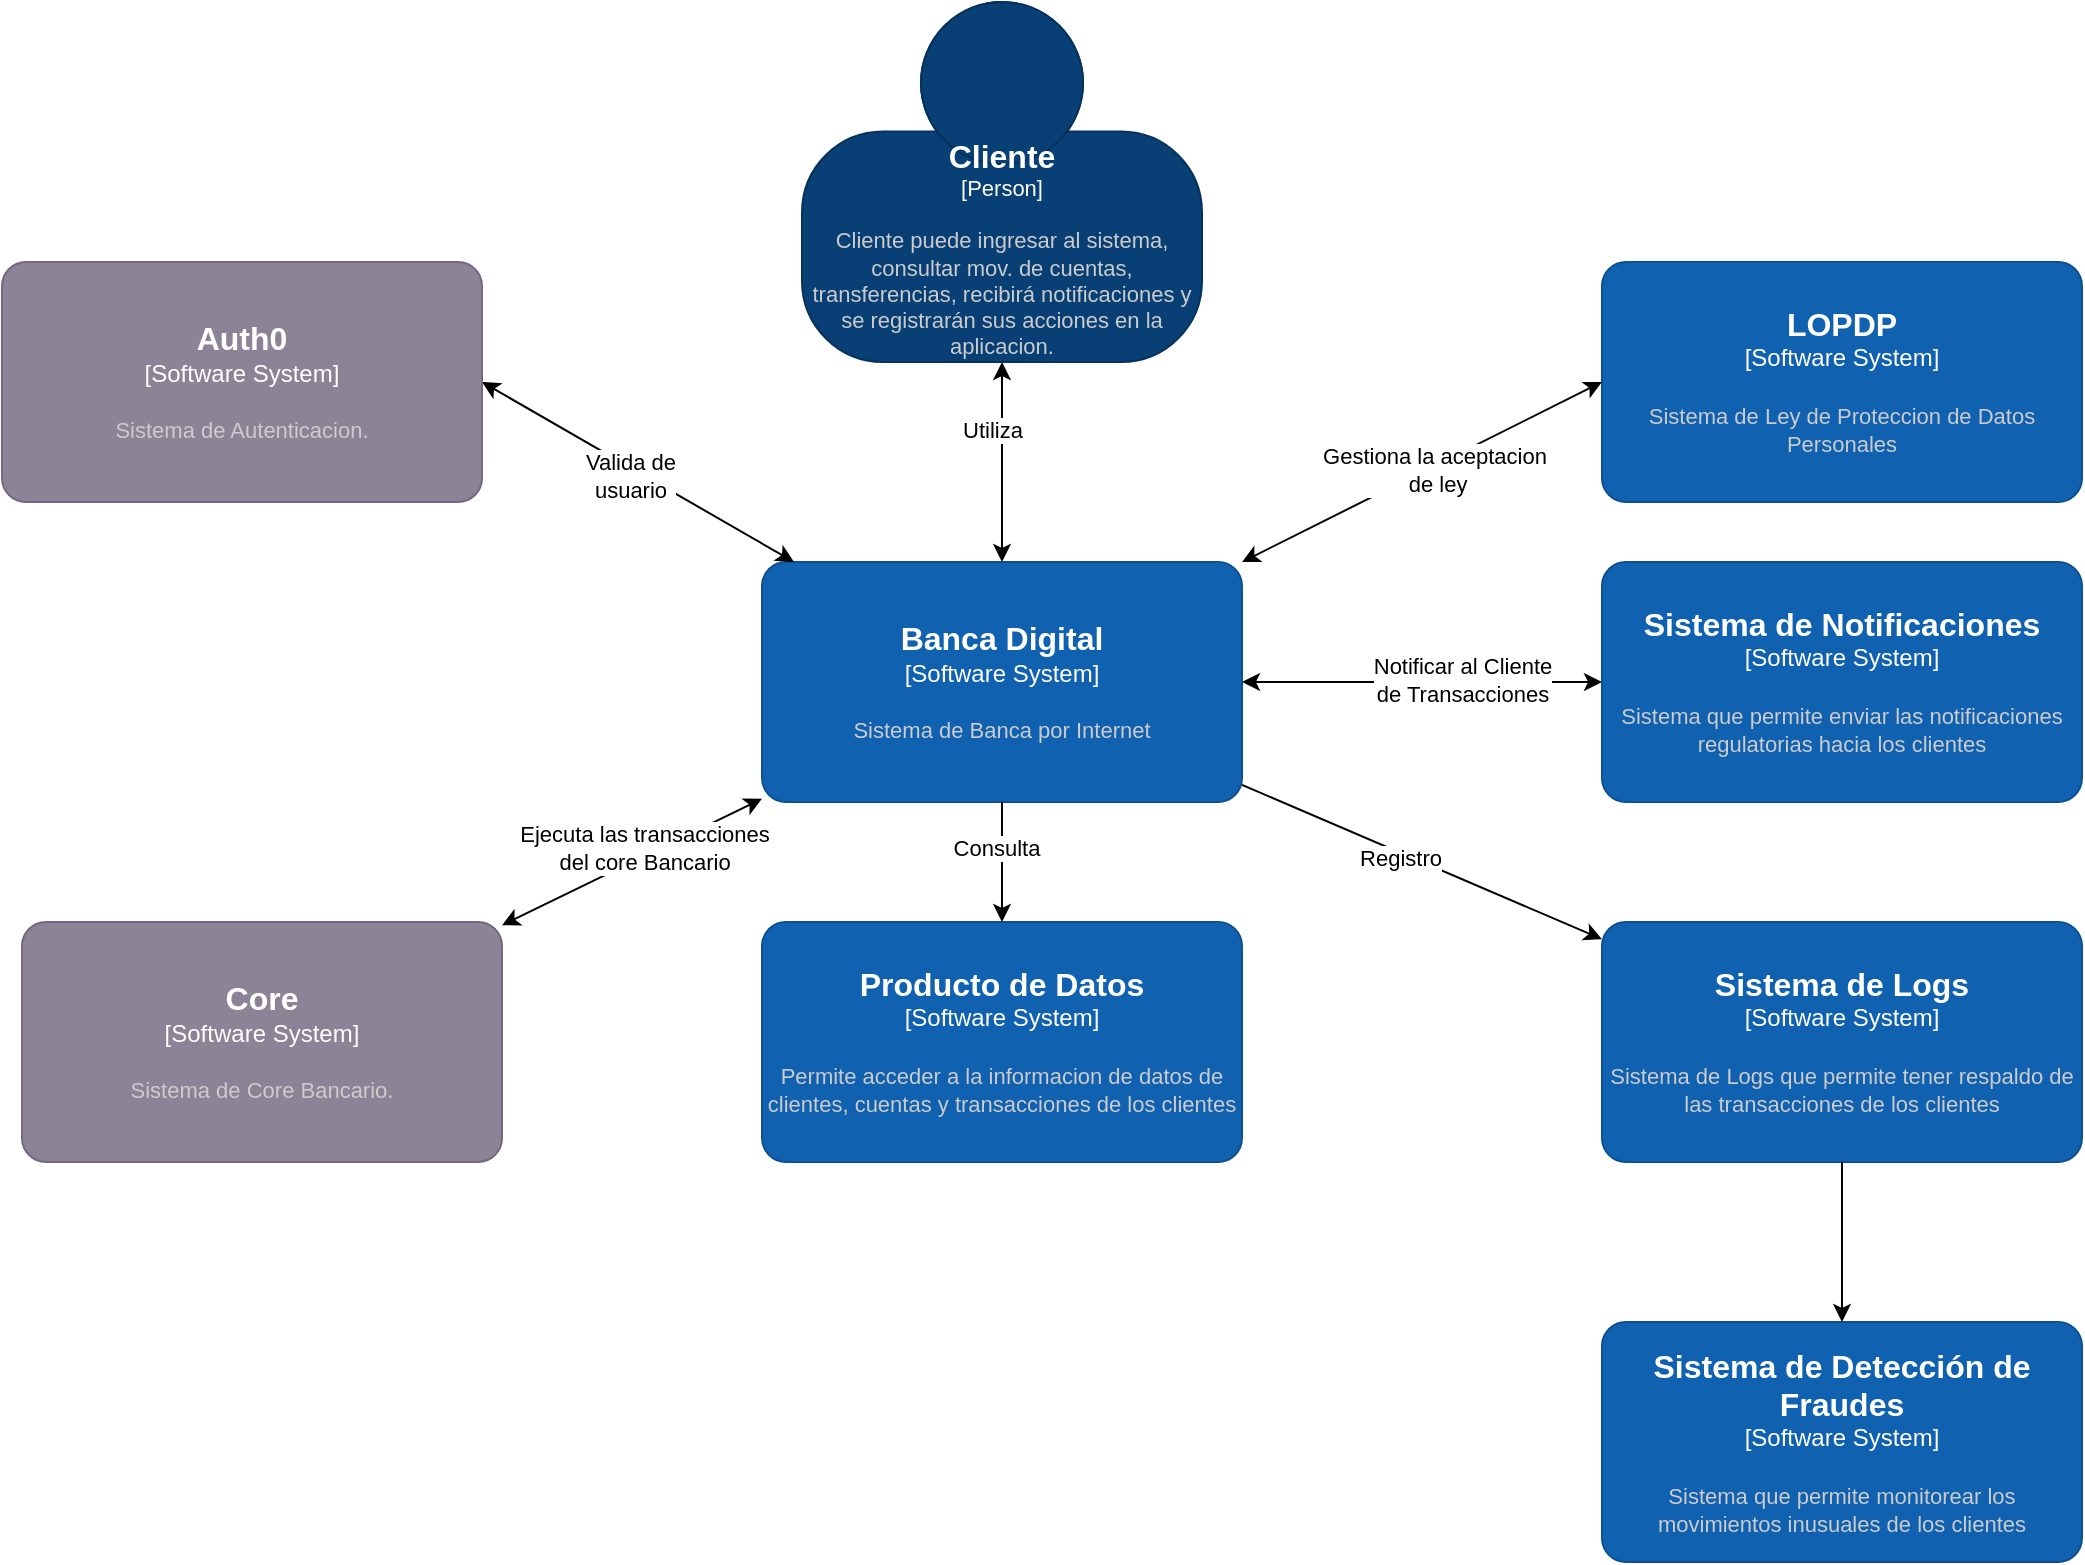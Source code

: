 <mxfile version="24.5.4" type="device" pages="10">
  <diagram id="vNZkI1wAI6zLyYkX_uht" name="Contexto">
    <mxGraphModel dx="1390" dy="745" grid="1" gridSize="10" guides="1" tooltips="1" connect="1" arrows="1" fold="1" page="1" pageScale="1" pageWidth="850" pageHeight="1100" math="0" shadow="0">
      <root>
        <mxCell id="0" />
        <mxCell id="1" parent="0" />
        <mxCell id="d_-Xh6ZHsqzDO7_tU3qX-10" style="edgeStyle=orthogonalEdgeStyle;rounded=0;orthogonalLoop=1;jettySize=auto;html=1;startArrow=classic;startFill=1;" parent="1" source="eO-m2hnFBCZSaY80rvy8-1" target="d_-Xh6ZHsqzDO7_tU3qX-1" edge="1">
          <mxGeometry relative="1" as="geometry" />
        </mxCell>
        <mxCell id="d_-Xh6ZHsqzDO7_tU3qX-11" value="Utiliza" style="edgeLabel;html=1;align=center;verticalAlign=middle;resizable=0;points=[];" parent="d_-Xh6ZHsqzDO7_tU3qX-10" connectable="0" vertex="1">
          <mxGeometry x="-0.332" y="-5" relative="1" as="geometry">
            <mxPoint as="offset" />
          </mxGeometry>
        </mxCell>
        <object placeholders="1" c4Name="Cliente" c4Type="Person" c4Description="Cliente puede ingresar al sistema, consultar mov. de cuentas, transferencias, recibirá notificaciones y se registrarán sus acciones en la aplicacion." label="&lt;font style=&quot;font-size: 16px&quot;&gt;&lt;b&gt;%c4Name%&lt;/b&gt;&lt;/font&gt;&lt;div&gt;[%c4Type%]&lt;/div&gt;&lt;br&gt;&lt;div&gt;&lt;font style=&quot;font-size: 11px&quot;&gt;&lt;font color=&quot;#cccccc&quot;&gt;%c4Description%&lt;/font&gt;&lt;/div&gt;" id="eO-m2hnFBCZSaY80rvy8-1">
          <mxCell style="html=1;fontSize=11;dashed=0;whiteSpace=wrap;fillColor=#083F75;strokeColor=#06315C;fontColor=#ffffff;shape=mxgraph.c4.person2;align=center;metaEdit=1;points=[[0.5,0,0],[1,0.5,0],[1,0.75,0],[0.75,1,0],[0.5,1,0],[0.25,1,0],[0,0.75,0],[0,0.5,0]];resizable=0;" parent="1" vertex="1">
            <mxGeometry x="720" y="160" width="200" height="180" as="geometry" />
          </mxCell>
        </object>
        <mxCell id="d_-Xh6ZHsqzDO7_tU3qX-9" style="rounded=0;orthogonalLoop=1;jettySize=auto;html=1;startArrow=classic;startFill=1;strokeColor=default;align=center;verticalAlign=middle;fontFamily=Helvetica;fontSize=11;fontColor=default;labelBackgroundColor=default;endArrow=classic;" parent="1" source="d_-Xh6ZHsqzDO7_tU3qX-1" target="d_-Xh6ZHsqzDO7_tU3qX-8" edge="1">
          <mxGeometry relative="1" as="geometry" />
        </mxCell>
        <mxCell id="d_-Xh6ZHsqzDO7_tU3qX-24" value="&lt;div&gt;Ejecuta las transacciones&lt;/div&gt;&lt;div&gt;del core Bancario&lt;br&gt;&lt;/div&gt;" style="edgeLabel;html=1;align=center;verticalAlign=middle;resizable=0;points=[];" parent="d_-Xh6ZHsqzDO7_tU3qX-9" connectable="0" vertex="1">
          <mxGeometry x="-0.121" y="-4" relative="1" as="geometry">
            <mxPoint as="offset" />
          </mxGeometry>
        </mxCell>
        <mxCell id="d_-Xh6ZHsqzDO7_tU3qX-13" style="rounded=0;orthogonalLoop=1;jettySize=auto;html=1;startArrow=none;startFill=0;strokeColor=default;align=center;verticalAlign=middle;fontFamily=Helvetica;fontSize=11;fontColor=default;labelBackgroundColor=default;endArrow=classic;" parent="1" source="d_-Xh6ZHsqzDO7_tU3qX-1" target="d_-Xh6ZHsqzDO7_tU3qX-12" edge="1">
          <mxGeometry relative="1" as="geometry" />
        </mxCell>
        <mxCell id="9POBdY5b4Et6rcmXtuBr-1" value="Registro" style="edgeLabel;html=1;align=center;verticalAlign=middle;resizable=0;points=[];" parent="d_-Xh6ZHsqzDO7_tU3qX-13" connectable="0" vertex="1">
          <mxGeometry x="-0.112" y="-2" relative="1" as="geometry">
            <mxPoint as="offset" />
          </mxGeometry>
        </mxCell>
        <mxCell id="d_-Xh6ZHsqzDO7_tU3qX-19" style="rounded=0;orthogonalLoop=1;jettySize=auto;html=1;strokeColor=default;align=center;verticalAlign=middle;fontFamily=Helvetica;fontSize=11;fontColor=default;labelBackgroundColor=default;startArrow=classic;startFill=1;endArrow=classic;" parent="1" source="d_-Xh6ZHsqzDO7_tU3qX-1" target="d_-Xh6ZHsqzDO7_tU3qX-18" edge="1">
          <mxGeometry relative="1" as="geometry" />
        </mxCell>
        <mxCell id="d_-Xh6ZHsqzDO7_tU3qX-23" value="&lt;div&gt;Notificar al Cliente&lt;/div&gt;de Transacciones" style="edgeLabel;html=1;align=center;verticalAlign=middle;resizable=0;points=[];" parent="d_-Xh6ZHsqzDO7_tU3qX-19" connectable="0" vertex="1">
          <mxGeometry x="0.224" y="1" relative="1" as="geometry">
            <mxPoint as="offset" />
          </mxGeometry>
        </mxCell>
        <object placeholders="1" c4Name="Banca Digital" c4Type="Software System" c4Description="Sistema de Banca por Internet" label="&lt;font style=&quot;font-size: 16px&quot;&gt;&lt;b&gt;%c4Name%&lt;/b&gt;&lt;/font&gt;&lt;div&gt;[%c4Type%]&lt;/div&gt;&lt;br&gt;&lt;div&gt;&lt;font style=&quot;font-size: 11px&quot;&gt;&lt;font color=&quot;#cccccc&quot;&gt;%c4Description%&lt;/font&gt;&lt;/div&gt;" id="d_-Xh6ZHsqzDO7_tU3qX-1">
          <mxCell style="rounded=1;whiteSpace=wrap;html=1;labelBackgroundColor=none;fillColor=#1061B0;fontColor=#ffffff;align=center;arcSize=10;strokeColor=#0D5091;metaEdit=1;resizable=0;points=[[0.25,0,0],[0.5,0,0],[0.75,0,0],[1,0.25,0],[1,0.5,0],[1,0.75,0],[0.75,1,0],[0.5,1,0],[0.25,1,0],[0,0.75,0],[0,0.5,0],[0,0.25,0]];" parent="1" vertex="1">
            <mxGeometry x="700" y="440" width="240" height="120" as="geometry" />
          </mxCell>
        </object>
        <mxCell id="d_-Xh6ZHsqzDO7_tU3qX-7" style="rounded=0;orthogonalLoop=1;jettySize=auto;html=1;startArrow=classic;startFill=1;exitX=1;exitY=0.5;exitDx=0;exitDy=0;exitPerimeter=0;" parent="1" source="d_-Xh6ZHsqzDO7_tU3qX-6" target="d_-Xh6ZHsqzDO7_tU3qX-1" edge="1">
          <mxGeometry relative="1" as="geometry" />
        </mxCell>
        <mxCell id="d_-Xh6ZHsqzDO7_tU3qX-21" value="&lt;div&gt;Valida de&lt;/div&gt;usuario" style="edgeLabel;html=1;align=center;verticalAlign=middle;resizable=0;points=[];" parent="d_-Xh6ZHsqzDO7_tU3qX-7" connectable="0" vertex="1">
          <mxGeometry x="-0.045" y="-4" relative="1" as="geometry">
            <mxPoint x="1" as="offset" />
          </mxGeometry>
        </mxCell>
        <object placeholders="1" c4Name="Auth0" c4Type="Software System" c4Description="Sistema de Autenticacion." label="&lt;font style=&quot;font-size: 16px&quot;&gt;&lt;b&gt;%c4Name%&lt;/b&gt;&lt;/font&gt;&lt;div&gt;[%c4Type%]&lt;/div&gt;&lt;br&gt;&lt;div&gt;&lt;font style=&quot;font-size: 11px&quot;&gt;&lt;font color=&quot;#cccccc&quot;&gt;%c4Description%&lt;/font&gt;&lt;/div&gt;" id="d_-Xh6ZHsqzDO7_tU3qX-6">
          <mxCell style="rounded=1;whiteSpace=wrap;html=1;labelBackgroundColor=none;fillColor=#8C8496;fontColor=#ffffff;align=center;arcSize=10;strokeColor=#736782;metaEdit=1;resizable=0;points=[[0.25,0,0],[0.5,0,0],[0.75,0,0],[1,0.25,0],[1,0.5,0],[1,0.75,0],[0.75,1,0],[0.5,1,0],[0.25,1,0],[0,0.75,0],[0,0.5,0],[0,0.25,0]];" parent="1" vertex="1">
            <mxGeometry x="320" y="290" width="240" height="120" as="geometry" />
          </mxCell>
        </object>
        <object placeholders="1" c4Name="Core" c4Type="Software System" c4Description="Sistema de Core Bancario." label="&lt;font style=&quot;font-size: 16px&quot;&gt;&lt;b&gt;%c4Name%&lt;/b&gt;&lt;/font&gt;&lt;div&gt;[%c4Type%]&lt;/div&gt;&lt;br&gt;&lt;div&gt;&lt;font style=&quot;font-size: 11px&quot;&gt;&lt;font color=&quot;#cccccc&quot;&gt;%c4Description%&lt;/font&gt;&lt;/div&gt;" id="d_-Xh6ZHsqzDO7_tU3qX-8">
          <mxCell style="rounded=1;whiteSpace=wrap;html=1;labelBackgroundColor=none;fillColor=#8C8496;fontColor=#ffffff;align=center;arcSize=10;strokeColor=#736782;metaEdit=1;resizable=0;points=[[0.25,0,0],[0.5,0,0],[0.75,0,0],[1,0.25,0],[1,0.5,0],[1,0.75,0],[0.75,1,0],[0.5,1,0],[0.25,1,0],[0,0.75,0],[0,0.5,0],[0,0.25,0]];" parent="1" vertex="1">
            <mxGeometry x="330" y="620" width="240" height="120" as="geometry" />
          </mxCell>
        </object>
        <object placeholders="1" c4Name="Sistema de Logs" c4Type="Software System" c4Description="Sistema de Logs que permite tener respaldo de las transacciones de los clientes" label="&lt;font style=&quot;font-size: 16px&quot;&gt;&lt;b&gt;%c4Name%&lt;/b&gt;&lt;/font&gt;&lt;div&gt;[%c4Type%]&lt;/div&gt;&lt;br&gt;&lt;div&gt;&lt;font style=&quot;font-size: 11px&quot;&gt;&lt;font color=&quot;#cccccc&quot;&gt;%c4Description%&lt;/font&gt;&lt;/div&gt;" id="d_-Xh6ZHsqzDO7_tU3qX-12">
          <mxCell style="rounded=1;whiteSpace=wrap;html=1;labelBackgroundColor=none;fillColor=#1061B0;fontColor=#ffffff;align=center;arcSize=10;strokeColor=#0D5091;metaEdit=1;resizable=0;points=[[0.25,0,0],[0.5,0,0],[0.75,0,0],[1,0.25,0],[1,0.5,0],[1,0.75,0],[0.75,1,0],[0.5,1,0],[0.25,1,0],[0,0.75,0],[0,0.5,0],[0,0.25,0]];" parent="1" vertex="1">
            <mxGeometry x="1120" y="620" width="240" height="120" as="geometry" />
          </mxCell>
        </object>
        <object placeholders="1" c4Name="Sistema de Detección de Fraudes" c4Type="Software System" c4Description="Sistema que permite monitorear los movimientos inusuales de los clientes" label="&lt;font style=&quot;font-size: 16px&quot;&gt;&lt;b&gt;%c4Name%&lt;/b&gt;&lt;/font&gt;&lt;div&gt;[%c4Type%]&lt;/div&gt;&lt;br&gt;&lt;div&gt;&lt;font style=&quot;font-size: 11px&quot;&gt;&lt;font color=&quot;#cccccc&quot;&gt;%c4Description%&lt;/font&gt;&lt;/div&gt;" id="d_-Xh6ZHsqzDO7_tU3qX-14">
          <mxCell style="rounded=1;whiteSpace=wrap;html=1;labelBackgroundColor=none;fillColor=#1061B0;fontColor=#ffffff;align=center;arcSize=10;strokeColor=#0D5091;metaEdit=1;resizable=0;points=[[0.25,0,0],[0.5,0,0],[0.75,0,0],[1,0.25,0],[1,0.5,0],[1,0.75,0],[0.75,1,0],[0.5,1,0],[0.25,1,0],[0,0.75,0],[0,0.5,0],[0,0.25,0]];" parent="1" vertex="1">
            <mxGeometry x="1120" y="820" width="240" height="120" as="geometry" />
          </mxCell>
        </object>
        <mxCell id="d_-Xh6ZHsqzDO7_tU3qX-15" style="rounded=0;orthogonalLoop=1;jettySize=auto;html=1;entryX=0.5;entryY=0;entryDx=0;entryDy=0;entryPerimeter=0;" parent="1" source="d_-Xh6ZHsqzDO7_tU3qX-12" target="d_-Xh6ZHsqzDO7_tU3qX-14" edge="1">
          <mxGeometry relative="1" as="geometry" />
        </mxCell>
        <object placeholders="1" c4Name="LOPDP" c4Type="Software System" c4Description="Sistema de Ley de Proteccion de Datos Personales" label="&lt;font style=&quot;font-size: 16px&quot;&gt;&lt;b&gt;%c4Name%&lt;/b&gt;&lt;/font&gt;&lt;div&gt;[%c4Type%]&lt;/div&gt;&lt;br&gt;&lt;div&gt;&lt;font style=&quot;font-size: 11px&quot;&gt;&lt;font color=&quot;#cccccc&quot;&gt;%c4Description%&lt;/font&gt;&lt;/div&gt;" id="d_-Xh6ZHsqzDO7_tU3qX-16">
          <mxCell style="rounded=1;whiteSpace=wrap;html=1;labelBackgroundColor=none;fillColor=#1061B0;fontColor=#ffffff;align=center;arcSize=10;strokeColor=#0D5091;metaEdit=1;resizable=0;points=[[0.25,0,0],[0.5,0,0],[0.75,0,0],[1,0.25,0],[1,0.5,0],[1,0.75,0],[0.75,1,0],[0.5,1,0],[0.25,1,0],[0,0.75,0],[0,0.5,0],[0,0.25,0]];" parent="1" vertex="1">
            <mxGeometry x="1120" y="290" width="240" height="120" as="geometry" />
          </mxCell>
        </object>
        <mxCell id="d_-Xh6ZHsqzDO7_tU3qX-17" style="rounded=0;orthogonalLoop=1;jettySize=auto;html=1;entryX=0;entryY=0.5;entryDx=0;entryDy=0;entryPerimeter=0;startArrow=classic;startFill=1;" parent="1" source="d_-Xh6ZHsqzDO7_tU3qX-1" target="d_-Xh6ZHsqzDO7_tU3qX-16" edge="1">
          <mxGeometry relative="1" as="geometry" />
        </mxCell>
        <mxCell id="d_-Xh6ZHsqzDO7_tU3qX-22" value="&lt;div&gt;Gestiona la aceptacion&lt;/div&gt;&amp;nbsp;de ley " style="edgeLabel;html=1;align=center;verticalAlign=middle;resizable=0;points=[];" parent="d_-Xh6ZHsqzDO7_tU3qX-17" connectable="0" vertex="1">
          <mxGeometry x="0.053" y="-1" relative="1" as="geometry">
            <mxPoint as="offset" />
          </mxGeometry>
        </mxCell>
        <object placeholders="1" c4Name="Sistema de Notificaciones" c4Type="Software System" c4Description="Sistema que permite enviar las notificaciones regulatorias hacia los clientes" label="&lt;font style=&quot;font-size: 16px&quot;&gt;&lt;b&gt;%c4Name%&lt;/b&gt;&lt;/font&gt;&lt;div&gt;[%c4Type%]&lt;/div&gt;&lt;br&gt;&lt;div&gt;&lt;font style=&quot;font-size: 11px&quot;&gt;&lt;font color=&quot;#cccccc&quot;&gt;%c4Description%&lt;/font&gt;&lt;/div&gt;" id="d_-Xh6ZHsqzDO7_tU3qX-18">
          <mxCell style="rounded=1;whiteSpace=wrap;html=1;labelBackgroundColor=none;fillColor=#1061B0;fontColor=#ffffff;align=center;arcSize=10;strokeColor=#0D5091;metaEdit=1;resizable=0;points=[[0.25,0,0],[0.5,0,0],[0.75,0,0],[1,0.25,0],[1,0.5,0],[1,0.75,0],[0.75,1,0],[0.5,1,0],[0.25,1,0],[0,0.75,0],[0,0.5,0],[0,0.25,0]];" parent="1" vertex="1">
            <mxGeometry x="1120" y="440" width="240" height="120" as="geometry" />
          </mxCell>
        </object>
        <object placeholders="1" c4Name="Producto de Datos" c4Type="Software System" c4Description="Permite acceder a la informacion de datos de clientes, cuentas y transacciones de los clientes" label="&lt;font style=&quot;font-size: 16px&quot;&gt;&lt;b&gt;%c4Name%&lt;/b&gt;&lt;/font&gt;&lt;div&gt;[%c4Type%]&lt;/div&gt;&lt;br&gt;&lt;div&gt;&lt;font style=&quot;font-size: 11px&quot;&gt;&lt;font color=&quot;#cccccc&quot;&gt;%c4Description%&lt;/font&gt;&lt;/div&gt;" id="uIGWQ3Uu0A_WTtOtXZ_R-1">
          <mxCell style="rounded=1;whiteSpace=wrap;html=1;labelBackgroundColor=none;fillColor=#1061b0;fontColor=#ffffff;align=center;arcSize=10;strokeColor=#0D5091;metaEdit=1;resizable=0;points=[[0.25,0,0],[0.5,0,0],[0.75,0,0],[1,0.25,0],[1,0.5,0],[1,0.75,0],[0.75,1,0],[0.5,1,0],[0.25,1,0],[0,0.75,0],[0,0.5,0],[0,0.25,0]];" parent="1" vertex="1">
            <mxGeometry x="700" y="620" width="240" height="120" as="geometry" />
          </mxCell>
        </object>
        <mxCell id="uIGWQ3Uu0A_WTtOtXZ_R-2" style="rounded=0;orthogonalLoop=1;jettySize=auto;html=1;entryX=0.5;entryY=0;entryDx=0;entryDy=0;entryPerimeter=0;startArrow=none;startFill=0;" parent="1" source="d_-Xh6ZHsqzDO7_tU3qX-1" target="uIGWQ3Uu0A_WTtOtXZ_R-1" edge="1">
          <mxGeometry relative="1" as="geometry" />
        </mxCell>
        <mxCell id="9POBdY5b4Et6rcmXtuBr-2" value="Consulta" style="edgeLabel;html=1;align=center;verticalAlign=middle;resizable=0;points=[];" parent="uIGWQ3Uu0A_WTtOtXZ_R-2" connectable="0" vertex="1">
          <mxGeometry x="-0.239" y="-3" relative="1" as="geometry">
            <mxPoint as="offset" />
          </mxGeometry>
        </mxCell>
      </root>
    </mxGraphModel>
  </diagram>
  <diagram id="ReZ7Z0iYiuLSxY9hbrN_" name="Contenedor Banca Digital">
    <mxGraphModel dx="540" dy="745" grid="1" gridSize="10" guides="1" tooltips="1" connect="1" arrows="1" fold="1" page="1" pageScale="1" pageWidth="850" pageHeight="1100" math="0" shadow="0">
      <root>
        <mxCell id="0" />
        <mxCell id="1" parent="0" />
        <mxCell id="2lHgmXq508DZMFvMKLWp-1" style="edgeStyle=orthogonalEdgeStyle;rounded=0;orthogonalLoop=1;jettySize=auto;html=1;startArrow=classic;startFill=1;" parent="1" source="2lHgmXq508DZMFvMKLWp-3" edge="1">
          <mxGeometry relative="1" as="geometry">
            <mxPoint x="1590" y="300" as="targetPoint" />
          </mxGeometry>
        </mxCell>
        <mxCell id="2lHgmXq508DZMFvMKLWp-2" value="Utiliza" style="edgeLabel;html=1;align=center;verticalAlign=middle;resizable=0;points=[];" parent="2lHgmXq508DZMFvMKLWp-1" connectable="0" vertex="1">
          <mxGeometry x="-0.332" y="-5" relative="1" as="geometry">
            <mxPoint as="offset" />
          </mxGeometry>
        </mxCell>
        <object placeholders="1" c4Name="Cliente" c4Type="Person" c4Description="Cliente puede ingresar al sistema, consultar mov. de cuentas, transferencias, recibirá notificaciones y se registrarán sus acciones en la aplicacion." label="&lt;font style=&quot;font-size: 16px&quot;&gt;&lt;b&gt;%c4Name%&lt;/b&gt;&lt;/font&gt;&lt;div&gt;[%c4Type%]&lt;/div&gt;&lt;br&gt;&lt;div&gt;&lt;font style=&quot;font-size: 11px&quot;&gt;&lt;font color=&quot;#cccccc&quot;&gt;%c4Description%&lt;/font&gt;&lt;/div&gt;" id="2lHgmXq508DZMFvMKLWp-3">
          <mxCell style="html=1;fontSize=11;dashed=0;whiteSpace=wrap;fillColor=#083F75;strokeColor=#06315C;fontColor=#ffffff;shape=mxgraph.c4.person2;align=center;metaEdit=1;points=[[0.5,0,0],[1,0.5,0],[1,0.75,0],[0.75,1,0],[0.5,1,0],[0.25,1,0],[0,0.75,0],[0,0.5,0]];resizable=0;" parent="1" vertex="1">
            <mxGeometry x="1490" y="20" width="200" height="180" as="geometry" />
          </mxCell>
        </object>
        <mxCell id="2lHgmXq508DZMFvMKLWp-4" style="rounded=0;orthogonalLoop=1;jettySize=auto;html=1;startArrow=none;startFill=0;strokeColor=default;align=center;verticalAlign=middle;fontFamily=Helvetica;fontSize=11;fontColor=default;labelBackgroundColor=default;endArrow=classic;exitX=0.25;exitY=1;exitDx=0;exitDy=0;exitPerimeter=0;" parent="1" source="Bx7YrCC_skkMStqZEdKF-1" target="2lHgmXq508DZMFvMKLWp-13" edge="1">
          <mxGeometry relative="1" as="geometry">
            <mxPoint x="1630" y="1120" as="sourcePoint" />
          </mxGeometry>
        </mxCell>
        <mxCell id="2lHgmXq508DZMFvMKLWp-5" value="&lt;div&gt;Ejecuta las transacciones&lt;/div&gt;&lt;div&gt;del core Bancario&lt;br&gt;&lt;/div&gt;" style="edgeLabel;html=1;align=center;verticalAlign=middle;resizable=0;points=[];" parent="2lHgmXq508DZMFvMKLWp-4" connectable="0" vertex="1">
          <mxGeometry x="-0.121" y="-4" relative="1" as="geometry">
            <mxPoint as="offset" />
          </mxGeometry>
        </mxCell>
        <mxCell id="2lHgmXq508DZMFvMKLWp-6" style="rounded=0;orthogonalLoop=1;jettySize=auto;html=1;startArrow=none;startFill=0;strokeColor=default;align=center;verticalAlign=middle;fontFamily=Helvetica;fontSize=11;fontColor=default;labelBackgroundColor=default;endArrow=classic;" parent="1" target="2lHgmXq508DZMFvMKLWp-14" edge="1">
          <mxGeometry relative="1" as="geometry">
            <mxPoint x="2060" y="880" as="sourcePoint" />
          </mxGeometry>
        </mxCell>
        <mxCell id="2Ph3X8bB7PpWnQYYlArK-1" value="Replica de Logs" style="edgeLabel;html=1;align=center;verticalAlign=middle;resizable=0;points=[];fontSize=18;" parent="2lHgmXq508DZMFvMKLWp-6" connectable="0" vertex="1">
          <mxGeometry x="0.127" y="5" relative="1" as="geometry">
            <mxPoint x="1" as="offset" />
          </mxGeometry>
        </mxCell>
        <mxCell id="2lHgmXq508DZMFvMKLWp-7" style="rounded=0;orthogonalLoop=1;jettySize=auto;html=1;strokeColor=default;align=center;verticalAlign=middle;fontFamily=Helvetica;fontSize=11;fontColor=default;labelBackgroundColor=default;startArrow=classic;startFill=1;endArrow=classic;" parent="1" target="2lHgmXq508DZMFvMKLWp-20" edge="1">
          <mxGeometry relative="1" as="geometry">
            <mxPoint x="2060" y="590" as="sourcePoint" />
          </mxGeometry>
        </mxCell>
        <mxCell id="2lHgmXq508DZMFvMKLWp-8" value="&lt;div style=&quot;font-size: 18px;&quot;&gt;Notificar al Cliente&lt;/div&gt;de Transacciones" style="edgeLabel;html=1;align=center;verticalAlign=middle;resizable=0;points=[];fontSize=18;" parent="2lHgmXq508DZMFvMKLWp-7" connectable="0" vertex="1">
          <mxGeometry x="0.224" y="1" relative="1" as="geometry">
            <mxPoint as="offset" />
          </mxGeometry>
        </mxCell>
        <mxCell id="2lHgmXq508DZMFvMKLWp-10" style="rounded=0;orthogonalLoop=1;jettySize=auto;html=1;startArrow=classic;startFill=1;" parent="1" source="2lHgmXq508DZMFvMKLWp-12" edge="1">
          <mxGeometry relative="1" as="geometry">
            <mxPoint x="1220" y="670" as="targetPoint" />
          </mxGeometry>
        </mxCell>
        <mxCell id="2lHgmXq508DZMFvMKLWp-11" value="&lt;div style=&quot;font-size: 18px;&quot;&gt;Valida de&lt;/div&gt;usuario" style="edgeLabel;html=1;align=center;verticalAlign=middle;resizable=0;points=[];fontSize=18;" parent="2lHgmXq508DZMFvMKLWp-10" connectable="0" vertex="1">
          <mxGeometry x="-0.045" y="-4" relative="1" as="geometry">
            <mxPoint x="1" as="offset" />
          </mxGeometry>
        </mxCell>
        <object placeholders="1" c4Name="Auth0" c4Type="Software System" c4Description="Sistema de Autenticacion." label="&lt;font style=&quot;font-size: 16px&quot;&gt;&lt;b&gt;%c4Name%&lt;/b&gt;&lt;/font&gt;&lt;div&gt;[%c4Type%]&lt;/div&gt;&lt;br&gt;&lt;div&gt;&lt;font style=&quot;font-size: 11px&quot;&gt;&lt;font color=&quot;#cccccc&quot;&gt;%c4Description%&lt;/font&gt;&lt;/div&gt;" id="2lHgmXq508DZMFvMKLWp-12">
          <mxCell style="rounded=1;whiteSpace=wrap;html=1;labelBackgroundColor=none;fillColor=#8C8496;fontColor=#ffffff;align=center;arcSize=10;strokeColor=#736782;metaEdit=1;resizable=0;points=[[0.25,0,0],[0.5,0,0],[0.75,0,0],[1,0.25,0],[1,0.5,0],[1,0.75,0],[0.75,1,0],[0.5,1,0],[0.25,1,0],[0,0.75,0],[0,0.5,0],[0,0.25,0]];" parent="1" vertex="1">
            <mxGeometry x="850" y="610" width="240" height="120" as="geometry" />
          </mxCell>
        </object>
        <object placeholders="1" c4Name="Core" c4Type="Software System" c4Description="Sistema de Core Bancario." label="&lt;font style=&quot;font-size: 16px&quot;&gt;&lt;b&gt;%c4Name%&lt;/b&gt;&lt;/font&gt;&lt;div&gt;[%c4Type%]&lt;/div&gt;&lt;br&gt;&lt;div&gt;&lt;font style=&quot;font-size: 11px&quot;&gt;&lt;font color=&quot;#cccccc&quot;&gt;%c4Description%&lt;/font&gt;&lt;/div&gt;" id="2lHgmXq508DZMFvMKLWp-13">
          <mxCell style="rounded=1;whiteSpace=wrap;html=1;labelBackgroundColor=none;fillColor=#8C8496;fontColor=#ffffff;align=center;arcSize=10;strokeColor=#736782;metaEdit=1;resizable=0;points=[[0.25,0,0],[0.5,0,0],[0.75,0,0],[1,0.25,0],[1,0.5,0],[1,0.75,0],[0.75,1,0],[0.5,1,0],[0.25,1,0],[0,0.75,0],[0,0.5,0],[0,0.25,0]];" parent="1" vertex="1">
            <mxGeometry x="1515" y="1170" width="240" height="120" as="geometry" />
          </mxCell>
        </object>
        <object placeholders="1" c4Name="Sistema de Logs" c4Type="Software System" c4Description="Sistema de Logs que permite tener respaldo de las transacciones de los clientes" label="&lt;font style=&quot;font-size: 16px&quot;&gt;&lt;b&gt;%c4Name%&lt;/b&gt;&lt;/font&gt;&lt;div&gt;[%c4Type%]&lt;/div&gt;&lt;br&gt;&lt;div&gt;&lt;font style=&quot;font-size: 11px&quot;&gt;&lt;font color=&quot;#cccccc&quot;&gt;%c4Description%&lt;/font&gt;&lt;/div&gt;" id="2lHgmXq508DZMFvMKLWp-14">
          <mxCell style="rounded=1;whiteSpace=wrap;html=1;labelBackgroundColor=none;fillColor=#1061B0;fontColor=#ffffff;align=center;arcSize=10;strokeColor=#0D5091;metaEdit=1;resizable=0;points=[[0.25,0,0],[0.5,0,0],[0.75,0,0],[1,0.25,0],[1,0.5,0],[1,0.75,0],[0.75,1,0],[0.5,1,0],[0.25,1,0],[0,0.75,0],[0,0.5,0],[0,0.25,0]];" parent="1" vertex="1">
            <mxGeometry x="2270" y="820" width="240" height="120" as="geometry" />
          </mxCell>
        </object>
        <object placeholders="1" c4Name="Sistema de Detección de Fraudes" c4Type="Software System" c4Description="Sistema que permite monitorear los movimientos inusuales de los clientes" label="&lt;font style=&quot;font-size: 16px&quot;&gt;&lt;b&gt;%c4Name%&lt;/b&gt;&lt;/font&gt;&lt;div&gt;[%c4Type%]&lt;/div&gt;&lt;br&gt;&lt;div&gt;&lt;font style=&quot;font-size: 11px&quot;&gt;&lt;font color=&quot;#cccccc&quot;&gt;%c4Description%&lt;/font&gt;&lt;/div&gt;" id="2lHgmXq508DZMFvMKLWp-15">
          <mxCell style="rounded=1;whiteSpace=wrap;html=1;labelBackgroundColor=none;fillColor=#1061B0;fontColor=#ffffff;align=center;arcSize=10;strokeColor=#0D5091;metaEdit=1;resizable=0;points=[[0.25,0,0],[0.5,0,0],[0.75,0,0],[1,0.25,0],[1,0.5,0],[1,0.75,0],[0.75,1,0],[0.5,1,0],[0.25,1,0],[0,0.75,0],[0,0.5,0],[0,0.25,0]];" parent="1" vertex="1">
            <mxGeometry x="2270" y="970" width="240" height="120" as="geometry" />
          </mxCell>
        </object>
        <mxCell id="2lHgmXq508DZMFvMKLWp-16" style="rounded=0;orthogonalLoop=1;jettySize=auto;html=1;entryX=0.5;entryY=0;entryDx=0;entryDy=0;entryPerimeter=0;" parent="1" source="2lHgmXq508DZMFvMKLWp-14" target="2lHgmXq508DZMFvMKLWp-15" edge="1">
          <mxGeometry relative="1" as="geometry" />
        </mxCell>
        <object placeholders="1" c4Name="LOPDP" c4Type="Software System" c4Description="Sistema de Ley de Proteccion de Datos Personales" label="&lt;font style=&quot;font-size: 16px&quot;&gt;&lt;b&gt;%c4Name%&lt;/b&gt;&lt;/font&gt;&lt;div&gt;[%c4Type%]&lt;/div&gt;&lt;br&gt;&lt;div&gt;&lt;font style=&quot;font-size: 11px&quot;&gt;&lt;font color=&quot;#cccccc&quot;&gt;%c4Description%&lt;/font&gt;&lt;/div&gt;" id="2lHgmXq508DZMFvMKLWp-17">
          <mxCell style="rounded=1;whiteSpace=wrap;html=1;labelBackgroundColor=none;fillColor=#1061B0;fontColor=#ffffff;align=center;arcSize=10;strokeColor=#0D5091;metaEdit=1;resizable=0;points=[[0.25,0,0],[0.5,0,0],[0.75,0,0],[1,0.25,0],[1,0.5,0],[1,0.75,0],[0.75,1,0],[0.5,1,0],[0.25,1,0],[0,0.75,0],[0,0.5,0],[0,0.25,0]];" parent="1" vertex="1">
            <mxGeometry x="2290" y="330" width="240" height="120" as="geometry" />
          </mxCell>
        </object>
        <mxCell id="2lHgmXq508DZMFvMKLWp-18" style="rounded=0;orthogonalLoop=1;jettySize=auto;html=1;entryX=0;entryY=0.5;entryDx=0;entryDy=0;entryPerimeter=0;startArrow=classic;startFill=1;" parent="1" target="2lHgmXq508DZMFvMKLWp-17" edge="1">
          <mxGeometry relative="1" as="geometry">
            <mxPoint x="2060" y="390" as="sourcePoint" />
          </mxGeometry>
        </mxCell>
        <mxCell id="2lHgmXq508DZMFvMKLWp-19" value="&lt;div style=&quot;font-size: 18px;&quot;&gt;Gestiona la aceptacion&lt;/div&gt;&amp;nbsp;de ley " style="edgeLabel;html=1;align=center;verticalAlign=middle;resizable=0;points=[];fontSize=18;" parent="2lHgmXq508DZMFvMKLWp-18" connectable="0" vertex="1">
          <mxGeometry x="0.053" y="-1" relative="1" as="geometry">
            <mxPoint as="offset" />
          </mxGeometry>
        </mxCell>
        <object placeholders="1" c4Name="Sistema de Notificaciones" c4Type="Software System" c4Description="Sistema que permite enviar las notificaciones regulatorias hacia los clientes" label="&lt;font style=&quot;font-size: 16px&quot;&gt;&lt;b&gt;%c4Name%&lt;/b&gt;&lt;/font&gt;&lt;div&gt;[%c4Type%]&lt;/div&gt;&lt;br&gt;&lt;div&gt;&lt;font style=&quot;font-size: 11px&quot;&gt;&lt;font color=&quot;#cccccc&quot;&gt;%c4Description%&lt;/font&gt;&lt;/div&gt;" id="2lHgmXq508DZMFvMKLWp-20">
          <mxCell style="rounded=1;whiteSpace=wrap;html=1;labelBackgroundColor=none;fillColor=#1061B0;fontColor=#ffffff;align=center;arcSize=10;strokeColor=#0D5091;metaEdit=1;resizable=0;points=[[0.25,0,0],[0.5,0,0],[0.75,0,0],[1,0.25,0],[1,0.5,0],[1,0.75,0],[0.75,1,0],[0.5,1,0],[0.25,1,0],[0,0.75,0],[0,0.5,0],[0,0.25,0]];" parent="1" vertex="1">
            <mxGeometry x="2280" y="529" width="240" height="120" as="geometry" />
          </mxCell>
        </object>
        <object placeholders="1" c4Name="Banca Digital" c4Type="SystemScopeBoundary" c4Application="Software System" label="&lt;font style=&quot;font-size: 16px&quot;&gt;&lt;b&gt;&lt;div style=&quot;text-align: left&quot;&gt;%c4Name%&lt;/div&gt;&lt;/b&gt;&lt;/font&gt;&lt;div style=&quot;text-align: left&quot;&gt;[%c4Application%]&lt;/div&gt;" id="2lHgmXq508DZMFvMKLWp-21">
          <mxCell style="rounded=1;fontSize=11;whiteSpace=wrap;html=1;dashed=1;arcSize=20;fillColor=none;strokeColor=#666666;fontColor=#333333;labelBackgroundColor=none;align=left;verticalAlign=bottom;labelBorderColor=none;spacingTop=0;spacing=10;dashPattern=8 4;metaEdit=1;rotatable=0;perimeter=rectanglePerimeter;noLabel=0;labelPadding=0;allowArrows=0;connectable=0;expand=0;recursiveResize=0;editable=1;pointerEvents=0;absoluteArcSize=1;points=[[0.25,0,0],[0.5,0,0],[0.75,0,0],[1,0.25,0],[1,0.5,0],[1,0.75,0],[0.75,1,0],[0.5,1,0],[0.25,1,0],[0,0.75,0],[0,0.5,0],[0,0.25,0]];" parent="1" vertex="1">
            <mxGeometry x="1220" y="300" width="840" height="820" as="geometry" />
          </mxCell>
        </object>
        <mxCell id="A05MYA2Clmb-bsfjvXkD-4" style="rounded=0;orthogonalLoop=1;jettySize=auto;html=1;startArrow=classic;startFill=1;" parent="1" source="A05MYA2Clmb-bsfjvXkD-1" edge="1">
          <mxGeometry relative="1" as="geometry">
            <mxPoint x="1588.462" y="610.0" as="targetPoint" />
          </mxGeometry>
        </mxCell>
        <object placeholders="1" c4Name="Banca Web SPA" c4Type="Container" c4Technology="Angular, Reactjs." c4Description="Aplicacion Web para Acceso a la Banca Digital" label="&lt;font style=&quot;font-size: 16px&quot;&gt;&lt;b&gt;%c4Name%&lt;/b&gt;&lt;/font&gt;&lt;div&gt;[%c4Type%:&amp;nbsp;%c4Technology%]&lt;/div&gt;&lt;br&gt;&lt;div&gt;&lt;font style=&quot;font-size: 11px&quot;&gt;&lt;font color=&quot;#E6E6E6&quot;&gt;%c4Description%&lt;/font&gt;&lt;/div&gt;" id="A05MYA2Clmb-bsfjvXkD-1">
          <mxCell style="shape=mxgraph.c4.webBrowserContainer2;whiteSpace=wrap;html=1;boundedLbl=1;rounded=0;labelBackgroundColor=none;strokeColor=#118ACD;fillColor=#23A2D9;strokeColor=#118ACD;strokeColor2=#0E7DAD;fontSize=12;fontColor=#ffffff;align=center;metaEdit=1;points=[[0.5,0,0],[1,0.25,0],[1,0.5,0],[1,0.75,0],[0.5,1,0],[0,0.75,0],[0,0.5,0],[0,0.25,0]];resizable=0;" parent="1" vertex="1">
            <mxGeometry x="1330" y="330" width="240" height="160" as="geometry" />
          </mxCell>
        </object>
        <mxCell id="A05MYA2Clmb-bsfjvXkD-5" style="rounded=0;orthogonalLoop=1;jettySize=auto;html=1;startArrow=classic;startFill=1;" parent="1" source="A05MYA2Clmb-bsfjvXkD-2" edge="1">
          <mxGeometry relative="1" as="geometry">
            <mxPoint x="1669.231" y="610.0" as="targetPoint" />
          </mxGeometry>
        </mxCell>
        <object placeholders="1" c4Name="Banca Movil" c4Type="Container" c4Technology="Ionic, ReactNative" c4Description="Aplicacion Movil para Acceso a la Banca Digital" label="&lt;font style=&quot;font-size: 16px&quot;&gt;&lt;b&gt;%c4Name%&lt;/b&gt;&lt;/font&gt;&lt;div&gt;[%c4Type%:&amp;nbsp;%c4Technology%]&lt;/div&gt;&lt;br&gt;&lt;div&gt;&lt;font style=&quot;font-size: 11px&quot;&gt;&lt;font color=&quot;#E6E6E6&quot;&gt;%c4Description%&lt;/font&gt;&lt;/div&gt;" id="A05MYA2Clmb-bsfjvXkD-2">
          <mxCell style="shape=mxgraph.c4.webBrowserContainer2;whiteSpace=wrap;html=1;boundedLbl=1;rounded=0;labelBackgroundColor=none;strokeColor=#118ACD;fillColor=#23A2D9;strokeColor=#118ACD;strokeColor2=#0E7DAD;fontSize=12;fontColor=#ffffff;align=center;metaEdit=1;points=[[0.5,0,0],[1,0.25,0],[1,0.5,0],[1,0.75,0],[0.5,1,0],[0,0.75,0],[0,0.5,0],[0,0.25,0]];resizable=0;" parent="1" vertex="1">
            <mxGeometry x="1680" y="330" width="240" height="160" as="geometry" />
          </mxCell>
        </object>
        <mxCell id="Bx7YrCC_skkMStqZEdKF-2" style="rounded=0;orthogonalLoop=1;jettySize=auto;html=1;startArrow=classic;startFill=1;" parent="1" target="Bx7YrCC_skkMStqZEdKF-1" edge="1">
          <mxGeometry relative="1" as="geometry">
            <mxPoint x="1700.588" y="730.0" as="sourcePoint" />
          </mxGeometry>
        </mxCell>
        <mxCell id="Bx7YrCC_skkMStqZEdKF-4" style="rounded=0;orthogonalLoop=1;jettySize=auto;html=1;startArrow=classic;startFill=1;" parent="1" target="Bx7YrCC_skkMStqZEdKF-3" edge="1">
          <mxGeometry relative="1" as="geometry">
            <mxPoint x="1562.941" y="730.0" as="sourcePoint" />
          </mxGeometry>
        </mxCell>
        <mxCell id="Bx7YrCC_skkMStqZEdKF-6" style="rounded=0;orthogonalLoop=1;jettySize=auto;html=1;startArrow=none;startFill=0;exitX=0.75;exitY=1;exitDx=0;exitDy=0;exitPerimeter=0;" parent="1" source="Bx7YrCC_skkMStqZEdKF-1" target="cFLNLgTWfZL_ztl0l-ik-2" edge="1">
          <mxGeometry relative="1" as="geometry">
            <mxPoint x="1964.211" y="1170" as="targetPoint" />
            <Array as="points" />
          </mxGeometry>
        </mxCell>
        <object placeholders="1" c4Name="Microservicios de Negocio" c4Type="Container" c4Technology="SpringBoot, Netcore" c4Description="Microservicios que contienen la logica de Negocio" label="&lt;font style=&quot;font-size: 16px&quot;&gt;&lt;b&gt;%c4Name%&lt;/b&gt;&lt;/font&gt;&lt;div&gt;[%c4Type%: %c4Technology%]&lt;/div&gt;&lt;br&gt;&lt;div&gt;&lt;font style=&quot;font-size: 11px&quot;&gt;&lt;font color=&quot;#E6E6E6&quot;&gt;%c4Description%&lt;/font&gt;&lt;/div&gt;" id="Bx7YrCC_skkMStqZEdKF-1">
          <mxCell style="rounded=1;whiteSpace=wrap;html=1;fontSize=11;labelBackgroundColor=none;fillColor=#23A2D9;fontColor=#ffffff;align=center;arcSize=10;strokeColor=#0E7DAD;metaEdit=1;resizable=0;points=[[0.25,0,0],[0.5,0,0],[0.75,0,0],[1,0.25,0],[1,0.5,0],[1,0.75,0],[0.75,1,0],[0.5,1,0],[0.25,1,0],[0,0.75,0],[0,0.5,0],[0,0.25,0]];" parent="1" vertex="1">
            <mxGeometry x="1710" y="780" width="240" height="120" as="geometry" />
          </mxCell>
        </object>
        <mxCell id="cFLNLgTWfZL_ztl0l-ik-1" style="rounded=0;orthogonalLoop=1;jettySize=auto;html=1;startArrow=none;startFill=0;" parent="1" source="Bx7YrCC_skkMStqZEdKF-3" target="2lHgmXq508DZMFvMKLWp-13" edge="1">
          <mxGeometry relative="1" as="geometry" />
        </mxCell>
        <object placeholders="1" c4Name="Microservicios de Negocio Legados" c4Type="Container" c4Technology="SpringBoot, Netcore" c4Description="Microservicios que resuelven problemas de acceso a servicios legados" label="&lt;font style=&quot;font-size: 16px&quot;&gt;&lt;b&gt;%c4Name%&lt;/b&gt;&lt;/font&gt;&lt;div&gt;[%c4Type%: %c4Technology%]&lt;/div&gt;&lt;br&gt;&lt;div&gt;&lt;font style=&quot;font-size: 11px&quot;&gt;&lt;font color=&quot;#E6E6E6&quot;&gt;%c4Description%&lt;/font&gt;&lt;/div&gt;" id="Bx7YrCC_skkMStqZEdKF-3">
          <mxCell style="rounded=1;whiteSpace=wrap;html=1;fontSize=11;labelBackgroundColor=none;fillColor=#23A2D9;fontColor=#ffffff;align=center;arcSize=10;strokeColor=#0E7DAD;metaEdit=1;resizable=0;points=[[0.25,0,0],[0.5,0,0],[0.75,0,0],[1,0.25,0],[1,0.5,0],[1,0.75,0],[0.75,1,0],[0.5,1,0],[0.25,1,0],[0,0.75,0],[0,0.5,0],[0,0.25,0]];" parent="1" vertex="1">
            <mxGeometry x="1320" y="780" width="240" height="120" as="geometry" />
          </mxCell>
        </object>
        <object placeholders="1" c4Name="Producto de Datos" c4Type="Software System" c4Description="Permite acceder a la informacion de datos de clientes, cuentas y transacciones de los clientes" label="&lt;font style=&quot;font-size: 16px&quot;&gt;&lt;b&gt;%c4Name%&lt;/b&gt;&lt;/font&gt;&lt;div&gt;[%c4Type%]&lt;/div&gt;&lt;br&gt;&lt;div&gt;&lt;font style=&quot;font-size: 11px&quot;&gt;&lt;font color=&quot;#cccccc&quot;&gt;%c4Description%&lt;/font&gt;&lt;/div&gt;" id="cFLNLgTWfZL_ztl0l-ik-2">
          <mxCell style="rounded=1;whiteSpace=wrap;html=1;labelBackgroundColor=none;fillColor=#1061B0;fontColor=#ffffff;align=center;arcSize=10;strokeColor=#0D5091;metaEdit=1;resizable=0;points=[[0.25,0,0],[0.5,0,0],[0.75,0,0],[1,0.25,0],[1,0.5,0],[1,0.75,0],[0.75,1,0],[0.5,1,0],[0.25,1,0],[0,0.75,0],[0,0.5,0],[0,0.25,0]];" parent="1" vertex="1">
            <mxGeometry x="1870" y="1160" width="240" height="120" as="geometry" />
          </mxCell>
        </object>
        <object placeholders="1" c4Name="ApiGateway" c4Type="Container" c4Technology="ApiGateway" c4Description="Facilita a los desarrolladores la creación, la publicación, el mantenimiento, el monitoreo y la protección de API a cualquier escala" label="&lt;font style=&quot;font-size: 16px&quot;&gt;&lt;b&gt;%c4Name%&lt;/b&gt;&lt;/font&gt;&lt;div&gt;[%c4Type%: %c4Technology%]&lt;/div&gt;&lt;br&gt;&lt;div&gt;&lt;font style=&quot;font-size: 11px&quot;&gt;&lt;font color=&quot;#E6E6E6&quot;&gt;%c4Description%&lt;/font&gt;&lt;/div&gt;" id="rXJIsaMv-H6RHXJGXn-d-1">
          <mxCell style="rounded=1;whiteSpace=wrap;html=1;fontSize=11;labelBackgroundColor=none;fillColor=#23A2D9;fontColor=#ffffff;align=center;arcSize=10;strokeColor=#0E7DAD;metaEdit=1;resizable=0;points=[[0.25,0,0],[0.5,0,0],[0.75,0,0],[1,0.25,0],[1,0.5,0],[1,0.75,0],[0.75,1,0],[0.5,1,0],[0.25,1,0],[0,0.75,0],[0,0.5,0],[0,0.25,0]];" parent="1" vertex="1">
            <mxGeometry x="1510" y="610" width="240" height="120" as="geometry" />
          </mxCell>
        </object>
      </root>
    </mxGraphModel>
  </diagram>
  <diagram name="Componentes de Banca Digital" id="hZd7_wfNdOhIoRgglZxl">
    <mxGraphModel grid="1" page="1" gridSize="10" guides="1" tooltips="1" connect="1" arrows="1" fold="1" pageScale="1" pageWidth="850" pageHeight="1100" math="0" shadow="0">
      <root>
        <mxCell id="0_awjwaMCR2_WNzIBlKo-0" />
        <mxCell id="0_awjwaMCR2_WNzIBlKo-1" parent="0_awjwaMCR2_WNzIBlKo-0" />
        <mxCell id="xoSs5Q43shTulqLW80Gg-15" style="edgeStyle=orthogonalEdgeStyle;rounded=0;orthogonalLoop=1;jettySize=auto;html=1;" edge="1" parent="0_awjwaMCR2_WNzIBlKo-1" source="IiY_CIA2xVHlFb0tN068-9">
          <mxGeometry relative="1" as="geometry">
            <mxPoint x="1520" y="1230" as="targetPoint" />
          </mxGeometry>
        </mxCell>
        <object placeholders="1" c4Name="ApiGateway" c4Type="Container" c4Technology="ApiGateway" c4Description="Facilita a los desarrolladores la creación, la publicación, el mantenimiento, el monitoreo y la protección de API a cualquier escala" label="&lt;font style=&quot;font-size: 16px&quot;&gt;&lt;b&gt;%c4Name%&lt;/b&gt;&lt;/font&gt;&lt;div&gt;[%c4Type%: %c4Technology%]&lt;/div&gt;&lt;br&gt;&lt;div&gt;&lt;font style=&quot;font-size: 11px&quot;&gt;&lt;font color=&quot;#E6E6E6&quot;&gt;%c4Description%&lt;/font&gt;&lt;/div&gt;" id="IiY_CIA2xVHlFb0tN068-9">
          <mxCell style="rounded=1;whiteSpace=wrap;html=1;fontSize=11;labelBackgroundColor=none;fillColor=#23A2D9;fontColor=#ffffff;align=center;arcSize=10;strokeColor=#0E7DAD;metaEdit=1;resizable=0;points=[[0.25,0,0],[0.5,0,0],[0.75,0,0],[1,0.25,0],[1,0.5,0],[1,0.75,0],[0.75,1,0],[0.5,1,0],[0.25,1,0],[0,0.75,0],[0,0.5,0],[0,0.25,0]];" vertex="1" parent="0_awjwaMCR2_WNzIBlKo-1">
            <mxGeometry x="1400" y="1020" width="240" height="120" as="geometry" />
          </mxCell>
        </object>
        <object placeholders="1" c4Name="Microservios de Negocios" c4Type="ContainerScopeBoundary" c4Application="Container" label="&lt;font style=&quot;font-size: 16px&quot;&gt;&lt;b&gt;&lt;div style=&quot;text-align: left&quot;&gt;%c4Name%&lt;/div&gt;&lt;/b&gt;&lt;/font&gt;&lt;div style=&quot;text-align: left&quot;&gt;[%c4Application%]&lt;/div&gt;" id="pWBjAiP5jK_LY_hJwieW-0">
          <mxCell style="rounded=1;fontSize=11;whiteSpace=wrap;html=1;dashed=1;arcSize=20;fillColor=none;strokeColor=#666666;fontColor=#333333;labelBackgroundColor=none;align=left;verticalAlign=bottom;labelBorderColor=none;spacingTop=0;spacing=10;dashPattern=8 4;metaEdit=1;rotatable=0;perimeter=rectanglePerimeter;noLabel=0;labelPadding=0;allowArrows=0;connectable=0;expand=0;recursiveResize=0;editable=1;pointerEvents=0;absoluteArcSize=1;points=[[0.25,0,0],[0.5,0,0],[0.75,0,0],[1,0.25,0],[1,0.5,0],[1,0.75,0],[0.75,1,0],[0.5,1,0],[0.25,1,0],[0,0.75,0],[0,0.5,0],[0,0.25,0]];" vertex="1" parent="0_awjwaMCR2_WNzIBlKo-1">
            <mxGeometry x="950" y="1230" width="1180" height="390" as="geometry" />
          </mxCell>
        </object>
        <object placeholders="1" c4Name="Core" c4Type="Software System" c4Description="Sistema de Core Bancario." label="&lt;font style=&quot;font-size: 16px&quot;&gt;&lt;b&gt;%c4Name%&lt;/b&gt;&lt;/font&gt;&lt;div&gt;[%c4Type%]&lt;/div&gt;&lt;br&gt;&lt;div&gt;&lt;font style=&quot;font-size: 11px&quot;&gt;&lt;font color=&quot;#cccccc&quot;&gt;%c4Description%&lt;/font&gt;&lt;/div&gt;" id="PkkiHNUaho2OzPhx-JFH-0">
          <mxCell style="rounded=1;whiteSpace=wrap;html=1;labelBackgroundColor=none;fillColor=#8C8496;fontColor=#ffffff;align=center;arcSize=10;strokeColor=#736782;metaEdit=1;resizable=0;points=[[0.25,0,0],[0.5,0,0],[0.75,0,0],[1,0.25,0],[1,0.5,0],[1,0.75,0],[0.75,1,0],[0.5,1,0],[0.25,1,0],[0,0.75,0],[0,0.5,0],[0,0.25,0]];" vertex="1" parent="0_awjwaMCR2_WNzIBlKo-1">
            <mxGeometry x="1410" y="1830" width="240" height="120" as="geometry" />
          </mxCell>
        </object>
        <mxCell id="ZsQPlcYCfqP3tJ3JDDFg-3" style="rounded=0;orthogonalLoop=1;jettySize=auto;html=1;exitX=0.5;exitY=1;exitDx=0;exitDy=0;exitPerimeter=0;" edge="1" parent="0_awjwaMCR2_WNzIBlKo-1" source="iHW34FYCTeqmrAzPEHcg-0" target="PkkiHNUaho2OzPhx-JFH-0">
          <mxGeometry relative="1" as="geometry" />
        </mxCell>
        <mxCell id="ZsQPlcYCfqP3tJ3JDDFg-16" style="edgeStyle=orthogonalEdgeStyle;rounded=0;orthogonalLoop=1;jettySize=auto;html=1;exitX=1;exitY=0.5;exitDx=0;exitDy=0;exitPerimeter=0;" edge="1" parent="0_awjwaMCR2_WNzIBlKo-1" source="PkkiHNUaho2OzPhx-JFH-1">
          <mxGeometry relative="1" as="geometry">
            <mxPoint x="2330" y="1330" as="targetPoint" />
            <Array as="points">
              <mxPoint x="2330" y="1330" />
            </Array>
          </mxGeometry>
        </mxCell>
        <mxCell id="iHW34FYCTeqmrAzPEHcg-2" value="Blue/Green Consulta" style="edgeLabel;html=1;align=center;verticalAlign=middle;resizable=0;points=[];fontSize=18;" connectable="0" vertex="1" parent="ZsQPlcYCfqP3tJ3JDDFg-16">
          <mxGeometry x="0.189" y="-4" relative="1" as="geometry">
            <mxPoint y="-4" as="offset" />
          </mxGeometry>
        </mxCell>
        <mxCell id="iHW34FYCTeqmrAzPEHcg-1" style="edgeStyle=orthogonalEdgeStyle;rounded=0;orthogonalLoop=1;jettySize=auto;html=1;" edge="1" parent="0_awjwaMCR2_WNzIBlKo-1" source="PkkiHNUaho2OzPhx-JFH-1" target="iHW34FYCTeqmrAzPEHcg-0">
          <mxGeometry relative="1" as="geometry" />
        </mxCell>
        <mxCell id="udHpRFc60nA4HvSPTggi-5" value="Blue/Green Consulta" style="edgeLabel;html=1;align=center;verticalAlign=middle;resizable=0;points=[];fontSize=18;" connectable="0" vertex="1" parent="iHW34FYCTeqmrAzPEHcg-1">
          <mxGeometry x="-0.315" relative="1" as="geometry">
            <mxPoint y="-1" as="offset" />
          </mxGeometry>
        </mxCell>
        <object placeholders="1" c4Name="MSA Consulta de Clientes" c4Type="Component" c4Technology="Springboot" c4Description="Consulta de Datos de Clientes" label="&lt;font style=&quot;font-size: 16px&quot;&gt;&lt;b&gt;%c4Name%&lt;/b&gt;&lt;/font&gt;&lt;div&gt;[%c4Type%: %c4Technology%]&lt;/div&gt;&lt;br&gt;&lt;div&gt;&lt;font style=&quot;font-size: 11px&quot;&gt;%c4Description%&lt;/font&gt;&lt;/div&gt;" id="PkkiHNUaho2OzPhx-JFH-1">
          <mxCell style="rounded=1;whiteSpace=wrap;html=1;labelBackgroundColor=none;fillColor=#63BEF2;fontColor=#ffffff;align=center;arcSize=6;strokeColor=#2086C9;metaEdit=1;resizable=0;points=[[0.25,0,0],[0.5,0,0],[0.75,0,0],[1,0.25,0],[1,0.5,0],[1,0.75,0],[0.75,1,0],[0.5,1,0],[0.25,1,0],[0,0.75,0],[0,0.5,0],[0,0.25,0]];" vertex="1" parent="0_awjwaMCR2_WNzIBlKo-1">
            <mxGeometry x="1810" y="1270" width="240" height="120" as="geometry" />
          </mxCell>
        </object>
        <object placeholders="1" c4Name="Banca Web" c4Type="ContainerScopeBoundary" c4Application="Container" label="&lt;font style=&quot;font-size: 16px&quot;&gt;&lt;b&gt;&lt;div style=&quot;text-align: left&quot;&gt;%c4Name%&lt;/div&gt;&lt;/b&gt;&lt;/font&gt;&lt;div style=&quot;text-align: left&quot;&gt;[%c4Application%]&lt;/div&gt;" id="QgzEHG0tayfGbmd2BoMm-1">
          <mxCell style="rounded=1;fontSize=11;whiteSpace=wrap;html=1;dashed=1;arcSize=20;fillColor=none;strokeColor=#666666;fontColor=#333333;labelBackgroundColor=none;align=left;verticalAlign=bottom;labelBorderColor=none;spacingTop=0;spacing=10;dashPattern=8 4;metaEdit=1;rotatable=0;perimeter=rectanglePerimeter;noLabel=0;labelPadding=0;allowArrows=0;connectable=0;expand=0;recursiveResize=0;editable=1;pointerEvents=0;absoluteArcSize=1;points=[[0.25,0,0],[0.5,0,0],[0.75,0,0],[1,0.25,0],[1,0.5,0],[1,0.75,0],[0.75,1,0],[0.5,1,0],[0.25,1,0],[0,0.75,0],[0,0.5,0],[0,0.25,0]];" vertex="1" parent="0_awjwaMCR2_WNzIBlKo-1">
            <mxGeometry x="920" y="290" width="590" height="230" as="geometry" />
          </mxCell>
        </object>
        <object placeholders="1" c4Name="Posicion Consolidada View" c4Type="Component" c4Technology="Angularjs" c4Description="Presenta la posicion consolidada de las cuentas, saldos, tarjetas" label="&lt;font style=&quot;font-size: 16px&quot;&gt;&lt;b&gt;%c4Name%&lt;/b&gt;&lt;/font&gt;&lt;div&gt;[%c4Type%: %c4Technology%]&lt;/div&gt;&lt;br&gt;&lt;div&gt;&lt;font style=&quot;font-size: 11px&quot;&gt;%c4Description%&lt;/font&gt;&lt;/div&gt;" id="QgzEHG0tayfGbmd2BoMm-2">
          <mxCell style="rounded=1;whiteSpace=wrap;html=1;labelBackgroundColor=none;fillColor=#63BEF2;fontColor=#ffffff;align=center;arcSize=6;strokeColor=#2086C9;metaEdit=1;resizable=0;points=[[0.25,0,0],[0.5,0,0],[0.75,0,0],[1,0.25,0],[1,0.5,0],[1,0.75,0],[0.75,1,0],[0.5,1,0],[0.25,1,0],[0,0.75,0],[0,0.5,0],[0,0.25,0]];" vertex="1" parent="0_awjwaMCR2_WNzIBlKo-1">
            <mxGeometry x="1230" y="330" width="240" height="120" as="geometry" />
          </mxCell>
        </object>
        <object placeholders="1" c4Name="Login View" c4Type="Component" c4Technology="Angularjs" c4Description="Ingreso de Usuarios" label="&lt;font style=&quot;font-size: 16px&quot;&gt;&lt;b&gt;%c4Name%&lt;/b&gt;&lt;/font&gt;&lt;div&gt;[%c4Type%: %c4Technology%]&lt;/div&gt;&lt;br&gt;&lt;div&gt;&lt;font style=&quot;font-size: 11px&quot;&gt;%c4Description%&lt;/font&gt;&lt;/div&gt;" id="QgzEHG0tayfGbmd2BoMm-3">
          <mxCell style="rounded=1;whiteSpace=wrap;html=1;labelBackgroundColor=none;fillColor=#63BEF2;fontColor=#ffffff;align=center;arcSize=6;strokeColor=#2086C9;metaEdit=1;resizable=0;points=[[0.25,0,0],[0.5,0,0],[0.75,0,0],[1,0.25,0],[1,0.5,0],[1,0.75,0],[0.75,1,0],[0.5,1,0],[0.25,1,0],[0,0.75,0],[0,0.5,0],[0,0.25,0]];" vertex="1" parent="0_awjwaMCR2_WNzIBlKo-1">
            <mxGeometry x="950" y="330" width="240" height="120" as="geometry" />
          </mxCell>
        </object>
        <object placeholders="1" c4Name="Common Views" c4Type="ContainerScopeBoundary" c4Application="Container" label="&lt;font style=&quot;font-size: 16px&quot;&gt;&lt;b&gt;&lt;div style=&quot;text-align: left&quot;&gt;%c4Name%&lt;/div&gt;&lt;/b&gt;&lt;/font&gt;&lt;div style=&quot;text-align: left&quot;&gt;[%c4Application%]&lt;/div&gt;" id="QgzEHG0tayfGbmd2BoMm-4">
          <mxCell style="rounded=1;fontSize=11;whiteSpace=wrap;html=1;dashed=1;arcSize=20;fillColor=none;strokeColor=#666666;fontColor=#333333;labelBackgroundColor=none;align=left;verticalAlign=bottom;labelBorderColor=none;spacingTop=0;spacing=10;dashPattern=8 4;metaEdit=1;rotatable=0;perimeter=rectanglePerimeter;noLabel=0;labelPadding=0;allowArrows=0;connectable=0;expand=0;recursiveResize=0;editable=1;pointerEvents=0;absoluteArcSize=1;points=[[0.25,0,0],[0.5,0,0],[0.75,0,0],[1,0.25,0],[1,0.5,0],[1,0.75,0],[0.75,1,0],[0.5,1,0],[0.25,1,0],[0,0.75,0],[0,0.5,0],[0,0.25,0]];" vertex="1" parent="0_awjwaMCR2_WNzIBlKo-1">
            <mxGeometry x="920" y="530" width="1180" height="180" as="geometry" />
          </mxCell>
        </object>
        <object placeholders="1" c4Name="Banca Movil" c4Type="ContainerScopeBoundary" c4Application="Container" label="&lt;font style=&quot;font-size: 16px&quot;&gt;&lt;b&gt;&lt;div style=&quot;text-align: left&quot;&gt;%c4Name%&lt;/div&gt;&lt;/b&gt;&lt;/font&gt;&lt;div style=&quot;text-align: left&quot;&gt;[%c4Application%]&lt;/div&gt;" id="QgzEHG0tayfGbmd2BoMm-5">
          <mxCell style="rounded=1;fontSize=11;whiteSpace=wrap;html=1;dashed=1;arcSize=20;fillColor=none;strokeColor=#666666;fontColor=#333333;labelBackgroundColor=none;align=left;verticalAlign=bottom;labelBorderColor=none;spacingTop=0;spacing=10;dashPattern=8 4;metaEdit=1;rotatable=0;perimeter=rectanglePerimeter;noLabel=0;labelPadding=0;allowArrows=0;connectable=0;expand=0;recursiveResize=0;editable=1;pointerEvents=0;absoluteArcSize=1;points=[[0.25,0,0],[0.5,0,0],[0.75,0,0],[1,0.25,0],[1,0.5,0],[1,0.75,0],[0.75,1,0],[0.5,1,0],[0.25,1,0],[0,0.75,0],[0,0.5,0],[0,0.25,0]];" vertex="1" parent="0_awjwaMCR2_WNzIBlKo-1">
            <mxGeometry x="1520" y="290" width="580" height="230" as="geometry" />
          </mxCell>
        </object>
        <object placeholders="1" c4Name="Login View" c4Type="Component" c4Technology="Angularjs" c4Description="Ingreso de Usuarios" label="&lt;font style=&quot;font-size: 16px&quot;&gt;&lt;b&gt;%c4Name%&lt;/b&gt;&lt;/font&gt;&lt;div&gt;[%c4Type%: %c4Technology%]&lt;/div&gt;&lt;br&gt;&lt;div&gt;&lt;font style=&quot;font-size: 11px&quot;&gt;%c4Description%&lt;/font&gt;&lt;/div&gt;" id="QgzEHG0tayfGbmd2BoMm-6">
          <mxCell style="rounded=1;whiteSpace=wrap;html=1;labelBackgroundColor=none;fillColor=#63BEF2;fontColor=#ffffff;align=center;arcSize=6;strokeColor=#2086C9;metaEdit=1;resizable=0;points=[[0.25,0,0],[0.5,0,0],[0.75,0,0],[1,0.25,0],[1,0.5,0],[1,0.75,0],[0.75,1,0],[0.5,1,0],[0.25,1,0],[0,0.75,0],[0,0.5,0],[0,0.25,0]];" vertex="1" parent="0_awjwaMCR2_WNzIBlKo-1">
            <mxGeometry x="1550" y="330" width="240" height="120" as="geometry" />
          </mxCell>
        </object>
        <object placeholders="1" c4Name="Posicion Consolidada View" c4Type="Component" c4Technology="Ionic, Reacjs" c4Description="Presenta la posicion consolidada de las cuentas, saldos, tarjetas" label="&lt;font style=&quot;font-size: 16px&quot;&gt;&lt;b&gt;%c4Name%&lt;/b&gt;&lt;/font&gt;&lt;div&gt;[%c4Type%: %c4Technology%]&lt;/div&gt;&lt;br&gt;&lt;div&gt;&lt;font style=&quot;font-size: 11px&quot;&gt;%c4Description%&lt;/font&gt;&lt;/div&gt;" id="QgzEHG0tayfGbmd2BoMm-7">
          <mxCell style="rounded=1;whiteSpace=wrap;html=1;labelBackgroundColor=none;fillColor=#63BEF2;fontColor=#ffffff;align=center;arcSize=6;strokeColor=#2086C9;metaEdit=1;resizable=0;points=[[0.25,0,0],[0.5,0,0],[0.75,0,0],[1,0.25,0],[1,0.5,0],[1,0.75,0],[0.75,1,0],[0.5,1,0],[0.25,1,0],[0,0.75,0],[0,0.5,0],[0,0.25,0]];" vertex="1" parent="0_awjwaMCR2_WNzIBlKo-1">
            <mxGeometry x="1825" y="330" width="240" height="120" as="geometry" />
          </mxCell>
        </object>
        <object placeholders="1" c4Name="Consulta Movimientos de Cuentas" c4Type="Component" c4Technology="Angularjs, Webview" c4Description="Consulta de Movimientos de Cuentas" label="&lt;font style=&quot;font-size: 16px&quot;&gt;&lt;b&gt;%c4Name%&lt;/b&gt;&lt;/font&gt;&lt;div&gt;[%c4Type%: %c4Technology%]&lt;/div&gt;&lt;br&gt;&lt;div&gt;&lt;font style=&quot;font-size: 11px&quot;&gt;%c4Description%&lt;/font&gt;&lt;/div&gt;" id="QgzEHG0tayfGbmd2BoMm-8">
          <mxCell style="rounded=1;whiteSpace=wrap;html=1;labelBackgroundColor=none;fillColor=#63BEF2;fontColor=#ffffff;align=center;arcSize=6;strokeColor=#2086C9;metaEdit=1;resizable=0;points=[[0.25,0,0],[0.5,0,0],[0.75,0,0],[1,0.25,0],[1,0.5,0],[1,0.75,0],[0.75,1,0],[0.5,1,0],[0.25,1,0],[0,0.75,0],[0,0.5,0],[0,0.25,0]];" vertex="1" parent="0_awjwaMCR2_WNzIBlKo-1">
            <mxGeometry x="980" y="540" width="240" height="120" as="geometry" />
          </mxCell>
        </object>
        <object placeholders="1" c4Name="Transferencias de Cuentas" c4Type="Component" c4Technology="Angularjs, Webview" c4Description="Transferencias de Cuentas" label="&lt;font style=&quot;font-size: 16px&quot;&gt;&lt;b&gt;%c4Name%&lt;/b&gt;&lt;/font&gt;&lt;div&gt;[%c4Type%: %c4Technology%]&lt;/div&gt;&lt;br&gt;&lt;div&gt;&lt;font style=&quot;font-size: 11px&quot;&gt;%c4Description%&lt;/font&gt;&lt;/div&gt;" id="QgzEHG0tayfGbmd2BoMm-9">
          <mxCell style="rounded=1;whiteSpace=wrap;html=1;labelBackgroundColor=none;fillColor=#63BEF2;fontColor=#ffffff;align=center;arcSize=6;strokeColor=#2086C9;metaEdit=1;resizable=0;points=[[0.25,0,0],[0.5,0,0],[0.75,0,0],[1,0.25,0],[1,0.5,0],[1,0.75,0],[0.75,1,0],[0.5,1,0],[0.25,1,0],[0,0.75,0],[0,0.5,0],[0,0.25,0]];" vertex="1" parent="0_awjwaMCR2_WNzIBlKo-1">
            <mxGeometry x="1250" y="540" width="240" height="120" as="geometry" />
          </mxCell>
        </object>
        <object placeholders="1" c4Name="Cuentas" c4Type="Component" c4Technology="Angularjs,Webview" c4Description="Muestra la lista de cuentas" label="&lt;font style=&quot;font-size: 16px&quot;&gt;&lt;b&gt;%c4Name%&lt;/b&gt;&lt;/font&gt;&lt;div&gt;[%c4Type%: %c4Technology%]&lt;/div&gt;&lt;br&gt;&lt;div&gt;&lt;font style=&quot;font-size: 11px&quot;&gt;%c4Description%&lt;/font&gt;&lt;/div&gt;" id="QgzEHG0tayfGbmd2BoMm-10">
          <mxCell style="rounded=1;whiteSpace=wrap;html=1;labelBackgroundColor=none;fillColor=#63BEF2;fontColor=#ffffff;align=center;arcSize=6;strokeColor=#2086C9;metaEdit=1;resizable=0;points=[[0.25,0,0],[0.5,0,0],[0.75,0,0],[1,0.25,0],[1,0.5,0],[1,0.75,0],[0.75,1,0],[0.5,1,0],[0.25,1,0],[0,0.75,0],[0,0.5,0],[0,0.25,0]];" vertex="1" parent="0_awjwaMCR2_WNzIBlKo-1">
            <mxGeometry x="1510" y="540" width="240" height="120" as="geometry" />
          </mxCell>
        </object>
        <mxCell id="xoSs5Q43shTulqLW80Gg-1" style="edgeStyle=orthogonalEdgeStyle;rounded=0;orthogonalLoop=1;jettySize=auto;html=1;exitX=1;exitY=0.5;exitDx=0;exitDy=0;exitPerimeter=0;" edge="1" parent="0_awjwaMCR2_WNzIBlKo-1" source="1fgsGcnhNTQOCyjhW7c4-0">
          <mxGeometry relative="1" as="geometry">
            <mxPoint x="1810" y="290" as="targetPoint" />
          </mxGeometry>
        </mxCell>
        <mxCell id="xoSs5Q43shTulqLW80Gg-2" style="edgeStyle=orthogonalEdgeStyle;rounded=0;orthogonalLoop=1;jettySize=auto;html=1;entryX=0.5;entryY=0;entryDx=0;entryDy=0;entryPerimeter=0;" edge="1" parent="0_awjwaMCR2_WNzIBlKo-1" source="xoSs5Q43shTulqLW80Gg-0" target="1fgsGcnhNTQOCyjhW7c4-0">
          <mxGeometry relative="1" as="geometry">
            <mxPoint x="1810" y="290" as="targetPoint" />
          </mxGeometry>
        </mxCell>
        <object placeholders="1" c4Name="Cliente" c4Type="Person" c4Description="Cliente puede ingresar al sistema, consultar mov. de cuentas, transferencias, recibirá notificaciones y se registrarán sus acciones en la aplicacion." label="&lt;font style=&quot;font-size: 16px&quot;&gt;&lt;b&gt;%c4Name%&lt;/b&gt;&lt;/font&gt;&lt;div&gt;[%c4Type%]&lt;/div&gt;&lt;br&gt;&lt;div&gt;&lt;font style=&quot;font-size: 11px&quot;&gt;&lt;font color=&quot;#cccccc&quot;&gt;%c4Description%&lt;/font&gt;&lt;/div&gt;" id="xoSs5Q43shTulqLW80Gg-0">
          <mxCell style="html=1;fontSize=11;dashed=0;whiteSpace=wrap;fillColor=#083F75;strokeColor=#06315C;fontColor=#ffffff;shape=mxgraph.c4.person2;align=center;metaEdit=1;points=[[0.5,0,0],[1,0.5,0],[1,0.75,0],[0.75,1,0],[0.5,1,0],[0.25,1,0],[0,0.75,0],[0,0.5,0]];resizable=0;" vertex="1" parent="0_awjwaMCR2_WNzIBlKo-1">
            <mxGeometry x="1420" y="-140" width="200" height="180" as="geometry" />
          </mxCell>
        </object>
        <object placeholders="1" c4Name="BFF Banca Web" c4Type="ContainerScopeBoundary" c4Application="Container" label="&lt;font style=&quot;font-size: 16px&quot;&gt;&lt;b&gt;&lt;div style=&quot;text-align: left&quot;&gt;%c4Name%&lt;/div&gt;&lt;/b&gt;&lt;/font&gt;&lt;div style=&quot;text-align: left&quot;&gt;[%c4Application%]&lt;/div&gt;" id="xoSs5Q43shTulqLW80Gg-4">
          <mxCell style="rounded=1;fontSize=11;whiteSpace=wrap;html=1;dashed=1;arcSize=20;fillColor=none;strokeColor=#666666;fontColor=#333333;labelBackgroundColor=none;align=left;verticalAlign=bottom;labelBorderColor=none;spacingTop=0;spacing=10;dashPattern=8 4;metaEdit=1;rotatable=0;perimeter=rectanglePerimeter;noLabel=0;labelPadding=0;allowArrows=0;connectable=0;expand=0;recursiveResize=0;editable=1;pointerEvents=0;absoluteArcSize=1;points=[[0.25,0,0],[0.5,0,0],[0.75,0,0],[1,0.25,0],[1,0.5,0],[1,0.75,0],[0.75,1,0],[0.5,1,0],[0.25,1,0],[0,0.75,0],[0,0.5,0],[0,0.25,0]];" vertex="1" parent="0_awjwaMCR2_WNzIBlKo-1">
            <mxGeometry x="920" y="780" width="590" height="145" as="geometry" />
          </mxCell>
        </object>
        <mxCell id="xoSs5Q43shTulqLW80Gg-6" value="" style="endArrow=classic;html=1;rounded=0;" edge="1" parent="0_awjwaMCR2_WNzIBlKo-1">
          <mxGeometry width="50" height="50" relative="1" as="geometry">
            <mxPoint x="1220" y="710" as="sourcePoint" />
            <mxPoint x="1220" y="780" as="targetPoint" />
          </mxGeometry>
        </mxCell>
        <mxCell id="xoSs5Q43shTulqLW80Gg-7" value="" style="endArrow=classic;html=1;rounded=0;" edge="1" parent="0_awjwaMCR2_WNzIBlKo-1">
          <mxGeometry width="50" height="50" relative="1" as="geometry">
            <mxPoint x="1820" y="710" as="sourcePoint" />
            <mxPoint x="1820" y="780" as="targetPoint" />
          </mxGeometry>
        </mxCell>
        <object placeholders="1" c4Name="BFF Banca Movil" c4Type="ContainerScopeBoundary" c4Application="Container" label="&lt;font style=&quot;font-size: 16px&quot;&gt;&lt;b&gt;&lt;div style=&quot;text-align: left&quot;&gt;%c4Name%&lt;/div&gt;&lt;/b&gt;&lt;/font&gt;&lt;div style=&quot;text-align: left&quot;&gt;[%c4Application%]&lt;/div&gt;" id="xoSs5Q43shTulqLW80Gg-8">
          <mxCell style="rounded=1;fontSize=11;whiteSpace=wrap;html=1;dashed=1;arcSize=20;fillColor=none;strokeColor=#666666;fontColor=#333333;labelBackgroundColor=none;align=left;verticalAlign=bottom;labelBorderColor=none;spacingTop=0;spacing=10;dashPattern=8 4;metaEdit=1;rotatable=0;perimeter=rectanglePerimeter;noLabel=0;labelPadding=0;allowArrows=0;connectable=0;expand=0;recursiveResize=0;editable=1;pointerEvents=0;absoluteArcSize=1;points=[[0.25,0,0],[0.5,0,0],[0.75,0,0],[1,0.25,0],[1,0.5,0],[1,0.75,0],[0.75,1,0],[0.5,1,0],[0.25,1,0],[0,0.75,0],[0,0.5,0],[0,0.25,0]];" vertex="1" parent="0_awjwaMCR2_WNzIBlKo-1">
            <mxGeometry x="1520" y="780" width="590" height="145" as="geometry" />
          </mxCell>
        </object>
        <mxCell id="xoSs5Q43shTulqLW80Gg-9" value="" style="endArrow=classic;html=1;rounded=0;entryX=0.5;entryY=0;entryDx=0;entryDy=0;entryPerimeter=0;" edge="1" parent="0_awjwaMCR2_WNzIBlKo-1" target="IiY_CIA2xVHlFb0tN068-9">
          <mxGeometry width="50" height="50" relative="1" as="geometry">
            <mxPoint x="1220" y="925" as="sourcePoint" />
            <mxPoint x="1220" y="995" as="targetPoint" />
          </mxGeometry>
        </mxCell>
        <mxCell id="xoSs5Q43shTulqLW80Gg-12" value="" style="endArrow=classic;html=1;rounded=0;entryX=0.5;entryY=0;entryDx=0;entryDy=0;entryPerimeter=0;" edge="1" parent="0_awjwaMCR2_WNzIBlKo-1" target="IiY_CIA2xVHlFb0tN068-9">
          <mxGeometry width="50" height="50" relative="1" as="geometry">
            <mxPoint x="1825" y="925" as="sourcePoint" />
            <mxPoint x="1825" y="995" as="targetPoint" />
          </mxGeometry>
        </mxCell>
        <object placeholders="1" c4Name="Microservices BFF Banca Web" c4Type="Component" c4Technology="SpringBoot" c4Description="Microservicios que resuelven los problemas de la capa del canal, como mensajes personalizados, manejo de cantidad de registros a mostrar" label="&lt;font style=&quot;font-size: 16px&quot;&gt;&lt;b&gt;%c4Name%&lt;/b&gt;&lt;/font&gt;&lt;div&gt;[%c4Type%: %c4Technology%]&lt;/div&gt;&lt;br&gt;&lt;div&gt;&lt;font style=&quot;font-size: 11px&quot;&gt;%c4Description%&lt;/font&gt;&lt;/div&gt;" id="xoSs5Q43shTulqLW80Gg-16">
          <mxCell style="rounded=1;whiteSpace=wrap;html=1;labelBackgroundColor=none;fillColor=#63BEF2;fontColor=#ffffff;align=center;arcSize=6;strokeColor=#2086C9;metaEdit=1;resizable=0;points=[[0.25,0,0],[0.5,0,0],[0.75,0,0],[1,0.25,0],[1,0.5,0],[1,0.75,0],[0.75,1,0],[0.5,1,0],[0.25,1,0],[0,0.75,0],[0,0.5,0],[0,0.25,0]];" vertex="1" parent="0_awjwaMCR2_WNzIBlKo-1">
            <mxGeometry x="1095" y="790" width="240" height="120" as="geometry" />
          </mxCell>
        </object>
        <object placeholders="1" c4Name="Microservices BFF Banca Web" c4Type="Component" c4Technology="SpringBoot" c4Description="Microservicios que resuelven los problemas de la capa del canal, como mensajes personalizados, manejo de cantidad de registros a mostrar" label="&lt;font style=&quot;font-size: 16px&quot;&gt;&lt;b&gt;%c4Name%&lt;/b&gt;&lt;/font&gt;&lt;div&gt;[%c4Type%: %c4Technology%]&lt;/div&gt;&lt;br&gt;&lt;div&gt;&lt;font style=&quot;font-size: 11px&quot;&gt;%c4Description%&lt;/font&gt;&lt;/div&gt;" id="xoSs5Q43shTulqLW80Gg-19">
          <mxCell style="rounded=1;whiteSpace=wrap;html=1;labelBackgroundColor=none;fillColor=#63BEF2;fontColor=#ffffff;align=center;arcSize=6;strokeColor=#2086C9;metaEdit=1;resizable=0;points=[[0.25,0,0],[0.5,0,0],[0.75,0,0],[1,0.25,0],[1,0.5,0],[1,0.75,0],[0.75,1,0],[0.5,1,0],[0.25,1,0],[0,0.75,0],[0,0.5,0],[0,0.25,0]];" vertex="1" parent="0_awjwaMCR2_WNzIBlKo-1">
            <mxGeometry x="1705" y="792.5" width="240" height="120" as="geometry" />
          </mxCell>
        </object>
        <object placeholders="1" c4Name="Tarjetas" c4Type="Component" c4Technology="Angularjs, Webview" c4Description="Muestra la lista de Tarjetas" label="&lt;font style=&quot;font-size: 16px&quot;&gt;&lt;b&gt;%c4Name%&lt;/b&gt;&lt;/font&gt;&lt;div&gt;[%c4Type%: %c4Technology%]&lt;/div&gt;&lt;br&gt;&lt;div&gt;&lt;font style=&quot;font-size: 11px&quot;&gt;%c4Description%&lt;/font&gt;&lt;/div&gt;" id="xoSs5Q43shTulqLW80Gg-20">
          <mxCell style="rounded=1;whiteSpace=wrap;html=1;labelBackgroundColor=none;fillColor=#63BEF2;fontColor=#ffffff;align=center;arcSize=6;strokeColor=#2086C9;metaEdit=1;resizable=0;points=[[0.25,0,0],[0.5,0,0],[0.75,0,0],[1,0.25,0],[1,0.5,0],[1,0.75,0],[0.75,1,0],[0.5,1,0],[0.25,1,0],[0,0.75,0],[0,0.5,0],[0,0.25,0]];" vertex="1" parent="0_awjwaMCR2_WNzIBlKo-1">
            <mxGeometry x="1770" y="540" width="240" height="120" as="geometry" />
          </mxCell>
        </object>
        <mxCell id="ZsQPlcYCfqP3tJ3JDDFg-4" style="rounded=0;orthogonalLoop=1;jettySize=auto;html=1;" edge="1" parent="0_awjwaMCR2_WNzIBlKo-1" source="iHW34FYCTeqmrAzPEHcg-3" target="PkkiHNUaho2OzPhx-JFH-0">
          <mxGeometry relative="1" as="geometry" />
        </mxCell>
        <object placeholders="1" c4Name="MSA Consulta de Cuentas" c4Type="Component" c4Technology="Springboot" c4Description="Consulta de Datos de Cuentas" label="&lt;font style=&quot;font-size: 16px&quot;&gt;&lt;b&gt;%c4Name%&lt;/b&gt;&lt;/font&gt;&lt;div&gt;[%c4Type%: %c4Technology%]&lt;/div&gt;&lt;br&gt;&lt;div&gt;&lt;font style=&quot;font-size: 11px&quot;&gt;%c4Description%&lt;/font&gt;&lt;/div&gt;" id="ZsQPlcYCfqP3tJ3JDDFg-0">
          <mxCell style="rounded=1;whiteSpace=wrap;html=1;labelBackgroundColor=none;fillColor=#63BEF2;fontColor=#ffffff;align=center;arcSize=6;strokeColor=#2086C9;metaEdit=1;resizable=0;points=[[0.25,0,0],[0.5,0,0],[0.75,0,0],[1,0.25,0],[1,0.5,0],[1,0.75,0],[0.75,1,0],[0.5,1,0],[0.25,1,0],[0,0.75,0],[0,0.5,0],[0,0.25,0]];" vertex="1" parent="0_awjwaMCR2_WNzIBlKo-1">
            <mxGeometry x="975" y="1270" width="240" height="120" as="geometry" />
          </mxCell>
        </object>
        <mxCell id="ZsQPlcYCfqP3tJ3JDDFg-5" style="rounded=0;orthogonalLoop=1;jettySize=auto;html=1;" edge="1" parent="0_awjwaMCR2_WNzIBlKo-1" source="iHW34FYCTeqmrAzPEHcg-5" target="PkkiHNUaho2OzPhx-JFH-0">
          <mxGeometry relative="1" as="geometry" />
        </mxCell>
        <object placeholders="1" c4Name="MSA Consulta de Tarjetas" c4Type="Component" c4Technology="Springboot" c4Description="Consulta de Datos de Tarjetas" label="&lt;font style=&quot;font-size: 16px&quot;&gt;&lt;b&gt;%c4Name%&lt;/b&gt;&lt;/font&gt;&lt;div&gt;[%c4Type%: %c4Technology%]&lt;/div&gt;&lt;br&gt;&lt;div&gt;&lt;font style=&quot;font-size: 11px&quot;&gt;%c4Description%&lt;/font&gt;&lt;/div&gt;" id="ZsQPlcYCfqP3tJ3JDDFg-1">
          <mxCell style="rounded=1;whiteSpace=wrap;html=1;labelBackgroundColor=none;fillColor=#63BEF2;fontColor=#ffffff;align=center;arcSize=6;strokeColor=#2086C9;metaEdit=1;resizable=0;points=[[0.25,0,0],[0.5,0,0],[0.75,0,0],[1,0.25,0],[1,0.5,0],[1,0.75,0],[0.75,1,0],[0.5,1,0],[0.25,1,0],[0,0.75,0],[0,0.5,0],[0,0.25,0]];" vertex="1" parent="0_awjwaMCR2_WNzIBlKo-1">
            <mxGeometry x="1260" y="1270" width="240" height="120" as="geometry" />
          </mxCell>
        </object>
        <object placeholders="1" c4Name="MSA Transferencias de Cuentas" c4Type="Component" c4Technology="Springboot" c4Description="Transferencias de Movimientos de Cuentas" label="&lt;font style=&quot;font-size: 16px&quot;&gt;&lt;b&gt;%c4Name%&lt;/b&gt;&lt;/font&gt;&lt;div&gt;[%c4Type%: %c4Technology%]&lt;/div&gt;&lt;br&gt;&lt;div&gt;&lt;font style=&quot;font-size: 11px&quot;&gt;%c4Description%&lt;/font&gt;&lt;/div&gt;" id="ZsQPlcYCfqP3tJ3JDDFg-2">
          <mxCell style="rounded=1;whiteSpace=wrap;html=1;labelBackgroundColor=none;fillColor=#63BEF2;fontColor=#ffffff;align=center;arcSize=6;strokeColor=#2086C9;metaEdit=1;resizable=0;points=[[0.25,0,0],[0.5,0,0],[0.75,0,0],[1,0.25,0],[1,0.5,0],[1,0.75,0],[0.75,1,0],[0.5,1,0],[0.25,1,0],[0,0.75,0],[0,0.5,0],[0,0.25,0]];" vertex="1" parent="0_awjwaMCR2_WNzIBlKo-1">
            <mxGeometry x="1540" y="1270" width="240" height="120" as="geometry" />
          </mxCell>
        </object>
        <mxCell id="ZsQPlcYCfqP3tJ3JDDFg-6" style="rounded=0;orthogonalLoop=1;jettySize=auto;html=1;" edge="1" parent="0_awjwaMCR2_WNzIBlKo-1" source="iHW34FYCTeqmrAzPEHcg-7" target="PkkiHNUaho2OzPhx-JFH-0">
          <mxGeometry relative="1" as="geometry" />
        </mxCell>
        <object placeholders="1" c4Name="Producto de Datos de Clientes" c4Type="ContainerScopeBoundary" c4Application="Container" label="&lt;font style=&quot;font-size: 16px&quot;&gt;&lt;b&gt;&lt;div style=&quot;text-align: left&quot;&gt;%c4Name%&lt;/div&gt;&lt;/b&gt;&lt;/font&gt;&lt;div style=&quot;text-align: left&quot;&gt;[%c4Application%]&lt;/div&gt;" id="ZsQPlcYCfqP3tJ3JDDFg-7">
          <mxCell style="rounded=1;fontSize=11;whiteSpace=wrap;html=1;dashed=1;arcSize=20;fillColor=none;strokeColor=#666666;fontColor=#333333;labelBackgroundColor=none;align=left;verticalAlign=bottom;labelBorderColor=none;spacingTop=0;spacing=10;dashPattern=8 4;metaEdit=1;rotatable=0;perimeter=rectanglePerimeter;noLabel=0;labelPadding=0;allowArrows=0;connectable=0;expand=0;recursiveResize=0;editable=1;pointerEvents=0;absoluteArcSize=1;points=[[0.25,0,0],[0.5,0,0],[0.75,0,0],[1,0.25,0],[1,0.5,0],[1,0.75,0],[0.75,1,0],[0.5,1,0],[0.25,1,0],[0,0.75,0],[0,0.5,0],[0,0.25,0]];" vertex="1" parent="0_awjwaMCR2_WNzIBlKo-1">
            <mxGeometry x="2330" y="1070" width="750" height="610" as="geometry" />
          </mxCell>
        </object>
        <object placeholders="1" c4Name="DataRest Clientes" c4Type="Container" c4Technology="SpringBoot" c4Description="Datos de Clientes" label="&lt;font style=&quot;font-size: 16px&quot;&gt;&lt;b&gt;%c4Name%&lt;/b&gt;&lt;/font&gt;&lt;div&gt;[%c4Type%: %c4Technology%]&lt;/div&gt;&lt;br&gt;&lt;div&gt;&lt;font style=&quot;font-size: 11px&quot;&gt;&lt;font color=&quot;#E6E6E6&quot;&gt;%c4Description%&lt;/font&gt;&lt;/div&gt;" id="ZsQPlcYCfqP3tJ3JDDFg-8">
          <mxCell style="rounded=1;whiteSpace=wrap;html=1;fontSize=11;labelBackgroundColor=none;fillColor=#23A2D9;fontColor=#ffffff;align=center;arcSize=10;strokeColor=#0E7DAD;metaEdit=1;resizable=0;points=[[0.25,0,0],[0.5,0,0],[0.75,0,0],[1,0.25,0],[1,0.5,0],[1,0.75,0],[0.75,1,0],[0.5,1,0],[0.25,1,0],[0,0.75,0],[0,0.5,0],[0,0.25,0]];" vertex="1" parent="0_awjwaMCR2_WNzIBlKo-1">
            <mxGeometry x="2360" y="1230" width="240" height="120" as="geometry" />
          </mxCell>
        </object>
        <object placeholders="1" c4Name="Base de Datos de Clientes" c4Type="Container" c4Technology="Oracle Database 12" c4Description="Datos Criticos de Clientes que son accedidos frecuentemente" label="&lt;font style=&quot;font-size: 16px&quot;&gt;&lt;b&gt;%c4Name%&lt;/b&gt;&lt;/font&gt;&lt;div&gt;[%c4Type%:&amp;nbsp;%c4Technology%]&lt;/div&gt;&lt;br&gt;&lt;div&gt;&lt;font style=&quot;font-size: 11px&quot;&gt;&lt;font color=&quot;#E6E6E6&quot;&gt;%c4Description%&lt;/font&gt;&lt;/div&gt;" id="ZsQPlcYCfqP3tJ3JDDFg-9">
          <mxCell style="shape=cylinder3;size=15;whiteSpace=wrap;html=1;boundedLbl=1;rounded=0;labelBackgroundColor=none;fillColor=#23A2D9;fontSize=12;fontColor=#ffffff;align=center;strokeColor=#0E7DAD;metaEdit=1;points=[[0.5,0,0],[1,0.25,0],[1,0.5,0],[1,0.75,0],[0.5,1,0],[0,0.75,0],[0,0.5,0],[0,0.25,0]];resizable=0;" vertex="1" parent="0_awjwaMCR2_WNzIBlKo-1">
            <mxGeometry x="2810" y="1110" width="240" height="120" as="geometry" />
          </mxCell>
        </object>
        <object placeholders="1" c4Name="Base de Datos de Clientes" c4Type="Container" c4Technology="Oracle Database 12" c4Description="Datos Criticos de Clientes que son accedidos frecuentemente" label="&lt;font style=&quot;font-size: 16px&quot;&gt;&lt;b&gt;%c4Name%&lt;/b&gt;&lt;/font&gt;&lt;div&gt;[%c4Type%:&amp;nbsp;%c4Technology%]&lt;/div&gt;&lt;br&gt;&lt;div&gt;&lt;font style=&quot;font-size: 11px&quot;&gt;&lt;font color=&quot;#E6E6E6&quot;&gt;%c4Description%&lt;/font&gt;&lt;/div&gt;" id="ZsQPlcYCfqP3tJ3JDDFg-10">
          <mxCell style="shape=cylinder3;size=15;whiteSpace=wrap;html=1;boundedLbl=1;rounded=0;labelBackgroundColor=none;fillColor=#23A2D9;fontSize=12;fontColor=#ffffff;align=center;strokeColor=#0E7DAD;metaEdit=1;points=[[0.5,0,0],[1,0.25,0],[1,0.5,0],[1,0.75,0],[0.5,1,0],[0,0.75,0],[0,0.5,0],[0,0.25,0]];resizable=0;" vertex="1" parent="0_awjwaMCR2_WNzIBlKo-1">
            <mxGeometry x="2810" y="1300" width="240" height="120" as="geometry" />
          </mxCell>
        </object>
        <mxCell id="ZsQPlcYCfqP3tJ3JDDFg-11" style="rounded=0;orthogonalLoop=1;jettySize=auto;html=1;entryX=0;entryY=0.5;entryDx=0;entryDy=0;entryPerimeter=0;" edge="1" parent="0_awjwaMCR2_WNzIBlKo-1" source="ZsQPlcYCfqP3tJ3JDDFg-8" target="ZsQPlcYCfqP3tJ3JDDFg-9">
          <mxGeometry relative="1" as="geometry" />
        </mxCell>
        <mxCell id="ZsQPlcYCfqP3tJ3JDDFg-12" style="rounded=0;orthogonalLoop=1;jettySize=auto;html=1;entryX=0;entryY=0.5;entryDx=0;entryDy=0;entryPerimeter=0;" edge="1" parent="0_awjwaMCR2_WNzIBlKo-1" source="ZsQPlcYCfqP3tJ3JDDFg-8" target="ZsQPlcYCfqP3tJ3JDDFg-10">
          <mxGeometry relative="1" as="geometry" />
        </mxCell>
        <mxCell id="ZsQPlcYCfqP3tJ3JDDFg-14" style="edgeStyle=orthogonalEdgeStyle;rounded=0;orthogonalLoop=1;jettySize=auto;html=1;" edge="1" parent="0_awjwaMCR2_WNzIBlKo-1" source="ZsQPlcYCfqP3tJ3JDDFg-13">
          <mxGeometry relative="1" as="geometry">
            <mxPoint x="2770" y="1680" as="targetPoint" />
          </mxGeometry>
        </mxCell>
        <mxCell id="ZsQPlcYCfqP3tJ3JDDFg-15" style="edgeStyle=orthogonalEdgeStyle;rounded=0;orthogonalLoop=1;jettySize=auto;html=1;" edge="1" parent="0_awjwaMCR2_WNzIBlKo-1" source="ZsQPlcYCfqP3tJ3JDDFg-13" target="PkkiHNUaho2OzPhx-JFH-0">
          <mxGeometry relative="1" as="geometry" />
        </mxCell>
        <object placeholders="1" c4Name="Sistema de Replicacion" c4Type="Software System" c4Description="Sistema que permite replicar los datos de clientes a Producto de Datos de Clientes" label="&lt;font style=&quot;font-size: 16px&quot;&gt;&lt;b&gt;%c4Name%&lt;/b&gt;&lt;/font&gt;&lt;div&gt;[%c4Type%]&lt;/div&gt;&lt;br&gt;&lt;div&gt;&lt;font style=&quot;font-size: 11px&quot;&gt;&lt;font color=&quot;#cccccc&quot;&gt;%c4Description%&lt;/font&gt;&lt;/div&gt;" id="ZsQPlcYCfqP3tJ3JDDFg-13">
          <mxCell style="rounded=1;whiteSpace=wrap;html=1;labelBackgroundColor=none;fillColor=#1061B0;fontColor=#ffffff;align=center;arcSize=10;strokeColor=#0D5091;metaEdit=1;resizable=0;points=[[0.25,0,0],[0.5,0,0],[0.75,0,0],[1,0.25,0],[1,0.5,0],[1,0.75,0],[0.75,1,0],[0.5,1,0],[0.25,1,0],[0,0.75,0],[0,0.5,0],[0,0.25,0]];" vertex="1" parent="0_awjwaMCR2_WNzIBlKo-1">
            <mxGeometry x="2190" y="1830" width="240" height="120" as="geometry" />
          </mxCell>
        </object>
        <object placeholders="1" c4Name="MSA Conector Consulta de Clientes" c4Type="Component" c4Technology="Springboot" c4Description="Consulta de Datos de Clientes" label="&lt;font style=&quot;font-size: 16px&quot;&gt;&lt;b&gt;%c4Name%&lt;/b&gt;&lt;/font&gt;&lt;div&gt;[%c4Type%: %c4Technology%]&lt;/div&gt;&lt;br&gt;&lt;div&gt;&lt;font style=&quot;font-size: 11px&quot;&gt;%c4Description%&lt;/font&gt;&lt;/div&gt;" id="iHW34FYCTeqmrAzPEHcg-0">
          <mxCell style="rounded=1;whiteSpace=wrap;html=1;labelBackgroundColor=none;fillColor=#63BEF2;fontColor=#ffffff;align=center;arcSize=6;strokeColor=#2086C9;metaEdit=1;resizable=0;points=[[0.25,0,0],[0.5,0,0],[0.75,0,0],[1,0.25,0],[1,0.5,0],[1,0.75,0],[0.75,1,0],[0.5,1,0],[0.25,1,0],[0,0.75,0],[0,0.5,0],[0,0.25,0]];" vertex="1" parent="0_awjwaMCR2_WNzIBlKo-1">
            <mxGeometry x="1810" y="1440" width="240" height="120" as="geometry" />
          </mxCell>
        </object>
        <mxCell id="iHW34FYCTeqmrAzPEHcg-4" value="" style="rounded=0;orthogonalLoop=1;jettySize=auto;html=1;" edge="1" parent="0_awjwaMCR2_WNzIBlKo-1" source="ZsQPlcYCfqP3tJ3JDDFg-0" target="iHW34FYCTeqmrAzPEHcg-3">
          <mxGeometry relative="1" as="geometry">
            <mxPoint x="1142" y="1390" as="sourcePoint" />
            <mxPoint x="1483" y="1830" as="targetPoint" />
          </mxGeometry>
        </mxCell>
        <object placeholders="1" c4Name="MSA Conector Consulta de Cuentas" c4Type="Component" c4Technology="Springboot" c4Description="Consulta de Datos de Cuentas" label="&lt;font style=&quot;font-size: 16px&quot;&gt;&lt;b&gt;%c4Name%&lt;/b&gt;&lt;/font&gt;&lt;div&gt;[%c4Type%: %c4Technology%]&lt;/div&gt;&lt;br&gt;&lt;div&gt;&lt;font style=&quot;font-size: 11px&quot;&gt;%c4Description%&lt;/font&gt;&lt;/div&gt;" id="iHW34FYCTeqmrAzPEHcg-3">
          <mxCell style="rounded=1;whiteSpace=wrap;html=1;labelBackgroundColor=none;fillColor=#63BEF2;fontColor=#ffffff;align=center;arcSize=6;strokeColor=#2086C9;metaEdit=1;resizable=0;points=[[0.25,0,0],[0.5,0,0],[0.75,0,0],[1,0.25,0],[1,0.5,0],[1,0.75,0],[0.75,1,0],[0.5,1,0],[0.25,1,0],[0,0.75,0],[0,0.5,0],[0,0.25,0]];" vertex="1" parent="0_awjwaMCR2_WNzIBlKo-1">
            <mxGeometry x="980" y="1430" width="240" height="120" as="geometry" />
          </mxCell>
        </object>
        <mxCell id="iHW34FYCTeqmrAzPEHcg-6" value="" style="rounded=0;orthogonalLoop=1;jettySize=auto;html=1;" edge="1" parent="0_awjwaMCR2_WNzIBlKo-1" source="ZsQPlcYCfqP3tJ3JDDFg-1" target="iHW34FYCTeqmrAzPEHcg-5">
          <mxGeometry relative="1" as="geometry">
            <mxPoint x="1396" y="1390" as="sourcePoint" />
            <mxPoint x="1514" y="1830" as="targetPoint" />
          </mxGeometry>
        </mxCell>
        <object placeholders="1" c4Name="MSA Conector Consulta de Tarjetas" c4Type="Component" c4Technology="Springboot" c4Description="Consulta de Datos de Tarjetas" label="&lt;font style=&quot;font-size: 16px&quot;&gt;&lt;b&gt;%c4Name%&lt;/b&gt;&lt;/font&gt;&lt;div&gt;[%c4Type%: %c4Technology%]&lt;/div&gt;&lt;br&gt;&lt;div&gt;&lt;font style=&quot;font-size: 11px&quot;&gt;%c4Description%&lt;/font&gt;&lt;/div&gt;" id="iHW34FYCTeqmrAzPEHcg-5">
          <mxCell style="rounded=1;whiteSpace=wrap;html=1;labelBackgroundColor=none;fillColor=#63BEF2;fontColor=#ffffff;align=center;arcSize=6;strokeColor=#2086C9;metaEdit=1;resizable=0;points=[[0.25,0,0],[0.5,0,0],[0.75,0,0],[1,0.25,0],[1,0.5,0],[1,0.75,0],[0.75,1,0],[0.5,1,0],[0.25,1,0],[0,0.75,0],[0,0.5,0],[0,0.25,0]];" vertex="1" parent="0_awjwaMCR2_WNzIBlKo-1">
            <mxGeometry x="1260" y="1440" width="240" height="120" as="geometry" />
          </mxCell>
        </object>
        <mxCell id="iHW34FYCTeqmrAzPEHcg-8" value="" style="rounded=0;orthogonalLoop=1;jettySize=auto;html=1;" edge="1" parent="0_awjwaMCR2_WNzIBlKo-1" source="ZsQPlcYCfqP3tJ3JDDFg-2" target="iHW34FYCTeqmrAzPEHcg-7">
          <mxGeometry relative="1" as="geometry">
            <mxPoint x="1652" y="1390" as="sourcePoint" />
            <mxPoint x="1590" y="1830" as="targetPoint" />
          </mxGeometry>
        </mxCell>
        <object placeholders="1" c4Name="MSA Transferencias de Cuentas" c4Type="Component" c4Technology="Springboot" c4Description="Transferencias de Movimientos de Cuentas" label="&lt;font style=&quot;font-size: 16px&quot;&gt;&lt;b&gt;%c4Name%&lt;/b&gt;&lt;/font&gt;&lt;div&gt;[%c4Type%: %c4Technology%]&lt;/div&gt;&lt;br&gt;&lt;div&gt;&lt;font style=&quot;font-size: 11px&quot;&gt;%c4Description%&lt;/font&gt;&lt;/div&gt;" id="iHW34FYCTeqmrAzPEHcg-7">
          <mxCell style="rounded=1;whiteSpace=wrap;html=1;labelBackgroundColor=none;fillColor=#63BEF2;fontColor=#ffffff;align=center;arcSize=6;strokeColor=#2086C9;metaEdit=1;resizable=0;points=[[0.25,0,0],[0.5,0,0],[0.75,0,0],[1,0.25,0],[1,0.5,0],[1,0.75,0],[0.75,1,0],[0.5,1,0],[0.25,1,0],[0,0.75,0],[0,0.5,0],[0,0.25,0]];" vertex="1" parent="0_awjwaMCR2_WNzIBlKo-1">
            <mxGeometry x="1540" y="1440" width="240" height="120" as="geometry" />
          </mxCell>
        </object>
        <mxCell id="udHpRFc60nA4HvSPTggi-6" style="edgeStyle=orthogonalEdgeStyle;rounded=0;orthogonalLoop=1;jettySize=auto;html=1;" edge="1" parent="0_awjwaMCR2_WNzIBlKo-1" source="udHpRFc60nA4HvSPTggi-1" target="ZsQPlcYCfqP3tJ3JDDFg-8">
          <mxGeometry relative="1" as="geometry" />
        </mxCell>
        <object placeholders="1" c4Name="Dominio De Clientes" c4Type="Container" c4Technology="DataFabric" c4Description="Conjunto de Datos Gobernados de Clientes " label="&lt;font style=&quot;font-size: 16px&quot;&gt;&lt;b&gt;%c4Name%&lt;/b&gt;&lt;/font&gt;&lt;div&gt;[%c4Type%: %c4Technology%]&lt;/div&gt;&lt;br&gt;&lt;div&gt;&lt;font style=&quot;font-size: 11px&quot;&gt;&lt;font color=&quot;#E6E6E6&quot;&gt;%c4Description%&lt;/font&gt;&lt;/div&gt;" id="udHpRFc60nA4HvSPTggi-1">
          <mxCell style="rounded=1;whiteSpace=wrap;html=1;fontSize=11;labelBackgroundColor=none;fillColor=#23A2D9;fontColor=#ffffff;align=center;arcSize=10;strokeColor=#0E7DAD;metaEdit=1;resizable=0;points=[[0.25,0,0],[0.5,0,0],[0.75,0,0],[1,0.25,0],[1,0.5,0],[1,0.75,0],[0.75,1,0],[0.5,1,0],[0.25,1,0],[0,0.75,0],[0,0.5,0],[0,0.25,0]];" vertex="1" parent="0_awjwaMCR2_WNzIBlKo-1">
            <mxGeometry x="2630" y="1500" width="240" height="120" as="geometry" />
          </mxCell>
        </object>
        <mxCell id="1fgsGcnhNTQOCyjhW7c4-1" style="edgeStyle=orthogonalEdgeStyle;rounded=0;orthogonalLoop=1;jettySize=auto;html=1;" edge="1" parent="0_awjwaMCR2_WNzIBlKo-1" source="1fgsGcnhNTQOCyjhW7c4-0">
          <mxGeometry relative="1" as="geometry">
            <mxPoint x="1250" y="290" as="targetPoint" />
          </mxGeometry>
        </mxCell>
        <object placeholders="1" c4Name="ApiGateway" c4Type="Container" c4Technology="ApiGateway" c4Description="Facilita a los desarrolladores la creación, la publicación, el mantenimiento, el monitoreo y la protección de API a cualquier escala" label="&lt;font style=&quot;font-size: 16px&quot;&gt;&lt;b&gt;%c4Name%&lt;/b&gt;&lt;/font&gt;&lt;div&gt;[%c4Type%: %c4Technology%]&lt;/div&gt;&lt;br&gt;&lt;div&gt;&lt;font style=&quot;font-size: 11px&quot;&gt;&lt;font color=&quot;#E6E6E6&quot;&gt;%c4Description%&lt;/font&gt;&lt;/div&gt;" id="1fgsGcnhNTQOCyjhW7c4-0">
          <mxCell style="rounded=1;whiteSpace=wrap;html=1;fontSize=11;labelBackgroundColor=none;fillColor=#23A2D9;fontColor=#ffffff;align=center;arcSize=10;strokeColor=#0E7DAD;metaEdit=1;resizable=0;points=[[0.25,0,0],[0.5,0,0],[0.75,0,0],[1,0.25,0],[1,0.5,0],[1,0.75,0],[0.75,1,0],[0.5,1,0],[0.25,1,0],[0,0.75,0],[0,0.5,0],[0,0.25,0]];" vertex="1" parent="0_awjwaMCR2_WNzIBlKo-1">
            <mxGeometry x="1400" y="110" width="240" height="120" as="geometry" />
          </mxCell>
        </object>
      </root>
    </mxGraphModel>
  </diagram>
  <diagram name="Contenedor Autenticacion" id="rZkcJT69XboYco0fbbra">
    <mxGraphModel grid="1" page="1" gridSize="10" guides="1" tooltips="1" connect="1" arrows="1" fold="1" pageScale="1" pageWidth="850" pageHeight="1100" math="0" shadow="0">
      <root>
        <mxCell id="MhsC_yx49kK0A_SwNW45-0" />
        <mxCell id="MhsC_yx49kK0A_SwNW45-1" parent="MhsC_yx49kK0A_SwNW45-0" />
        <object placeholders="1" c4Name="Sistema de Autenticacion y Autorizacion" c4Type="SystemScopeBoundary" c4Application="Software System" label="&lt;font style=&quot;font-size: 16px&quot;&gt;&lt;b&gt;&lt;div style=&quot;text-align: left&quot;&gt;%c4Name%&lt;/div&gt;&lt;/b&gt;&lt;/font&gt;&lt;div style=&quot;text-align: left&quot;&gt;[%c4Application%]&lt;/div&gt;" id="CMLWEkRcLW4tXMWhiG_f-0">
          <mxCell style="rounded=1;fontSize=11;whiteSpace=wrap;html=1;dashed=1;arcSize=20;fillColor=none;strokeColor=#666666;fontColor=#333333;labelBackgroundColor=none;align=left;verticalAlign=bottom;labelBorderColor=none;spacingTop=0;spacing=10;dashPattern=8 4;metaEdit=1;rotatable=0;perimeter=rectanglePerimeter;noLabel=0;labelPadding=0;allowArrows=0;connectable=0;expand=0;recursiveResize=0;editable=1;pointerEvents=0;absoluteArcSize=1;points=[[0.25,0,0],[0.5,0,0],[0.75,0,0],[1,0.25,0],[1,0.5,0],[1,0.75,0],[0.75,1,0],[0.5,1,0],[0.25,1,0],[0,0.75,0],[0,0.5,0],[0,0.25,0]];" vertex="1" parent="MhsC_yx49kK0A_SwNW45-1">
            <mxGeometry x="870" y="485" width="790" height="260" as="geometry" />
          </mxCell>
        </object>
        <mxCell id="CMLWEkRcLW4tXMWhiG_f-1" style="edgeStyle=orthogonalEdgeStyle;rounded=0;orthogonalLoop=1;jettySize=auto;html=1;" edge="1" parent="MhsC_yx49kK0A_SwNW45-1" source="CMLWEkRcLW4tXMWhiG_f-2" target="CMLWEkRcLW4tXMWhiG_f-29">
          <mxGeometry relative="1" as="geometry">
            <mxPoint x="1020" y="600" as="targetPoint" />
          </mxGeometry>
        </mxCell>
        <object placeholders="1" c4Name="Base de Configuracion Autenticacion" c4Type="Container" c4Technology="PostgresDB" c4Description="Base de Datos para el registro de configuraciones y acceso por pin" label="&lt;font style=&quot;font-size: 16px&quot;&gt;&lt;b&gt;%c4Name%&lt;/b&gt;&lt;/font&gt;&lt;div&gt;[%c4Type%:&amp;nbsp;%c4Technology%]&lt;/div&gt;&lt;br&gt;&lt;div&gt;&lt;font style=&quot;font-size: 11px&quot;&gt;&lt;font color=&quot;#E6E6E6&quot;&gt;%c4Description%&lt;/font&gt;&lt;/div&gt;" id="CMLWEkRcLW4tXMWhiG_f-2">
          <mxCell style="shape=cylinder3;size=15;whiteSpace=wrap;html=1;boundedLbl=1;rounded=0;labelBackgroundColor=none;fillColor=#23A2D9;fontSize=12;fontColor=#ffffff;align=center;strokeColor=#0E7DAD;metaEdit=1;points=[[0.5,0,0],[1,0.25,0],[1,0.5,0],[1,0.75,0],[0.5,1,0],[0,0.75,0],[0,0.5,0],[0,0.25,0]];resizable=0;" vertex="1" parent="MhsC_yx49kK0A_SwNW45-1">
            <mxGeometry x="930" y="540" width="240" height="120" as="geometry" />
          </mxCell>
        </object>
        <object placeholders="1" c4Name="Banca Digital" c4Type="Software System" c4Description="Sistema de Banca por Internet" label="&lt;font style=&quot;font-size: 16px&quot;&gt;&lt;b&gt;%c4Name%&lt;/b&gt;&lt;/font&gt;&lt;div&gt;[%c4Type%]&lt;/div&gt;&lt;br&gt;&lt;div&gt;&lt;font style=&quot;font-size: 11px&quot;&gt;&lt;font color=&quot;#cccccc&quot;&gt;%c4Description%&lt;/font&gt;&lt;/div&gt;" id="CMLWEkRcLW4tXMWhiG_f-3">
          <mxCell style="rounded=1;whiteSpace=wrap;html=1;labelBackgroundColor=none;fillColor=#1061B0;fontColor=#ffffff;align=center;arcSize=10;strokeColor=#0D5091;metaEdit=1;resizable=0;points=[[0.25,0,0],[0.5,0,0],[0.75,0,0],[1,0.25,0],[1,0.5,0],[1,0.75,0],[0.75,1,0],[0.5,1,0],[0.25,1,0],[0,0.75,0],[0,0.5,0],[0,0.25,0]];" vertex="1" parent="MhsC_yx49kK0A_SwNW45-1">
            <mxGeometry x="1140" y="50" width="240" height="120" as="geometry" />
          </mxCell>
        </object>
        <mxCell id="CMLWEkRcLW4tXMWhiG_f-4" style="edgeStyle=orthogonalEdgeStyle;rounded=0;orthogonalLoop=1;jettySize=auto;html=1;" edge="1" parent="MhsC_yx49kK0A_SwNW45-1" source="CMLWEkRcLW4tXMWhiG_f-5">
          <mxGeometry relative="1" as="geometry">
            <mxPoint x="1260" y="485" as="targetPoint" />
          </mxGeometry>
        </mxCell>
        <object placeholders="1" c4Name="ApiGateway" c4Type="Container" c4Technology="ApiGateway" c4Description="Facilita a los desarrolladores la creación, la publicación, el mantenimiento, el monitoreo y la protección de API a cualquier escala" label="&lt;font style=&quot;font-size: 16px&quot;&gt;&lt;b&gt;%c4Name%&lt;/b&gt;&lt;/font&gt;&lt;div&gt;[%c4Type%: %c4Technology%]&lt;/div&gt;&lt;br&gt;&lt;div&gt;&lt;font style=&quot;font-size: 11px&quot;&gt;&lt;font color=&quot;#E6E6E6&quot;&gt;%c4Description%&lt;/font&gt;&lt;/div&gt;" id="CMLWEkRcLW4tXMWhiG_f-5">
          <mxCell style="rounded=1;whiteSpace=wrap;html=1;fontSize=11;labelBackgroundColor=none;fillColor=#23A2D9;fontColor=#ffffff;align=center;arcSize=10;strokeColor=#0E7DAD;metaEdit=1;resizable=0;points=[[0.25,0,0],[0.5,0,0],[0.75,0,0],[1,0.25,0],[1,0.5,0],[1,0.75,0],[0.75,1,0],[0.5,1,0],[0.25,1,0],[0,0.75,0],[0,0.5,0],[0,0.25,0]];" vertex="1" parent="MhsC_yx49kK0A_SwNW45-1">
            <mxGeometry x="1140" y="275" width="240" height="120" as="geometry" />
          </mxCell>
        </object>
        <mxCell id="CMLWEkRcLW4tXMWhiG_f-6" style="rounded=0;orthogonalLoop=1;jettySize=auto;html=1;entryX=0.5;entryY=0;entryDx=0;entryDy=0;entryPerimeter=0;exitX=0.5;exitY=1;exitDx=0;exitDy=0;exitPerimeter=0;" edge="1" parent="MhsC_yx49kK0A_SwNW45-1" source="CMLWEkRcLW4tXMWhiG_f-3" target="CMLWEkRcLW4tXMWhiG_f-5">
          <mxGeometry relative="1" as="geometry" />
        </mxCell>
        <mxCell id="CMLWEkRcLW4tXMWhiG_f-8" style="edgeStyle=orthogonalEdgeStyle;rounded=0;orthogonalLoop=1;jettySize=auto;html=1;" edge="1" parent="MhsC_yx49kK0A_SwNW45-1">
          <mxGeometry relative="1" as="geometry">
            <mxPoint x="1340" y="670" as="targetPoint" />
          </mxGeometry>
        </mxCell>
        <mxCell id="CMLWEkRcLW4tXMWhiG_f-9" style="edgeStyle=orthogonalEdgeStyle;rounded=0;orthogonalLoop=1;jettySize=auto;html=1;" edge="1" parent="MhsC_yx49kK0A_SwNW45-1">
          <mxGeometry relative="1" as="geometry">
            <mxPoint x="1590" y="670" as="targetPoint" />
          </mxGeometry>
        </mxCell>
        <mxCell id="CMLWEkRcLW4tXMWhiG_f-14" style="rounded=0;orthogonalLoop=1;jettySize=auto;html=1;startArrow=classic;startFill=1;exitX=0.5;exitY=0;exitDx=0;exitDy=0;exitPerimeter=0;" edge="1" parent="MhsC_yx49kK0A_SwNW45-1" source="CMLWEkRcLW4tXMWhiG_f-15">
          <mxGeometry relative="1" as="geometry">
            <mxPoint x="1250" y="745" as="targetPoint" />
          </mxGeometry>
        </mxCell>
        <object placeholders="1" c4Name="Auth0" c4Type="Software System" c4Description="Sistema externo que provee la autenticacion por protocolo Oauth" label="&lt;font style=&quot;font-size: 16px&quot;&gt;&lt;b&gt;%c4Name%&lt;/b&gt;&lt;/font&gt;&lt;div&gt;[%c4Type%]&lt;/div&gt;&lt;br&gt;&lt;div&gt;&lt;font style=&quot;font-size: 11px&quot;&gt;&lt;font color=&quot;#cccccc&quot;&gt;%c4Description%&lt;/font&gt;&lt;/div&gt;" id="CMLWEkRcLW4tXMWhiG_f-15">
          <mxCell style="rounded=1;whiteSpace=wrap;html=1;labelBackgroundColor=none;fillColor=#8C8496;fontColor=#ffffff;align=center;arcSize=10;strokeColor=#736782;metaEdit=1;resizable=0;points=[[0.25,0,0],[0.5,0,0],[0.75,0,0],[1,0.25,0],[1,0.5,0],[1,0.75,0],[0.75,1,0],[0.5,1,0],[0.25,1,0],[0,0.75,0],[0,0.5,0],[0,0.25,0]];" vertex="1" parent="MhsC_yx49kK0A_SwNW45-1">
            <mxGeometry x="900" y="865" width="240" height="120" as="geometry" />
          </mxCell>
        </object>
        <object placeholders="1" c4Name="Sistema de Biometria" c4Type="Software System" c4Description="Sistema de Biometria que permite la autenticacion por huella digital o facial, ejemplo, Entrust, Facephi" label="&lt;font style=&quot;font-size: 16px&quot;&gt;&lt;b&gt;%c4Name%&lt;/b&gt;&lt;/font&gt;&lt;div&gt;[%c4Type%]&lt;/div&gt;&lt;br&gt;&lt;div&gt;&lt;font style=&quot;font-size: 11px&quot;&gt;&lt;font color=&quot;#cccccc&quot;&gt;%c4Description%&lt;/font&gt;&lt;/div&gt;" id="CMLWEkRcLW4tXMWhiG_f-16">
          <mxCell style="rounded=1;whiteSpace=wrap;html=1;labelBackgroundColor=none;fillColor=#8C8496;fontColor=#ffffff;align=center;arcSize=10;strokeColor=#736782;metaEdit=1;resizable=0;points=[[0.25,0,0],[0.5,0,0],[0.75,0,0],[1,0.25,0],[1,0.5,0],[1,0.75,0],[0.75,1,0],[0.5,1,0],[0.25,1,0],[0,0.75,0],[0,0.5,0],[0,0.25,0]];" vertex="1" parent="MhsC_yx49kK0A_SwNW45-1">
            <mxGeometry x="1150" y="865" width="240" height="120" as="geometry" />
          </mxCell>
        </object>
        <object placeholders="1" c4Name="LDAP" c4Type="Software System" c4Description="Sistema de Autenticacion para usurio y contrasenas" label="&lt;font style=&quot;font-size: 16px&quot;&gt;&lt;b&gt;%c4Name%&lt;/b&gt;&lt;/font&gt;&lt;div&gt;[%c4Type%]&lt;/div&gt;&lt;br&gt;&lt;div&gt;&lt;font style=&quot;font-size: 11px&quot;&gt;&lt;font color=&quot;#cccccc&quot;&gt;%c4Description%&lt;/font&gt;&lt;/div&gt;" id="CMLWEkRcLW4tXMWhiG_f-17">
          <mxCell style="rounded=1;whiteSpace=wrap;html=1;labelBackgroundColor=none;fillColor=#8C8496;fontColor=#ffffff;align=center;arcSize=10;strokeColor=#736782;metaEdit=1;resizable=0;points=[[0.25,0,0],[0.5,0,0],[0.75,0,0],[1,0.25,0],[1,0.5,0],[1,0.75,0],[0.75,1,0],[0.5,1,0],[0.25,1,0],[0,0.75,0],[0,0.5,0],[0,0.25,0]];" vertex="1" parent="MhsC_yx49kK0A_SwNW45-1">
            <mxGeometry x="1410" y="865" width="240" height="120" as="geometry" />
          </mxCell>
        </object>
        <mxCell id="CMLWEkRcLW4tXMWhiG_f-18" style="rounded=0;orthogonalLoop=1;jettySize=auto;html=1;startArrow=classic;startFill=1;" edge="1" parent="MhsC_yx49kK0A_SwNW45-1" source="CMLWEkRcLW4tXMWhiG_f-16">
          <mxGeometry relative="1" as="geometry">
            <mxPoint x="1270" y="745" as="targetPoint" />
            <mxPoint x="1107" y="875" as="sourcePoint" />
          </mxGeometry>
        </mxCell>
        <mxCell id="CMLWEkRcLW4tXMWhiG_f-19" style="rounded=0;orthogonalLoop=1;jettySize=auto;html=1;startArrow=classic;startFill=1;exitX=0.5;exitY=0;exitDx=0;exitDy=0;exitPerimeter=0;" edge="1" parent="MhsC_yx49kK0A_SwNW45-1" source="CMLWEkRcLW4tXMWhiG_f-17">
          <mxGeometry relative="1" as="geometry">
            <mxPoint x="1300" y="745" as="targetPoint" />
            <mxPoint x="1280" y="875" as="sourcePoint" />
          </mxGeometry>
        </mxCell>
        <object placeholders="1" c4Name="Onboarding" c4Type="Container" c4Technology="SpringBoot, Angular" c4Description="Componente de Onboarding que permite crear nuevos clientes y sus cuentas" label="&lt;font style=&quot;font-size: 16px&quot;&gt;&lt;b&gt;%c4Name%&lt;/b&gt;&lt;/font&gt;&lt;div&gt;[%c4Type%: %c4Technology%]&lt;/div&gt;&lt;br&gt;&lt;div&gt;&lt;font style=&quot;font-size: 11px&quot;&gt;&lt;font color=&quot;#E6E6E6&quot;&gt;%c4Description%&lt;/font&gt;&lt;/div&gt;" id="CMLWEkRcLW4tXMWhiG_f-21">
          <mxCell style="rounded=1;whiteSpace=wrap;html=1;fontSize=11;labelBackgroundColor=none;fillColor=#23A2D9;fontColor=#ffffff;align=center;arcSize=10;strokeColor=#0E7DAD;metaEdit=1;resizable=0;points=[[0.25,0,0],[0.5,0,0],[0.75,0,0],[1,0.25,0],[1,0.5,0],[1,0.75,0],[0.75,1,0],[0.5,1,0],[0.25,1,0],[0,0.75,0],[0,0.5,0],[0,0.25,0]];" vertex="1" parent="MhsC_yx49kK0A_SwNW45-1">
            <mxGeometry x="1420" y="275" width="240" height="120" as="geometry" />
          </mxCell>
        </object>
        <mxCell id="CMLWEkRcLW4tXMWhiG_f-22" style="rounded=0;orthogonalLoop=1;jettySize=auto;html=1;entryX=0.5;entryY=0;entryDx=0;entryDy=0;entryPerimeter=0;exitX=0.75;exitY=1;exitDx=0;exitDy=0;exitPerimeter=0;" edge="1" parent="MhsC_yx49kK0A_SwNW45-1" source="CMLWEkRcLW4tXMWhiG_f-3" target="CMLWEkRcLW4tXMWhiG_f-21">
          <mxGeometry relative="1" as="geometry" />
        </mxCell>
        <mxCell id="CMLWEkRcLW4tXMWhiG_f-28" style="edgeStyle=orthogonalEdgeStyle;rounded=0;orthogonalLoop=1;jettySize=auto;html=1;entryX=0.5;entryY=0;entryDx=0;entryDy=0;entryPerimeter=0;" edge="1" parent="MhsC_yx49kK0A_SwNW45-1">
          <mxGeometry relative="1" as="geometry">
            <mxPoint x="1840" y="670" as="targetPoint" />
          </mxGeometry>
        </mxCell>
        <object placeholders="1" c4Name="Microservicios de Autenticacion" c4Type="Container" c4Technology="SpringBoot" c4Description="Microservicio para el flujo de autenticacion, puede orquestar de acuerdo al tipo de autenticacion, usuario y contrasena, pin, huella digital" label="&lt;font style=&quot;font-size: 16px&quot;&gt;&lt;b&gt;%c4Name%&lt;/b&gt;&lt;/font&gt;&lt;div&gt;[%c4Type%: %c4Technology%]&lt;/div&gt;&lt;br&gt;&lt;div&gt;&lt;font style=&quot;font-size: 11px&quot;&gt;&lt;font color=&quot;#E6E6E6&quot;&gt;%c4Description%&lt;/font&gt;&lt;/div&gt;" id="CMLWEkRcLW4tXMWhiG_f-29">
          <mxCell style="rounded=1;whiteSpace=wrap;html=1;fontSize=11;labelBackgroundColor=none;fillColor=#23A2D9;fontColor=#ffffff;align=center;arcSize=10;strokeColor=#0E7DAD;metaEdit=1;resizable=0;points=[[0.25,0,0],[0.5,0,0],[0.75,0,0],[1,0.25,0],[1,0.5,0],[1,0.75,0],[0.75,1,0],[0.5,1,0],[0.25,1,0],[0,0.75,0],[0,0.5,0],[0,0.25,0]];" vertex="1" parent="MhsC_yx49kK0A_SwNW45-1">
            <mxGeometry x="1300" y="540" width="240" height="120" as="geometry" />
          </mxCell>
        </object>
      </root>
    </mxGraphModel>
  </diagram>
  <diagram name="Componentes Autenticacion" id="BSOKQbyb11GjLHbSyMk_">
    <mxGraphModel grid="1" page="1" gridSize="10" guides="1" tooltips="1" connect="1" arrows="1" fold="1" pageScale="1" pageWidth="850" pageHeight="1100" math="0" shadow="0">
      <root>
        <mxCell id="WHY62VmMh_N2QnrOe7pr-0" />
        <mxCell id="WHY62VmMh_N2QnrOe7pr-1" parent="WHY62VmMh_N2QnrOe7pr-0" />
        <object placeholders="1" c4Name="Sistema de Autenticacion y Autorizacion" c4Type="SystemScopeBoundary" c4Application="Software System" label="&lt;font style=&quot;font-size: 16px&quot;&gt;&lt;b&gt;&lt;div style=&quot;text-align: left&quot;&gt;%c4Name%&lt;/div&gt;&lt;/b&gt;&lt;/font&gt;&lt;div style=&quot;text-align: left&quot;&gt;[%c4Application%]&lt;/div&gt;" id="02jebxRkH635AWvydgo6-0">
          <mxCell style="rounded=1;fontSize=11;whiteSpace=wrap;html=1;dashed=1;arcSize=20;fillColor=none;strokeColor=#666666;fontColor=#333333;labelBackgroundColor=none;align=left;verticalAlign=bottom;labelBorderColor=none;spacingTop=0;spacing=10;dashPattern=8 4;metaEdit=1;rotatable=0;perimeter=rectanglePerimeter;noLabel=0;labelPadding=0;allowArrows=0;connectable=0;expand=0;recursiveResize=0;editable=1;pointerEvents=0;absoluteArcSize=1;points=[[0.25,0,0],[0.5,0,0],[0.75,0,0],[1,0.25,0],[1,0.5,0],[1,0.75,0],[0.75,1,0],[0.5,1,0],[0.25,1,0],[0,0.75,0],[0,0.5,0],[0,0.25,0]];" vertex="1" parent="WHY62VmMh_N2QnrOe7pr-1">
            <mxGeometry x="950" y="440" width="1130" height="480" as="geometry" />
          </mxCell>
        </object>
        <mxCell id="a-AEWI9ascED_wplsAzr-11" style="edgeStyle=orthogonalEdgeStyle;rounded=0;orthogonalLoop=1;jettySize=auto;html=1;" edge="1" parent="WHY62VmMh_N2QnrOe7pr-1" source="02jebxRkH635AWvydgo6-1">
          <mxGeometry relative="1" as="geometry">
            <mxPoint x="1250" y="635" as="targetPoint" />
          </mxGeometry>
        </mxCell>
        <object placeholders="1" c4Name="Base de Configuracion Autenticacion" c4Type="Container" c4Technology="PostgresDB" c4Description="Base de Datos para el registro de configuraciones y acceso por pin" label="&lt;font style=&quot;font-size: 16px&quot;&gt;&lt;b&gt;%c4Name%&lt;/b&gt;&lt;/font&gt;&lt;div&gt;[%c4Type%:&amp;nbsp;%c4Technology%]&lt;/div&gt;&lt;br&gt;&lt;div&gt;&lt;font style=&quot;font-size: 11px&quot;&gt;&lt;font color=&quot;#E6E6E6&quot;&gt;%c4Description%&lt;/font&gt;&lt;/div&gt;" id="02jebxRkH635AWvydgo6-1">
          <mxCell style="shape=cylinder3;size=15;whiteSpace=wrap;html=1;boundedLbl=1;rounded=0;labelBackgroundColor=none;fillColor=#23A2D9;fontSize=12;fontColor=#ffffff;align=center;strokeColor=#0E7DAD;metaEdit=1;points=[[0.5,0,0],[1,0.25,0],[1,0.5,0],[1,0.75,0],[0.5,1,0],[0,0.75,0],[0,0.5,0],[0,0.25,0]];resizable=0;" vertex="1" parent="WHY62VmMh_N2QnrOe7pr-1">
            <mxGeometry x="970" y="575" width="240" height="120" as="geometry" />
          </mxCell>
        </object>
        <object placeholders="1" c4Name="Banca Digital" c4Type="Software System" c4Description="Sistema de Banca por Internet" label="&lt;font style=&quot;font-size: 16px&quot;&gt;&lt;b&gt;%c4Name%&lt;/b&gt;&lt;/font&gt;&lt;div&gt;[%c4Type%]&lt;/div&gt;&lt;br&gt;&lt;div&gt;&lt;font style=&quot;font-size: 11px&quot;&gt;&lt;font color=&quot;#cccccc&quot;&gt;%c4Description%&lt;/font&gt;&lt;/div&gt;" id="mCqzPpAnUnMqs_TweNUv-0">
          <mxCell style="rounded=1;whiteSpace=wrap;html=1;labelBackgroundColor=none;fillColor=#1061B0;fontColor=#ffffff;align=center;arcSize=10;strokeColor=#0D5091;metaEdit=1;resizable=0;points=[[0.25,0,0],[0.5,0,0],[0.75,0,0],[1,0.25,0],[1,0.5,0],[1,0.75,0],[0.75,1,0],[0.5,1,0],[0.25,1,0],[0,0.75,0],[0,0.5,0],[0,0.25,0]];" vertex="1" parent="WHY62VmMh_N2QnrOe7pr-1">
            <mxGeometry x="1860" y="10" width="240" height="120" as="geometry" />
          </mxCell>
        </object>
        <mxCell id="a-AEWI9ascED_wplsAzr-6" style="edgeStyle=orthogonalEdgeStyle;rounded=0;orthogonalLoop=1;jettySize=auto;html=1;" edge="1" parent="WHY62VmMh_N2QnrOe7pr-1" source="a-AEWI9ascED_wplsAzr-0" target="a-AEWI9ascED_wplsAzr-3">
          <mxGeometry relative="1" as="geometry" />
        </mxCell>
        <object placeholders="1" c4Name="ApiGateway" c4Type="Container" c4Technology="ApiGateway" c4Description="Facilita a los desarrolladores la creación, la publicación, el mantenimiento, el monitoreo y la protección de API a cualquier escala" label="&lt;font style=&quot;font-size: 16px&quot;&gt;&lt;b&gt;%c4Name%&lt;/b&gt;&lt;/font&gt;&lt;div&gt;[%c4Type%: %c4Technology%]&lt;/div&gt;&lt;br&gt;&lt;div&gt;&lt;font style=&quot;font-size: 11px&quot;&gt;&lt;font color=&quot;#E6E6E6&quot;&gt;%c4Description%&lt;/font&gt;&lt;/div&gt;" id="a-AEWI9ascED_wplsAzr-0">
          <mxCell style="rounded=1;whiteSpace=wrap;html=1;fontSize=11;labelBackgroundColor=none;fillColor=#23A2D9;fontColor=#ffffff;align=center;arcSize=10;strokeColor=#0E7DAD;metaEdit=1;resizable=0;points=[[0.25,0,0],[0.5,0,0],[0.75,0,0],[1,0.25,0],[1,0.5,0],[1,0.75,0],[0.75,1,0],[0.5,1,0],[0.25,1,0],[0,0.75,0],[0,0.5,0],[0,0.25,0]];" vertex="1" parent="WHY62VmMh_N2QnrOe7pr-1">
            <mxGeometry x="1530" y="290" width="240" height="120" as="geometry" />
          </mxCell>
        </object>
        <mxCell id="a-AEWI9ascED_wplsAzr-1" style="rounded=0;orthogonalLoop=1;jettySize=auto;html=1;entryX=0.5;entryY=0;entryDx=0;entryDy=0;entryPerimeter=0;exitX=0.25;exitY=1;exitDx=0;exitDy=0;exitPerimeter=0;" edge="1" parent="WHY62VmMh_N2QnrOe7pr-1" source="mCqzPpAnUnMqs_TweNUv-0" target="a-AEWI9ascED_wplsAzr-0">
          <mxGeometry relative="1" as="geometry" />
        </mxCell>
        <object placeholders="1" c4Name="Microservicios de Autenticacion y de Creacion de Usuarios" c4Type="ContainerScopeBoundary" c4Application="Container" label="&lt;font style=&quot;font-size: 16px&quot;&gt;&lt;b&gt;&lt;div style=&quot;text-align: left&quot;&gt;%c4Name%&lt;/div&gt;&lt;/b&gt;&lt;/font&gt;&lt;div style=&quot;text-align: left&quot;&gt;[%c4Application%]&lt;/div&gt;" id="a-AEWI9ascED_wplsAzr-2">
          <mxCell style="rounded=1;fontSize=11;whiteSpace=wrap;html=1;dashed=1;arcSize=20;fillColor=none;strokeColor=#666666;fontColor=#333333;labelBackgroundColor=none;align=left;verticalAlign=bottom;labelBorderColor=none;spacingTop=0;spacing=10;dashPattern=8 4;metaEdit=1;rotatable=0;perimeter=rectanglePerimeter;noLabel=0;labelPadding=0;allowArrows=0;connectable=0;expand=0;recursiveResize=0;editable=1;pointerEvents=0;absoluteArcSize=1;points=[[0.25,0,0],[0.5,0,0],[0.75,0,0],[1,0.25,0],[1,0.5,0],[1,0.75,0],[0.75,1,0],[0.5,1,0],[0.25,1,0],[0,0.75,0],[0,0.5,0],[0,0.25,0]];" vertex="1" parent="WHY62VmMh_N2QnrOe7pr-1">
            <mxGeometry x="1250" y="473" width="800" height="367" as="geometry" />
          </mxCell>
        </object>
        <mxCell id="LJIMToFv3akHU030wwuS-4" style="edgeStyle=orthogonalEdgeStyle;rounded=0;orthogonalLoop=1;jettySize=auto;html=1;" edge="1" parent="WHY62VmMh_N2QnrOe7pr-1" source="a-AEWI9ascED_wplsAzr-3" target="a-AEWI9ascED_wplsAzr-4">
          <mxGeometry relative="1" as="geometry" />
        </mxCell>
        <mxCell id="LJIMToFv3akHU030wwuS-5" style="edgeStyle=orthogonalEdgeStyle;rounded=0;orthogonalLoop=1;jettySize=auto;html=1;" edge="1" parent="WHY62VmMh_N2QnrOe7pr-1" source="a-AEWI9ascED_wplsAzr-3" target="a-AEWI9ascED_wplsAzr-5">
          <mxGeometry relative="1" as="geometry" />
        </mxCell>
        <object placeholders="1" c4Name="MSA Autenticacion" c4Type="Component" c4Technology="Springboot" c4Description="Microservicio para el flujo de autenticacion, puede orquestar de acuerdo al tipo de autenticacion, usuario y contrasena, pin, huella digital" label="&lt;font style=&quot;font-size: 16px&quot;&gt;&lt;b&gt;%c4Name%&lt;/b&gt;&lt;/font&gt;&lt;div&gt;[%c4Type%: %c4Technology%]&lt;/div&gt;&lt;br&gt;&lt;div&gt;&lt;font style=&quot;font-size: 11px&quot;&gt;%c4Description%&lt;/font&gt;&lt;/div&gt;" id="a-AEWI9ascED_wplsAzr-3">
          <mxCell style="rounded=1;whiteSpace=wrap;html=1;labelBackgroundColor=none;fillColor=#63BEF2;fontColor=#ffffff;align=center;arcSize=6;strokeColor=#2086C9;metaEdit=1;resizable=0;points=[[0.25,0,0],[0.5,0,0],[0.75,0,0],[1,0.25,0],[1,0.5,0],[1,0.75,0],[0.75,1,0],[0.5,1,0],[0.25,1,0],[0,0.75,0],[0,0.5,0],[0,0.25,0]];" vertex="1" parent="WHY62VmMh_N2QnrOe7pr-1">
            <mxGeometry x="1530" y="500" width="240" height="120" as="geometry" />
          </mxCell>
        </object>
        <object placeholders="1" c4Name="Conector Auth0" c4Type="Component" c4Technology="Springboot" c4Description="Permite conectar a los servicios de Auth0,&#xa;se encarga de aplicar un patron de anticorrupcion y de estandarizacion hacia la capa superior" label="&lt;font style=&quot;font-size: 16px&quot;&gt;&lt;b&gt;%c4Name%&lt;/b&gt;&lt;/font&gt;&lt;div&gt;[%c4Type%: %c4Technology%]&lt;/div&gt;&lt;br&gt;&lt;div&gt;&lt;font style=&quot;font-size: 11px&quot;&gt;%c4Description%&lt;/font&gt;&lt;/div&gt;" id="a-AEWI9ascED_wplsAzr-4">
          <mxCell style="rounded=1;whiteSpace=wrap;html=1;labelBackgroundColor=none;fillColor=#63BEF2;fontColor=#ffffff;align=center;arcSize=6;strokeColor=#2086C9;metaEdit=1;resizable=0;points=[[0.25,0,0],[0.5,0,0],[0.75,0,0],[1,0.25,0],[1,0.5,0],[1,0.75,0],[0.75,1,0],[0.5,1,0],[0.25,1,0],[0,0.75,0],[0,0.5,0],[0,0.25,0]];" vertex="1" parent="WHY62VmMh_N2QnrOe7pr-1">
            <mxGeometry x="1280" y="660" width="240" height="120" as="geometry" />
          </mxCell>
        </object>
        <object placeholders="1" c4Name="Conector Sistema de Biometria" c4Type="Component" c4Technology="Springboot" c4Description="Conector Sistema de Biometria se encarga de aplicar un patron de anticorrupcion y de estandarizacion hacia la capa superior" label="&lt;font style=&quot;font-size: 16px&quot;&gt;&lt;b&gt;%c4Name%&lt;/b&gt;&lt;/font&gt;&lt;div&gt;[%c4Type%: %c4Technology%]&lt;/div&gt;&lt;br&gt;&lt;div&gt;&lt;font style=&quot;font-size: 11px&quot;&gt;%c4Description%&lt;/font&gt;&lt;/div&gt;" id="a-AEWI9ascED_wplsAzr-5">
          <mxCell style="rounded=1;whiteSpace=wrap;html=1;labelBackgroundColor=none;fillColor=#63BEF2;fontColor=#ffffff;align=center;arcSize=6;strokeColor=#2086C9;metaEdit=1;resizable=0;points=[[0.25,0,0],[0.5,0,0],[0.75,0,0],[1,0.25,0],[1,0.5,0],[1,0.75,0],[0.75,1,0],[0.5,1,0],[0.25,1,0],[0,0.75,0],[0,0.5,0],[0,0.25,0]];" vertex="1" parent="WHY62VmMh_N2QnrOe7pr-1">
            <mxGeometry x="1530" y="660" width="240" height="120" as="geometry" />
          </mxCell>
        </object>
        <object placeholders="1" c4Name="Conector LDAP" c4Type="Component" c4Technology="Springboot" c4Description="Conector hacia el LDAP se encarga de aplicar un patron de anticorrupcion y de estandarizacion hacia la capa superior" label="&lt;font style=&quot;font-size: 16px&quot;&gt;&lt;b&gt;%c4Name%&lt;/b&gt;&lt;/font&gt;&lt;div&gt;[%c4Type%: %c4Technology%]&lt;/div&gt;&lt;br&gt;&lt;div&gt;&lt;font style=&quot;font-size: 11px&quot;&gt;%c4Description%&lt;/font&gt;&lt;/div&gt;" id="a-AEWI9ascED_wplsAzr-7">
          <mxCell style="rounded=1;whiteSpace=wrap;html=1;labelBackgroundColor=none;fillColor=#63BEF2;fontColor=#ffffff;align=center;arcSize=6;strokeColor=#2086C9;metaEdit=1;resizable=0;points=[[0.25,0,0],[0.5,0,0],[0.75,0,0],[1,0.25,0],[1,0.5,0],[1,0.75,0],[0.75,1,0],[0.5,1,0],[0.25,1,0],[0,0.75,0],[0,0.5,0],[0,0.25,0]];" vertex="1" parent="WHY62VmMh_N2QnrOe7pr-1">
            <mxGeometry x="1780" y="660" width="240" height="120" as="geometry" />
          </mxCell>
        </object>
        <mxCell id="a-AEWI9ascED_wplsAzr-12" style="rounded=0;orthogonalLoop=1;jettySize=auto;html=1;startArrow=classic;startFill=1;exitX=0.5;exitY=0;exitDx=0;exitDy=0;exitPerimeter=0;" edge="1" parent="WHY62VmMh_N2QnrOe7pr-1" source="a-AEWI9ascED_wplsAzr-8">
          <mxGeometry relative="1" as="geometry">
            <mxPoint x="1630" y="840" as="targetPoint" />
          </mxGeometry>
        </mxCell>
        <object placeholders="1" c4Name="Auth0" c4Type="Software System" c4Description="Sistema externo que provee la autenticacion por protocolo Oauth" label="&lt;font style=&quot;font-size: 16px&quot;&gt;&lt;b&gt;%c4Name%&lt;/b&gt;&lt;/font&gt;&lt;div&gt;[%c4Type%]&lt;/div&gt;&lt;br&gt;&lt;div&gt;&lt;font style=&quot;font-size: 11px&quot;&gt;&lt;font color=&quot;#cccccc&quot;&gt;%c4Description%&lt;/font&gt;&lt;/div&gt;" id="a-AEWI9ascED_wplsAzr-8">
          <mxCell style="rounded=1;whiteSpace=wrap;html=1;labelBackgroundColor=none;fillColor=#8C8496;fontColor=#ffffff;align=center;arcSize=10;strokeColor=#736782;metaEdit=1;resizable=0;points=[[0.25,0,0],[0.5,0,0],[0.75,0,0],[1,0.25,0],[1,0.5,0],[1,0.75,0],[0.75,1,0],[0.5,1,0],[0.25,1,0],[0,0.75,0],[0,0.5,0],[0,0.25,0]];" vertex="1" parent="WHY62VmMh_N2QnrOe7pr-1">
            <mxGeometry x="1280" y="960" width="240" height="120" as="geometry" />
          </mxCell>
        </object>
        <object placeholders="1" c4Name="Sistema de Biometria" c4Type="Software System" c4Description="Sistema de Biometria que permite la autenticacion por huella digital o facial, ejemplo, Entrust, Facephi" label="&lt;font style=&quot;font-size: 16px&quot;&gt;&lt;b&gt;%c4Name%&lt;/b&gt;&lt;/font&gt;&lt;div&gt;[%c4Type%]&lt;/div&gt;&lt;br&gt;&lt;div&gt;&lt;font style=&quot;font-size: 11px&quot;&gt;&lt;font color=&quot;#cccccc&quot;&gt;%c4Description%&lt;/font&gt;&lt;/div&gt;" id="a-AEWI9ascED_wplsAzr-9">
          <mxCell style="rounded=1;whiteSpace=wrap;html=1;labelBackgroundColor=none;fillColor=#8C8496;fontColor=#ffffff;align=center;arcSize=10;strokeColor=#736782;metaEdit=1;resizable=0;points=[[0.25,0,0],[0.5,0,0],[0.75,0,0],[1,0.25,0],[1,0.5,0],[1,0.75,0],[0.75,1,0],[0.5,1,0],[0.25,1,0],[0,0.75,0],[0,0.5,0],[0,0.25,0]];" vertex="1" parent="WHY62VmMh_N2QnrOe7pr-1">
            <mxGeometry x="1530" y="960" width="240" height="120" as="geometry" />
          </mxCell>
        </object>
        <object placeholders="1" c4Name="LDAP" c4Type="Software System" c4Description="Sistema de Autenticacion para usurio y contrasenas" label="&lt;font style=&quot;font-size: 16px&quot;&gt;&lt;b&gt;%c4Name%&lt;/b&gt;&lt;/font&gt;&lt;div&gt;[%c4Type%]&lt;/div&gt;&lt;br&gt;&lt;div&gt;&lt;font style=&quot;font-size: 11px&quot;&gt;&lt;font color=&quot;#cccccc&quot;&gt;%c4Description%&lt;/font&gt;&lt;/div&gt;" id="a-AEWI9ascED_wplsAzr-10">
          <mxCell style="rounded=1;whiteSpace=wrap;html=1;labelBackgroundColor=none;fillColor=#8C8496;fontColor=#ffffff;align=center;arcSize=10;strokeColor=#736782;metaEdit=1;resizable=0;points=[[0.25,0,0],[0.5,0,0],[0.75,0,0],[1,0.25,0],[1,0.5,0],[1,0.75,0],[0.75,1,0],[0.5,1,0],[0.25,1,0],[0,0.75,0],[0,0.5,0],[0,0.25,0]];" vertex="1" parent="WHY62VmMh_N2QnrOe7pr-1">
            <mxGeometry x="1790" y="960" width="240" height="120" as="geometry" />
          </mxCell>
        </object>
        <mxCell id="a-AEWI9ascED_wplsAzr-13" style="rounded=0;orthogonalLoop=1;jettySize=auto;html=1;startArrow=classic;startFill=1;" edge="1" parent="WHY62VmMh_N2QnrOe7pr-1" source="a-AEWI9ascED_wplsAzr-9">
          <mxGeometry relative="1" as="geometry">
            <mxPoint x="1650" y="840" as="targetPoint" />
            <mxPoint x="1487" y="970" as="sourcePoint" />
          </mxGeometry>
        </mxCell>
        <mxCell id="a-AEWI9ascED_wplsAzr-14" style="rounded=0;orthogonalLoop=1;jettySize=auto;html=1;startArrow=classic;startFill=1;exitX=0.5;exitY=0;exitDx=0;exitDy=0;exitPerimeter=0;" edge="1" parent="WHY62VmMh_N2QnrOe7pr-1" source="a-AEWI9ascED_wplsAzr-10">
          <mxGeometry relative="1" as="geometry">
            <mxPoint x="1680" y="840" as="targetPoint" />
            <mxPoint x="1660" y="970" as="sourcePoint" />
          </mxGeometry>
        </mxCell>
        <mxCell id="drV4V1IqbD2CIW-Lt6ft-5" style="edgeStyle=orthogonalEdgeStyle;rounded=0;orthogonalLoop=1;jettySize=auto;html=1;exitX=0.5;exitY=1;exitDx=0;exitDy=0;exitPerimeter=0;" edge="1" parent="WHY62VmMh_N2QnrOe7pr-1" source="drV4V1IqbD2CIW-Lt6ft-2" target="LJIMToFv3akHU030wwuS-0">
          <mxGeometry relative="1" as="geometry" />
        </mxCell>
        <object placeholders="1" c4Name="Onboarding" c4Type="Container" c4Technology="SpringBoot, Angular" c4Description="Componente de Onboarding que permite crear nuevos clientes y sus cuentas" label="&lt;font style=&quot;font-size: 16px&quot;&gt;&lt;b&gt;%c4Name%&lt;/b&gt;&lt;/font&gt;&lt;div&gt;[%c4Type%: %c4Technology%]&lt;/div&gt;&lt;br&gt;&lt;div&gt;&lt;font style=&quot;font-size: 11px&quot;&gt;&lt;font color=&quot;#E6E6E6&quot;&gt;%c4Description%&lt;/font&gt;&lt;/div&gt;" id="drV4V1IqbD2CIW-Lt6ft-2">
          <mxCell style="rounded=1;whiteSpace=wrap;html=1;fontSize=11;labelBackgroundColor=none;fillColor=#23A2D9;fontColor=#ffffff;align=center;arcSize=10;strokeColor=#0E7DAD;metaEdit=1;resizable=0;points=[[0.25,0,0],[0.5,0,0],[0.75,0,0],[1,0.25,0],[1,0.5,0],[1,0.75,0],[0.75,1,0],[0.5,1,0],[0.25,1,0],[0,0.75,0],[0,0.5,0],[0,0.25,0]];" vertex="1" parent="WHY62VmMh_N2QnrOe7pr-1">
            <mxGeometry x="2190" y="295" width="240" height="120" as="geometry" />
          </mxCell>
        </object>
        <mxCell id="drV4V1IqbD2CIW-Lt6ft-3" style="rounded=0;orthogonalLoop=1;jettySize=auto;html=1;entryX=0.5;entryY=0;entryDx=0;entryDy=0;entryPerimeter=0;exitX=0.75;exitY=1;exitDx=0;exitDy=0;exitPerimeter=0;" edge="1" parent="WHY62VmMh_N2QnrOe7pr-1" source="mCqzPpAnUnMqs_TweNUv-0" target="drV4V1IqbD2CIW-Lt6ft-2">
          <mxGeometry relative="1" as="geometry" />
        </mxCell>
        <object placeholders="1" c4Name="Producto de Datos Clientes" c4Type="Software System" c4Description="Description of software system." label="&lt;font style=&quot;font-size: 16px&quot;&gt;&lt;b&gt;%c4Name%&lt;/b&gt;&lt;/font&gt;&lt;div&gt;[%c4Type%]&lt;/div&gt;&lt;br&gt;&lt;div&gt;&lt;font style=&quot;font-size: 11px&quot;&gt;&lt;font color=&quot;#cccccc&quot;&gt;%c4Description%&lt;/font&gt;&lt;/div&gt;" id="drV4V1IqbD2CIW-Lt6ft-4">
          <mxCell style="rounded=1;whiteSpace=wrap;html=1;labelBackgroundColor=none;fillColor=#1061B0;fontColor=#ffffff;align=center;arcSize=10;strokeColor=#0D5091;metaEdit=1;resizable=0;points=[[0.25,0,0],[0.5,0,0],[0.75,0,0],[1,0.25,0],[1,0.5,0],[1,0.75,0],[0.75,1,0],[0.5,1,0],[0.25,1,0],[0,0.75,0],[0,0.5,0],[0,0.25,0]];" vertex="1" parent="WHY62VmMh_N2QnrOe7pr-1">
            <mxGeometry x="2190" y="850" width="240" height="120" as="geometry" />
          </mxCell>
        </object>
        <mxCell id="LJIMToFv3akHU030wwuS-3" style="edgeStyle=orthogonalEdgeStyle;rounded=0;orthogonalLoop=1;jettySize=auto;html=1;startArrow=classic;startFill=1;" edge="1" parent="WHY62VmMh_N2QnrOe7pr-1" source="LJIMToFv3akHU030wwuS-0" target="LJIMToFv3akHU030wwuS-1">
          <mxGeometry relative="1" as="geometry" />
        </mxCell>
        <object placeholders="1" c4Name="Core" c4Type="Software System" c4Description="Sistema de Core Bancario." label="&lt;font style=&quot;font-size: 16px&quot;&gt;&lt;b&gt;%c4Name%&lt;/b&gt;&lt;/font&gt;&lt;div&gt;[%c4Type%]&lt;/div&gt;&lt;br&gt;&lt;div&gt;&lt;font style=&quot;font-size: 11px&quot;&gt;&lt;font color=&quot;#cccccc&quot;&gt;%c4Description%&lt;/font&gt;&lt;/div&gt;" id="LJIMToFv3akHU030wwuS-0">
          <mxCell style="rounded=1;whiteSpace=wrap;html=1;labelBackgroundColor=none;fillColor=#8C8496;fontColor=#ffffff;align=center;arcSize=10;strokeColor=#736782;metaEdit=1;resizable=0;points=[[0.25,0,0],[0.5,0,0],[0.75,0,0],[1,0.25,0],[1,0.5,0],[1,0.75,0],[0.75,1,0],[0.5,1,0],[0.25,1,0],[0,0.75,0],[0,0.5,0],[0,0.25,0]];" vertex="1" parent="WHY62VmMh_N2QnrOe7pr-1">
            <mxGeometry x="2190" y="500" width="240" height="120" as="geometry" />
          </mxCell>
        </object>
        <object placeholders="1" c4Name="Sistema de Replicacion" c4Type="Software System" c4Description="Sistema que permite replicar los datos de clientes a Producto de Datos de Clientes" label="&lt;font style=&quot;font-size: 16px&quot;&gt;&lt;b&gt;%c4Name%&lt;/b&gt;&lt;/font&gt;&lt;div&gt;[%c4Type%]&lt;/div&gt;&lt;br&gt;&lt;div&gt;&lt;font style=&quot;font-size: 11px&quot;&gt;&lt;font color=&quot;#cccccc&quot;&gt;%c4Description%&lt;/font&gt;&lt;/div&gt;" id="LJIMToFv3akHU030wwuS-1">
          <mxCell style="rounded=1;whiteSpace=wrap;html=1;labelBackgroundColor=none;fillColor=#1061B0;fontColor=#ffffff;align=center;arcSize=10;strokeColor=#0D5091;metaEdit=1;resizable=0;points=[[0.25,0,0],[0.5,0,0],[0.75,0,0],[1,0.25,0],[1,0.5,0],[1,0.75,0],[0.75,1,0],[0.5,1,0],[0.25,1,0],[0,0.75,0],[0,0.5,0],[0,0.25,0]];" vertex="1" parent="WHY62VmMh_N2QnrOe7pr-1">
            <mxGeometry x="2190" y="675" width="240" height="120" as="geometry" />
          </mxCell>
        </object>
        <mxCell id="LJIMToFv3akHU030wwuS-2" style="edgeStyle=orthogonalEdgeStyle;rounded=0;orthogonalLoop=1;jettySize=auto;html=1;entryX=0.5;entryY=1;entryDx=0;entryDy=0;entryPerimeter=0;startArrow=classic;startFill=1;" edge="1" parent="WHY62VmMh_N2QnrOe7pr-1" source="drV4V1IqbD2CIW-Lt6ft-4" target="LJIMToFv3akHU030wwuS-1">
          <mxGeometry relative="1" as="geometry" />
        </mxCell>
        <mxCell id="LJIMToFv3akHU030wwuS-6" style="edgeStyle=orthogonalEdgeStyle;rounded=0;orthogonalLoop=1;jettySize=auto;html=1;entryX=0.5;entryY=0;entryDx=0;entryDy=0;entryPerimeter=0;" edge="1" parent="WHY62VmMh_N2QnrOe7pr-1" source="a-AEWI9ascED_wplsAzr-3" target="a-AEWI9ascED_wplsAzr-7">
          <mxGeometry relative="1" as="geometry" />
        </mxCell>
      </root>
    </mxGraphModel>
  </diagram>
  <diagram name="Contenedor Notificador" id="uAYr85wYpy0s8rtCaKbd">
    <mxGraphModel grid="1" page="1" gridSize="10" guides="1" tooltips="1" connect="1" arrows="1" fold="1" pageScale="1" pageWidth="850" pageHeight="1100" math="0" shadow="0">
      <root>
        <mxCell id="tZjnAqylPvA3EUG_s-3Z-0" />
        <mxCell id="tZjnAqylPvA3EUG_s-3Z-1" parent="tZjnAqylPvA3EUG_s-3Z-0" />
        <object placeholders="1" c4Name="Sistema de Notificaciones" c4Type="SystemScopeBoundary" c4Application="Software System" label="&lt;font style=&quot;font-size: 16px&quot;&gt;&lt;b&gt;&lt;div style=&quot;text-align: left&quot;&gt;%c4Name%&lt;/div&gt;&lt;/b&gt;&lt;/font&gt;&lt;div style=&quot;text-align: left&quot;&gt;[%c4Application%]&lt;/div&gt;" id="aNIhyJpFlUSBL5q3PWOQ-0">
          <mxCell style="rounded=1;fontSize=11;whiteSpace=wrap;html=1;dashed=1;arcSize=20;fillColor=none;strokeColor=#666666;fontColor=#333333;labelBackgroundColor=none;align=left;verticalAlign=bottom;labelBorderColor=none;spacingTop=0;spacing=10;dashPattern=8 4;metaEdit=1;rotatable=0;perimeter=rectanglePerimeter;noLabel=0;labelPadding=0;allowArrows=0;connectable=0;expand=0;recursiveResize=0;editable=1;pointerEvents=0;absoluteArcSize=1;points=[[0.25,0,0],[0.5,0,0],[0.75,0,0],[1,0.25,0],[1,0.5,0],[1,0.75,0],[0.75,1,0],[0.5,1,0],[0.25,1,0],[0,0.75,0],[0,0.5,0],[0,0.25,0]];" vertex="1" parent="tZjnAqylPvA3EUG_s-3Z-1">
            <mxGeometry x="878" y="485" width="790" height="260" as="geometry" />
          </mxCell>
        </object>
        <mxCell id="aNIhyJpFlUSBL5q3PWOQ-1" style="edgeStyle=orthogonalEdgeStyle;rounded=0;orthogonalLoop=1;jettySize=auto;html=1;" edge="1" parent="tZjnAqylPvA3EUG_s-3Z-1" source="aNIhyJpFlUSBL5q3PWOQ-2" target="aNIhyJpFlUSBL5q3PWOQ-15">
          <mxGeometry relative="1" as="geometry">
            <mxPoint x="1028" y="600" as="targetPoint" />
          </mxGeometry>
        </mxCell>
        <object placeholders="1" c4Name="Base de Configuracion" c4Type="Container" c4Technology="PostgresDB" c4Description="Base de Datos para el registro de configuraciones y Plantillas de las Notificaciones" label="&lt;font style=&quot;font-size: 16px&quot;&gt;&lt;b&gt;%c4Name%&lt;/b&gt;&lt;/font&gt;&lt;div&gt;[%c4Type%:&amp;nbsp;%c4Technology%]&lt;/div&gt;&lt;br&gt;&lt;div&gt;&lt;font style=&quot;font-size: 11px&quot;&gt;&lt;font color=&quot;#E6E6E6&quot;&gt;%c4Description%&lt;/font&gt;&lt;/div&gt;" id="aNIhyJpFlUSBL5q3PWOQ-2">
          <mxCell style="shape=cylinder3;size=15;whiteSpace=wrap;html=1;boundedLbl=1;rounded=0;labelBackgroundColor=none;fillColor=#23A2D9;fontSize=12;fontColor=#ffffff;align=center;strokeColor=#0E7DAD;metaEdit=1;points=[[0.5,0,0],[1,0.25,0],[1,0.5,0],[1,0.75,0],[0.5,1,0],[0,0.75,0],[0,0.5,0],[0,0.25,0]];resizable=0;" vertex="1" parent="tZjnAqylPvA3EUG_s-3Z-1">
            <mxGeometry x="938" y="540" width="240" height="120" as="geometry" />
          </mxCell>
        </object>
        <object placeholders="1" c4Name="Banca Digital" c4Type="Software System" c4Description="Sistema de Banca por Internet" label="&lt;font style=&quot;font-size: 16px&quot;&gt;&lt;b&gt;%c4Name%&lt;/b&gt;&lt;/font&gt;&lt;div&gt;[%c4Type%]&lt;/div&gt;&lt;br&gt;&lt;div&gt;&lt;font style=&quot;font-size: 11px&quot;&gt;&lt;font color=&quot;#cccccc&quot;&gt;%c4Description%&lt;/font&gt;&lt;/div&gt;" id="aNIhyJpFlUSBL5q3PWOQ-3">
          <mxCell style="rounded=1;whiteSpace=wrap;html=1;labelBackgroundColor=none;fillColor=#1061B0;fontColor=#ffffff;align=center;arcSize=10;strokeColor=#0D5091;metaEdit=1;resizable=0;points=[[0.25,0,0],[0.5,0,0],[0.75,0,0],[1,0.25,0],[1,0.5,0],[1,0.75,0],[0.75,1,0],[0.5,1,0],[0.25,1,0],[0,0.75,0],[0,0.5,0],[0,0.25,0]];" vertex="1" parent="tZjnAqylPvA3EUG_s-3Z-1">
            <mxGeometry x="1148" y="140" width="240" height="120" as="geometry" />
          </mxCell>
        </object>
        <mxCell id="aNIhyJpFlUSBL5q3PWOQ-4" style="edgeStyle=orthogonalEdgeStyle;rounded=0;orthogonalLoop=1;jettySize=auto;html=1;" edge="1" parent="tZjnAqylPvA3EUG_s-3Z-1" source="aNIhyJpFlUSBL5q3PWOQ-5">
          <mxGeometry relative="1" as="geometry">
            <mxPoint x="1268" y="485" as="targetPoint" />
          </mxGeometry>
        </mxCell>
        <object placeholders="1" c4Name="ApiGateway" c4Type="Container" c4Technology="ApiGateway" c4Description="Facilita a los desarrolladores la creación, la publicación, el mantenimiento, el monitoreo y la protección de API a cualquier escala" label="&lt;font style=&quot;font-size: 16px&quot;&gt;&lt;b&gt;%c4Name%&lt;/b&gt;&lt;/font&gt;&lt;div&gt;[%c4Type%: %c4Technology%]&lt;/div&gt;&lt;br&gt;&lt;div&gt;&lt;font style=&quot;font-size: 11px&quot;&gt;&lt;font color=&quot;#E6E6E6&quot;&gt;%c4Description%&lt;/font&gt;&lt;/div&gt;" id="aNIhyJpFlUSBL5q3PWOQ-5">
          <mxCell style="rounded=1;whiteSpace=wrap;html=1;fontSize=11;labelBackgroundColor=none;fillColor=#23A2D9;fontColor=#ffffff;align=center;arcSize=10;strokeColor=#0E7DAD;metaEdit=1;resizable=0;points=[[0.25,0,0],[0.5,0,0],[0.75,0,0],[1,0.25,0],[1,0.5,0],[1,0.75,0],[0.75,1,0],[0.5,1,0],[0.25,1,0],[0,0.75,0],[0,0.5,0],[0,0.25,0]];" vertex="1" parent="tZjnAqylPvA3EUG_s-3Z-1">
            <mxGeometry x="1148" y="310" width="240" height="120" as="geometry" />
          </mxCell>
        </object>
        <mxCell id="aNIhyJpFlUSBL5q3PWOQ-6" style="rounded=0;orthogonalLoop=1;jettySize=auto;html=1;entryX=0.5;entryY=0;entryDx=0;entryDy=0;entryPerimeter=0;exitX=0.5;exitY=1;exitDx=0;exitDy=0;exitPerimeter=0;" edge="1" parent="tZjnAqylPvA3EUG_s-3Z-1" source="aNIhyJpFlUSBL5q3PWOQ-3" target="aNIhyJpFlUSBL5q3PWOQ-5">
          <mxGeometry relative="1" as="geometry" />
        </mxCell>
        <mxCell id="aNIhyJpFlUSBL5q3PWOQ-7" style="rounded=0;orthogonalLoop=1;jettySize=auto;html=1;startArrow=classic;startFill=1;exitX=0.5;exitY=0;exitDx=0;exitDy=0;exitPerimeter=0;" edge="1" parent="tZjnAqylPvA3EUG_s-3Z-1" source="aNIhyJpFlUSBL5q3PWOQ-8">
          <mxGeometry relative="1" as="geometry">
            <mxPoint x="1258" y="745" as="targetPoint" />
          </mxGeometry>
        </mxCell>
        <object placeholders="1" c4Name="SMTP" c4Type="Software System" c4Description="Sistema externo que provee el servicio de envio de correos" label="&lt;font style=&quot;font-size: 16px&quot;&gt;&lt;b&gt;%c4Name%&lt;/b&gt;&lt;/font&gt;&lt;div&gt;[%c4Type%]&lt;/div&gt;&lt;br&gt;&lt;div&gt;&lt;font style=&quot;font-size: 11px&quot;&gt;&lt;font color=&quot;#cccccc&quot;&gt;%c4Description%&lt;/font&gt;&lt;/div&gt;" id="aNIhyJpFlUSBL5q3PWOQ-8">
          <mxCell style="rounded=1;whiteSpace=wrap;html=1;labelBackgroundColor=none;fillColor=#8C8496;fontColor=#ffffff;align=center;arcSize=10;strokeColor=#736782;metaEdit=1;resizable=0;points=[[0.25,0,0],[0.5,0,0],[0.75,0,0],[1,0.25,0],[1,0.5,0],[1,0.75,0],[0.75,1,0],[0.5,1,0],[0.25,1,0],[0,0.75,0],[0,0.5,0],[0,0.25,0]];" vertex="1" parent="tZjnAqylPvA3EUG_s-3Z-1">
            <mxGeometry x="908" y="865" width="240" height="120" as="geometry" />
          </mxCell>
        </object>
        <object placeholders="1" c4Name="Sistema de SMS" c4Type="Software System" c4Description="Sistema de SMS que permite el envio de mensajes SMS" label="&lt;font style=&quot;font-size: 16px&quot;&gt;&lt;b&gt;%c4Name%&lt;/b&gt;&lt;/font&gt;&lt;div&gt;[%c4Type%]&lt;/div&gt;&lt;br&gt;&lt;div&gt;&lt;font style=&quot;font-size: 11px&quot;&gt;&lt;font color=&quot;#cccccc&quot;&gt;%c4Description%&lt;/font&gt;&lt;/div&gt;" id="aNIhyJpFlUSBL5q3PWOQ-9">
          <mxCell style="rounded=1;whiteSpace=wrap;html=1;labelBackgroundColor=none;fillColor=#8C8496;fontColor=#ffffff;align=center;arcSize=10;strokeColor=#736782;metaEdit=1;resizable=0;points=[[0.25,0,0],[0.5,0,0],[0.75,0,0],[1,0.25,0],[1,0.5,0],[1,0.75,0],[0.75,1,0],[0.5,1,0],[0.25,1,0],[0,0.75,0],[0,0.5,0],[0,0.25,0]];" vertex="1" parent="tZjnAqylPvA3EUG_s-3Z-1">
            <mxGeometry x="1158" y="865" width="240" height="120" as="geometry" />
          </mxCell>
        </object>
        <object placeholders="1" c4Name="Push Notification" c4Type="Software System" c4Description="Sistema de Notificacion Push" label="&lt;font style=&quot;font-size: 16px&quot;&gt;&lt;b&gt;%c4Name%&lt;/b&gt;&lt;/font&gt;&lt;div&gt;[%c4Type%]&lt;/div&gt;&lt;br&gt;&lt;div&gt;&lt;font style=&quot;font-size: 11px&quot;&gt;&lt;font color=&quot;#cccccc&quot;&gt;%c4Description%&lt;/font&gt;&lt;/div&gt;" id="aNIhyJpFlUSBL5q3PWOQ-10">
          <mxCell style="rounded=1;whiteSpace=wrap;html=1;labelBackgroundColor=none;fillColor=#8C8496;fontColor=#ffffff;align=center;arcSize=10;strokeColor=#736782;metaEdit=1;resizable=0;points=[[0.25,0,0],[0.5,0,0],[0.75,0,0],[1,0.25,0],[1,0.5,0],[1,0.75,0],[0.75,1,0],[0.5,1,0],[0.25,1,0],[0,0.75,0],[0,0.5,0],[0,0.25,0]];" vertex="1" parent="tZjnAqylPvA3EUG_s-3Z-1">
            <mxGeometry x="1418" y="865" width="240" height="120" as="geometry" />
          </mxCell>
        </object>
        <mxCell id="aNIhyJpFlUSBL5q3PWOQ-11" style="rounded=0;orthogonalLoop=1;jettySize=auto;html=1;startArrow=classic;startFill=1;" edge="1" parent="tZjnAqylPvA3EUG_s-3Z-1" source="aNIhyJpFlUSBL5q3PWOQ-9">
          <mxGeometry relative="1" as="geometry">
            <mxPoint x="1278" y="745" as="targetPoint" />
            <mxPoint x="1115" y="875" as="sourcePoint" />
          </mxGeometry>
        </mxCell>
        <mxCell id="aNIhyJpFlUSBL5q3PWOQ-12" style="rounded=0;orthogonalLoop=1;jettySize=auto;html=1;startArrow=classic;startFill=1;exitX=0.5;exitY=0;exitDx=0;exitDy=0;exitPerimeter=0;" edge="1" parent="tZjnAqylPvA3EUG_s-3Z-1" source="aNIhyJpFlUSBL5q3PWOQ-10">
          <mxGeometry relative="1" as="geometry">
            <mxPoint x="1308" y="745" as="targetPoint" />
            <mxPoint x="1288" y="875" as="sourcePoint" />
          </mxGeometry>
        </mxCell>
        <object placeholders="1" c4Name="Microservicios de Notificador" c4Type="Container" c4Technology="SpringBoot" c4Description="Microservicio para el flujo de autenticacion, puede orquestar de acuerdo al tipo de notificacion" label="&lt;font style=&quot;font-size: 16px&quot;&gt;&lt;b&gt;%c4Name%&lt;/b&gt;&lt;/font&gt;&lt;div&gt;[%c4Type%: %c4Technology%]&lt;/div&gt;&lt;br&gt;&lt;div&gt;&lt;font style=&quot;font-size: 11px&quot;&gt;&lt;font color=&quot;#E6E6E6&quot;&gt;%c4Description%&lt;/font&gt;&lt;/div&gt;" id="aNIhyJpFlUSBL5q3PWOQ-15">
          <mxCell style="rounded=1;whiteSpace=wrap;html=1;fontSize=11;labelBackgroundColor=none;fillColor=#23A2D9;fontColor=#ffffff;align=center;arcSize=10;strokeColor=#0E7DAD;metaEdit=1;resizable=0;points=[[0.25,0,0],[0.5,0,0],[0.75,0,0],[1,0.25,0],[1,0.5,0],[1,0.75,0],[0.75,1,0],[0.5,1,0],[0.25,1,0],[0,0.75,0],[0,0.5,0],[0,0.25,0]];" vertex="1" parent="tZjnAqylPvA3EUG_s-3Z-1">
            <mxGeometry x="1308" y="540" width="240" height="120" as="geometry" />
          </mxCell>
        </object>
      </root>
    </mxGraphModel>
  </diagram>
  <diagram name="Componentes Notificador" id="tqNux2UIKb95Z_Mt4Dmn">
    <mxGraphModel grid="1" page="1" gridSize="10" guides="1" tooltips="1" connect="1" arrows="1" fold="1" pageScale="1" pageWidth="850" pageHeight="1100" math="0" shadow="0">
      <root>
        <mxCell id="2q1mNaaW6oCCkFSGvZfA-0" />
        <mxCell id="2q1mNaaW6oCCkFSGvZfA-1" parent="2q1mNaaW6oCCkFSGvZfA-0" />
        <object placeholders="1" c4Name="Sistema de Autenticacion y Autorizacion" c4Type="SystemScopeBoundary" c4Application="Software System" label="&lt;font style=&quot;font-size: 16px&quot;&gt;&lt;b&gt;&lt;div style=&quot;text-align: left&quot;&gt;%c4Name%&lt;/div&gt;&lt;/b&gt;&lt;/font&gt;&lt;div style=&quot;text-align: left&quot;&gt;[%c4Application%]&lt;/div&gt;" id="_YxdlumkMnAOyPHcQFrD-0">
          <mxCell style="rounded=1;fontSize=11;whiteSpace=wrap;html=1;dashed=1;arcSize=20;fillColor=none;strokeColor=#666666;fontColor=#333333;labelBackgroundColor=none;align=left;verticalAlign=bottom;labelBorderColor=none;spacingTop=0;spacing=10;dashPattern=8 4;metaEdit=1;rotatable=0;perimeter=rectanglePerimeter;noLabel=0;labelPadding=0;allowArrows=0;connectable=0;expand=0;recursiveResize=0;editable=1;pointerEvents=0;absoluteArcSize=1;points=[[0.25,0,0],[0.5,0,0],[0.75,0,0],[1,0.25,0],[1,0.5,0],[1,0.75,0],[0.75,1,0],[0.5,1,0],[0.25,1,0],[0,0.75,0],[0,0.5,0],[0,0.25,0]];" vertex="1" parent="2q1mNaaW6oCCkFSGvZfA-1">
            <mxGeometry x="1000" y="390" width="1430" height="1150" as="geometry" />
          </mxCell>
        </object>
        <mxCell id="_YxdlumkMnAOyPHcQFrD-1" style="edgeStyle=orthogonalEdgeStyle;rounded=0;orthogonalLoop=1;jettySize=auto;html=1;entryX=1;entryY=0.5;entryDx=0;entryDy=0;entryPerimeter=0;" edge="1" parent="2q1mNaaW6oCCkFSGvZfA-1" source="_YxdlumkMnAOyPHcQFrD-2" target="_YxdlumkMnAOyPHcQFrD-10">
          <mxGeometry relative="1" as="geometry">
            <mxPoint x="1300" y="585" as="targetPoint" />
          </mxGeometry>
        </mxCell>
        <object placeholders="1" c4Name="Base de Configuracion" c4Type="Container" c4Technology="PostgresDB" c4Description="Base de Datos para el registro de configuraciones de Mensajes" label="&lt;font style=&quot;font-size: 16px&quot;&gt;&lt;b&gt;%c4Name%&lt;/b&gt;&lt;/font&gt;&lt;div&gt;[%c4Type%:&amp;nbsp;%c4Technology%]&lt;/div&gt;&lt;br&gt;&lt;div&gt;&lt;font style=&quot;font-size: 11px&quot;&gt;&lt;font color=&quot;#E6E6E6&quot;&gt;%c4Description%&lt;/font&gt;&lt;/div&gt;" id="_YxdlumkMnAOyPHcQFrD-2">
          <mxCell style="shape=cylinder3;size=15;whiteSpace=wrap;html=1;boundedLbl=1;rounded=0;labelBackgroundColor=none;fillColor=#23A2D9;fontSize=12;fontColor=#ffffff;align=center;strokeColor=#0E7DAD;metaEdit=1;points=[[0.5,0,0],[1,0.25,0],[1,0.5,0],[1,0.75,0],[0.5,1,0],[0,0.75,0],[0,0.5,0],[0,0.25,0]];resizable=0;" vertex="1" parent="2q1mNaaW6oCCkFSGvZfA-1">
            <mxGeometry x="2160" y="450" width="240" height="120" as="geometry" />
          </mxCell>
        </object>
        <object placeholders="1" c4Name="Banca Digital" c4Type="Software System" c4Description="Sistema de Banca por Internet" label="&lt;font style=&quot;font-size: 16px&quot;&gt;&lt;b&gt;%c4Name%&lt;/b&gt;&lt;/font&gt;&lt;div&gt;[%c4Type%]&lt;/div&gt;&lt;br&gt;&lt;div&gt;&lt;font style=&quot;font-size: 11px&quot;&gt;&lt;font color=&quot;#cccccc&quot;&gt;%c4Description%&lt;/font&gt;&lt;/div&gt;" id="_YxdlumkMnAOyPHcQFrD-3">
          <mxCell style="rounded=1;whiteSpace=wrap;html=1;labelBackgroundColor=none;fillColor=#1061B0;fontColor=#ffffff;align=center;arcSize=10;strokeColor=#0D5091;metaEdit=1;resizable=0;points=[[0.25,0,0],[0.5,0,0],[0.75,0,0],[1,0.25,0],[1,0.5,0],[1,0.75,0],[0.75,1,0],[0.5,1,0],[0.25,1,0],[0,0.75,0],[0,0.5,0],[0,0.25,0]];" vertex="1" parent="2q1mNaaW6oCCkFSGvZfA-1">
            <mxGeometry x="1595" y="70" width="240" height="120" as="geometry" />
          </mxCell>
        </object>
        <mxCell id="_YxdlumkMnAOyPHcQFrD-4" style="edgeStyle=orthogonalEdgeStyle;rounded=0;orthogonalLoop=1;jettySize=auto;html=1;" edge="1" parent="2q1mNaaW6oCCkFSGvZfA-1" source="_YxdlumkMnAOyPHcQFrD-5" target="_YxdlumkMnAOyPHcQFrD-10">
          <mxGeometry relative="1" as="geometry" />
        </mxCell>
        <object placeholders="1" c4Name="ApiGateway" c4Type="Container" c4Technology="ApiGateway" c4Description="Facilita a los desarrolladores la creación, la publicación, el mantenimiento, el monitoreo y la protección de API a cualquier escala" label="&lt;font style=&quot;font-size: 16px&quot;&gt;&lt;b&gt;%c4Name%&lt;/b&gt;&lt;/font&gt;&lt;div&gt;[%c4Type%: %c4Technology%]&lt;/div&gt;&lt;br&gt;&lt;div&gt;&lt;font style=&quot;font-size: 11px&quot;&gt;&lt;font color=&quot;#E6E6E6&quot;&gt;%c4Description%&lt;/font&gt;&lt;/div&gt;" id="_YxdlumkMnAOyPHcQFrD-5">
          <mxCell style="rounded=1;whiteSpace=wrap;html=1;fontSize=11;labelBackgroundColor=none;fillColor=#23A2D9;fontColor=#ffffff;align=center;arcSize=10;strokeColor=#0E7DAD;metaEdit=1;resizable=0;points=[[0.25,0,0],[0.5,0,0],[0.75,0,0],[1,0.25,0],[1,0.5,0],[1,0.75,0],[0.75,1,0],[0.5,1,0],[0.25,1,0],[0,0.75,0],[0,0.5,0],[0,0.25,0]];" vertex="1" parent="2q1mNaaW6oCCkFSGvZfA-1">
            <mxGeometry x="1595" y="240" width="240" height="120" as="geometry" />
          </mxCell>
        </object>
        <mxCell id="_YxdlumkMnAOyPHcQFrD-6" style="rounded=0;orthogonalLoop=1;jettySize=auto;html=1;entryX=0.5;entryY=0;entryDx=0;entryDy=0;entryPerimeter=0;exitX=0.5;exitY=1;exitDx=0;exitDy=0;exitPerimeter=0;" edge="1" parent="2q1mNaaW6oCCkFSGvZfA-1" source="_YxdlumkMnAOyPHcQFrD-3" target="_YxdlumkMnAOyPHcQFrD-5">
          <mxGeometry relative="1" as="geometry" />
        </mxCell>
        <object placeholders="1" c4Name="Microservicios de Notificaciones" c4Type="ContainerScopeBoundary" c4Application="Container" label="&lt;font style=&quot;font-size: 16px&quot;&gt;&lt;b&gt;&lt;div style=&quot;text-align: left&quot;&gt;%c4Name%&lt;/div&gt;&lt;/b&gt;&lt;/font&gt;&lt;div style=&quot;text-align: left&quot;&gt;[%c4Application%]&lt;/div&gt;" id="_YxdlumkMnAOyPHcQFrD-7">
          <mxCell style="rounded=1;fontSize=11;whiteSpace=wrap;html=1;dashed=1;arcSize=20;fillColor=none;strokeColor=#666666;fontColor=#333333;labelBackgroundColor=none;align=left;verticalAlign=bottom;labelBorderColor=none;spacingTop=0;spacing=10;dashPattern=8 4;metaEdit=1;rotatable=0;perimeter=rectanglePerimeter;noLabel=0;labelPadding=0;allowArrows=0;connectable=0;expand=0;recursiveResize=0;editable=1;pointerEvents=0;absoluteArcSize=1;points=[[0.25,0,0],[0.5,0,0],[0.75,0,0],[1,0.25,0],[1,0.5,0],[1,0.75,0],[0.75,1,0],[0.5,1,0],[0.25,1,0],[0,0.75,0],[0,0.5,0],[0,0.25,0]];" vertex="1" parent="2q1mNaaW6oCCkFSGvZfA-1">
            <mxGeometry x="1300" y="423" width="830" height="907" as="geometry" />
          </mxCell>
        </object>
        <mxCell id="_YxdlumkMnAOyPHcQFrD-9" style="edgeStyle=orthogonalEdgeStyle;rounded=0;orthogonalLoop=1;jettySize=auto;html=1;" edge="1" parent="2q1mNaaW6oCCkFSGvZfA-1" source="_YxdlumkMnAOyPHcQFrD-10" target="_YxdlumkMnAOyPHcQFrD-12">
          <mxGeometry relative="1" as="geometry" />
        </mxCell>
        <object placeholders="1" c4Name="MSA Orquestador" c4Type="Component" c4Technology="Springboot" c4Description="Microservicio para el flujo Notificacion que tiene la logica de acuerdo a tipo de configuracion " label="&lt;font style=&quot;font-size: 16px&quot;&gt;&lt;b&gt;%c4Name%&lt;/b&gt;&lt;/font&gt;&lt;div&gt;[%c4Type%: %c4Technology%]&lt;/div&gt;&lt;br&gt;&lt;div&gt;&lt;font style=&quot;font-size: 11px&quot;&gt;%c4Description%&lt;/font&gt;&lt;/div&gt;" id="_YxdlumkMnAOyPHcQFrD-10">
          <mxCell style="rounded=1;whiteSpace=wrap;html=1;labelBackgroundColor=none;fillColor=#63BEF2;fontColor=#ffffff;align=center;arcSize=6;strokeColor=#2086C9;metaEdit=1;resizable=0;points=[[0.25,0,0],[0.5,0,0],[0.75,0,0],[1,0.25,0],[1,0.5,0],[1,0.75,0],[0.75,1,0],[0.5,1,0],[0.25,1,0],[0,0.75,0],[0,0.5,0],[0,0.25,0]];" vertex="1" parent="2q1mNaaW6oCCkFSGvZfA-1">
            <mxGeometry x="1595" y="450" width="240" height="120" as="geometry" />
          </mxCell>
        </object>
        <mxCell id="NX0zqyPGZONT9B5uMqsx-9" style="edgeStyle=orthogonalEdgeStyle;rounded=0;orthogonalLoop=1;jettySize=auto;html=1;" edge="1" parent="2q1mNaaW6oCCkFSGvZfA-1" source="_YxdlumkMnAOyPHcQFrD-12" target="NX0zqyPGZONT9B5uMqsx-0">
          <mxGeometry relative="1" as="geometry" />
        </mxCell>
        <object placeholders="1" c4Name="Generador de Mensajes" c4Type="Component" c4Technology="Springboot" c4Description="Encargado de Generar los mensajes de acuerdo a la configuracion" label="&lt;font style=&quot;font-size: 16px&quot;&gt;&lt;b&gt;%c4Name%&lt;/b&gt;&lt;/font&gt;&lt;div&gt;[%c4Type%: %c4Technology%]&lt;/div&gt;&lt;br&gt;&lt;div&gt;&lt;font style=&quot;font-size: 11px&quot;&gt;%c4Description%&lt;/font&gt;&lt;/div&gt;" id="_YxdlumkMnAOyPHcQFrD-12">
          <mxCell style="rounded=1;whiteSpace=wrap;html=1;labelBackgroundColor=none;fillColor=#63BEF2;fontColor=#ffffff;align=center;arcSize=6;strokeColor=#2086C9;metaEdit=1;resizable=0;points=[[0.25,0,0],[0.5,0,0],[0.75,0,0],[1,0.25,0],[1,0.5,0],[1,0.75,0],[0.75,1,0],[0.5,1,0],[0.25,1,0],[0,0.75,0],[0,0.5,0],[0,0.25,0]];" vertex="1" parent="2q1mNaaW6oCCkFSGvZfA-1">
            <mxGeometry x="1790" y="610" width="240" height="120" as="geometry" />
          </mxCell>
        </object>
        <mxCell id="NX0zqyPGZONT9B5uMqsx-1" style="edgeStyle=orthogonalEdgeStyle;rounded=0;orthogonalLoop=1;jettySize=auto;html=1;entryX=0.313;entryY=1;entryDx=0;entryDy=0;entryPerimeter=0;exitX=0.246;exitY=0.994;exitDx=0;exitDy=0;exitPerimeter=0;startArrow=classic;startFill=1;endArrow=none;endFill=0;" edge="1" parent="2q1mNaaW6oCCkFSGvZfA-1" source="NX0zqyPGZONT9B5uMqsx-5" target="_YxdlumkMnAOyPHcQFrD-10">
          <mxGeometry relative="1" as="geometry">
            <mxPoint x="1300" y="740" as="targetPoint" />
            <mxPoint x="2140" y="840" as="sourcePoint" />
            <Array as="points">
              <mxPoint x="1670" y="809" />
            </Array>
          </mxGeometry>
        </mxCell>
        <object placeholders="1" c4Name="Base de Plantillas de Mensajes" c4Type="Container" c4Technology="Redis" c4Description="Base de Datos para el registro de configuraciones y acceso por pin" label="&lt;font style=&quot;font-size: 16px&quot;&gt;&lt;b&gt;%c4Name%&lt;/b&gt;&lt;/font&gt;&lt;div&gt;[%c4Type%:&amp;nbsp;%c4Technology%]&lt;/div&gt;&lt;br&gt;&lt;div&gt;&lt;font style=&quot;font-size: 11px&quot;&gt;&lt;font color=&quot;#E6E6E6&quot;&gt;%c4Description%&lt;/font&gt;&lt;/div&gt;" id="NX0zqyPGZONT9B5uMqsx-0">
          <mxCell style="shape=cylinder3;size=15;whiteSpace=wrap;html=1;boundedLbl=1;rounded=0;labelBackgroundColor=none;fillColor=#23A2D9;fontSize=12;fontColor=#ffffff;align=center;strokeColor=#0E7DAD;metaEdit=1;points=[[0.5,0,0],[1,0.25,0],[1,0.5,0],[1,0.75,0],[0.5,1,0],[0,0.75,0],[0,0.5,0],[0,0.25,0]];resizable=0;" vertex="1" parent="2q1mNaaW6oCCkFSGvZfA-1">
            <mxGeometry x="2160" y="610" width="240" height="120" as="geometry" />
          </mxCell>
        </object>
        <object placeholders="1" c4Name="Even Bus Notificaciones" c4Type="Container" c4Technology="Apache Kafka" c4Description="Permite recibir mensajes de las notificaciones para enviarlas de forma asincrona" label="&lt;font style=&quot;font-size: 16px&quot;&gt;&lt;b&gt;%c4Name%&lt;/b&gt;&lt;/font&gt;&lt;div&gt;[%c4Type%:&amp;nbsp;%c4Technology%]&lt;/div&gt;&lt;br&gt;&lt;div&gt;&lt;font style=&quot;font-size: 11px&quot;&gt;&lt;font color=&quot;#E6E6E6&quot;&gt;%c4Description%&lt;/font&gt;&lt;/div&gt;" id="NX0zqyPGZONT9B5uMqsx-5">
          <mxCell style="shape=cylinder3;size=15;direction=south;whiteSpace=wrap;html=1;boundedLbl=1;rounded=0;labelBackgroundColor=none;fillColor=#23A2D9;fontSize=12;fontColor=#ffffff;align=center;strokeColor=#0E7DAD;metaEdit=1;points=[[0.5,0,0],[1,0.25,0],[1,0.5,0],[1,0.75,0],[0.5,1,0],[0,0.75,0],[0,0.5,0],[0,0.25,0]];resizable=0;" vertex="1" parent="2q1mNaaW6oCCkFSGvZfA-1">
            <mxGeometry x="2160" y="780" width="240" height="120" as="geometry" />
          </mxCell>
        </object>
        <mxCell id="d_DdvpbQFxVpKLEtgwbc-4" style="rounded=0;orthogonalLoop=1;jettySize=auto;html=1;" edge="1" parent="2q1mNaaW6oCCkFSGvZfA-1" source="qOBOOmJMOJc0LdKlPrBB-0" target="d_DdvpbQFxVpKLEtgwbc-1">
          <mxGeometry relative="1" as="geometry" />
        </mxCell>
        <object placeholders="1" c4Name="Manejador de Eventos SMTP" c4Type="Component" c4Technology="Springboot" c4Description="Encargado de Gestionar los eventos relacionados con SMTP" label="&lt;font style=&quot;font-size: 16px&quot;&gt;&lt;b&gt;%c4Name%&lt;/b&gt;&lt;/font&gt;&lt;div&gt;[%c4Type%: %c4Technology%]&lt;/div&gt;&lt;br&gt;&lt;div&gt;&lt;font style=&quot;font-size: 11px&quot;&gt;%c4Description%&lt;/font&gt;&lt;/div&gt;" id="qOBOOmJMOJc0LdKlPrBB-0">
          <mxCell style="rounded=1;whiteSpace=wrap;html=1;labelBackgroundColor=none;fillColor=#63BEF2;fontColor=#ffffff;align=center;arcSize=6;strokeColor=#2086C9;metaEdit=1;resizable=0;points=[[0.25,0,0],[0.5,0,0],[0.75,0,0],[1,0.25,0],[1,0.5,0],[1,0.75,0],[0.75,1,0],[0.5,1,0],[0.25,1,0],[0,0.75,0],[0,0.5,0],[0,0.25,0]];" vertex="1" parent="2q1mNaaW6oCCkFSGvZfA-1">
            <mxGeometry x="1325" y="940" width="240" height="120" as="geometry" />
          </mxCell>
        </object>
        <mxCell id="d_DdvpbQFxVpKLEtgwbc-5" style="rounded=0;orthogonalLoop=1;jettySize=auto;html=1;" edge="1" parent="2q1mNaaW6oCCkFSGvZfA-1" source="qOBOOmJMOJc0LdKlPrBB-3">
          <mxGeometry relative="1" as="geometry">
            <mxPoint x="1715" y="1120" as="targetPoint" />
          </mxGeometry>
        </mxCell>
        <object placeholders="1" c4Name="Manejador de Eventos SMS" c4Type="Component" c4Technology="Springboot" c4Description="Encargado de Gestionar los eventos relacionados con SMS" label="&lt;font style=&quot;font-size: 16px&quot;&gt;&lt;b&gt;%c4Name%&lt;/b&gt;&lt;/font&gt;&lt;div&gt;[%c4Type%: %c4Technology%]&lt;/div&gt;&lt;br&gt;&lt;div&gt;&lt;font style=&quot;font-size: 11px&quot;&gt;%c4Description%&lt;/font&gt;&lt;/div&gt;" id="qOBOOmJMOJc0LdKlPrBB-3">
          <mxCell style="rounded=1;whiteSpace=wrap;html=1;labelBackgroundColor=none;fillColor=#63BEF2;fontColor=#ffffff;align=center;arcSize=6;strokeColor=#2086C9;metaEdit=1;resizable=0;points=[[0.25,0,0],[0.5,0,0],[0.75,0,0],[1,0.25,0],[1,0.5,0],[1,0.75,0],[0.75,1,0],[0.5,1,0],[0.25,1,0],[0,0.75,0],[0,0.5,0],[0,0.25,0]];" vertex="1" parent="2q1mNaaW6oCCkFSGvZfA-1">
            <mxGeometry x="1595" y="940" width="240" height="120" as="geometry" />
          </mxCell>
        </object>
        <mxCell id="d_DdvpbQFxVpKLEtgwbc-6" style="rounded=0;orthogonalLoop=1;jettySize=auto;html=1;" edge="1" parent="2q1mNaaW6oCCkFSGvZfA-1" source="qOBOOmJMOJc0LdKlPrBB-4" target="d_DdvpbQFxVpKLEtgwbc-3">
          <mxGeometry relative="1" as="geometry" />
        </mxCell>
        <object placeholders="1" c4Name="Manejador de Eventos Push" c4Type="Component" c4Technology="Springboot" c4Description="Encargado de Gestionar los eventos relacionados con Push" label="&lt;font style=&quot;font-size: 16px&quot;&gt;&lt;b&gt;%c4Name%&lt;/b&gt;&lt;/font&gt;&lt;div&gt;[%c4Type%: %c4Technology%]&lt;/div&gt;&lt;br&gt;&lt;div&gt;&lt;font style=&quot;font-size: 11px&quot;&gt;%c4Description%&lt;/font&gt;&lt;/div&gt;" id="qOBOOmJMOJc0LdKlPrBB-4">
          <mxCell style="rounded=1;whiteSpace=wrap;html=1;labelBackgroundColor=none;fillColor=#63BEF2;fontColor=#ffffff;align=center;arcSize=6;strokeColor=#2086C9;metaEdit=1;resizable=0;points=[[0.25,0,0],[0.5,0,0],[0.75,0,0],[1,0.25,0],[1,0.5,0],[1,0.75,0],[0.75,1,0],[0.5,1,0],[0.25,1,0],[0,0.75,0],[0,0.5,0],[0,0.25,0]];" vertex="1" parent="2q1mNaaW6oCCkFSGvZfA-1">
            <mxGeometry x="1865" y="940" width="240" height="120" as="geometry" />
          </mxCell>
        </object>
        <mxCell id="qOBOOmJMOJc0LdKlPrBB-5" style="rounded=0;orthogonalLoop=1;jettySize=auto;html=1;entryX=0.432;entryY=0.993;entryDx=0;entryDy=0;entryPerimeter=0;edgeStyle=orthogonalEdgeStyle;startArrow=classic;startFill=1;endArrow=none;endFill=0;" edge="1" parent="2q1mNaaW6oCCkFSGvZfA-1" source="qOBOOmJMOJc0LdKlPrBB-0" target="NX0zqyPGZONT9B5uMqsx-5">
          <mxGeometry relative="1" as="geometry">
            <Array as="points">
              <mxPoint x="1460" y="832" />
            </Array>
          </mxGeometry>
        </mxCell>
        <mxCell id="qOBOOmJMOJc0LdKlPrBB-6" style="rounded=0;orthogonalLoop=1;jettySize=auto;html=1;edgeStyle=orthogonalEdgeStyle;startArrow=classic;startFill=1;endArrow=none;endFill=0;" edge="1" parent="2q1mNaaW6oCCkFSGvZfA-1" source="qOBOOmJMOJc0LdKlPrBB-3" target="NX0zqyPGZONT9B5uMqsx-5">
          <mxGeometry relative="1" as="geometry">
            <Array as="points">
              <mxPoint x="1715" y="850" />
            </Array>
          </mxGeometry>
        </mxCell>
        <mxCell id="qOBOOmJMOJc0LdKlPrBB-7" style="rounded=0;orthogonalLoop=1;jettySize=auto;html=1;edgeStyle=orthogonalEdgeStyle;endArrow=none;endFill=0;startArrow=classic;startFill=1;" edge="1" parent="2q1mNaaW6oCCkFSGvZfA-1" source="qOBOOmJMOJc0LdKlPrBB-4" target="NX0zqyPGZONT9B5uMqsx-5">
          <mxGeometry relative="1" as="geometry">
            <Array as="points">
              <mxPoint x="1985" y="871" />
            </Array>
          </mxGeometry>
        </mxCell>
        <mxCell id="oaOS3rUdUZPLjcDTs5mf-3" style="edgeStyle=orthogonalEdgeStyle;rounded=0;orthogonalLoop=1;jettySize=auto;html=1;" edge="1" parent="2q1mNaaW6oCCkFSGvZfA-1" source="d_DdvpbQFxVpKLEtgwbc-1" target="oaOS3rUdUZPLjcDTs5mf-0">
          <mxGeometry relative="1" as="geometry" />
        </mxCell>
        <object placeholders="1" c4Name="Conector SMTP" c4Type="Component" c4Technology="Springboot" c4Description="Permite conectar a los servicios de SMTP,&#xa;se encarga de aplicar un patron de anticorrupcion y de estandarizacion hacia la capa superior" label="&lt;font style=&quot;font-size: 16px&quot;&gt;&lt;b&gt;%c4Name%&lt;/b&gt;&lt;/font&gt;&lt;div&gt;[%c4Type%: %c4Technology%]&lt;/div&gt;&lt;br&gt;&lt;div&gt;&lt;font style=&quot;font-size: 11px&quot;&gt;%c4Description%&lt;/font&gt;&lt;/div&gt;" id="d_DdvpbQFxVpKLEtgwbc-1">
          <mxCell style="rounded=1;whiteSpace=wrap;html=1;labelBackgroundColor=none;fillColor=#63BEF2;fontColor=#ffffff;align=center;arcSize=6;strokeColor=#2086C9;metaEdit=1;resizable=0;points=[[0.25,0,0],[0.5,0,0],[0.75,0,0],[1,0.25,0],[1,0.5,0],[1,0.75,0],[0.75,1,0],[0.5,1,0],[0.25,1,0],[0,0.75,0],[0,0.5,0],[0,0.25,0]];" vertex="1" parent="2q1mNaaW6oCCkFSGvZfA-1">
            <mxGeometry x="1325" y="1120" width="240" height="120" as="geometry" />
          </mxCell>
        </object>
        <mxCell id="oaOS3rUdUZPLjcDTs5mf-4" style="edgeStyle=orthogonalEdgeStyle;rounded=0;orthogonalLoop=1;jettySize=auto;html=1;" edge="1" parent="2q1mNaaW6oCCkFSGvZfA-1" source="d_DdvpbQFxVpKLEtgwbc-2" target="oaOS3rUdUZPLjcDTs5mf-1">
          <mxGeometry relative="1" as="geometry" />
        </mxCell>
        <object placeholders="1" c4Name="Conector SMS" c4Type="Component" c4Technology="Springboot" c4Description="Conector SMS se encarga de aplicar un patron de anticorrupcion y de estandarizacion hacia la capa superior" label="&lt;font style=&quot;font-size: 16px&quot;&gt;&lt;b&gt;%c4Name%&lt;/b&gt;&lt;/font&gt;&lt;div&gt;[%c4Type%: %c4Technology%]&lt;/div&gt;&lt;br&gt;&lt;div&gt;&lt;font style=&quot;font-size: 11px&quot;&gt;%c4Description%&lt;/font&gt;&lt;/div&gt;" id="d_DdvpbQFxVpKLEtgwbc-2">
          <mxCell style="rounded=1;whiteSpace=wrap;html=1;labelBackgroundColor=none;fillColor=#63BEF2;fontColor=#ffffff;align=center;arcSize=6;strokeColor=#2086C9;metaEdit=1;resizable=0;points=[[0.25,0,0],[0.5,0,0],[0.75,0,0],[1,0.25,0],[1,0.5,0],[1,0.75,0],[0.75,1,0],[0.5,1,0],[0.25,1,0],[0,0.75,0],[0,0.5,0],[0,0.25,0]];" vertex="1" parent="2q1mNaaW6oCCkFSGvZfA-1">
            <mxGeometry x="1595" y="1120" width="240" height="120" as="geometry" />
          </mxCell>
        </object>
        <object placeholders="1" c4Name="Conector Push" c4Type="Component" c4Technology="Springboot" c4Description="Conector hacia el Servicio de Notificacion Push se encarga de aplicar un patron de anticorrupcion y de estandarizacion hacia la capa superior" label="&lt;font style=&quot;font-size: 16px&quot;&gt;&lt;b&gt;%c4Name%&lt;/b&gt;&lt;/font&gt;&lt;div&gt;[%c4Type%: %c4Technology%]&lt;/div&gt;&lt;br&gt;&lt;div&gt;&lt;font style=&quot;font-size: 11px&quot;&gt;%c4Description%&lt;/font&gt;&lt;/div&gt;" id="d_DdvpbQFxVpKLEtgwbc-3">
          <mxCell style="rounded=1;whiteSpace=wrap;html=1;labelBackgroundColor=none;fillColor=#63BEF2;fontColor=#ffffff;align=center;arcSize=6;strokeColor=#2086C9;metaEdit=1;resizable=0;points=[[0.25,0,0],[0.5,0,0],[0.75,0,0],[1,0.25,0],[1,0.5,0],[1,0.75,0],[0.75,1,0],[0.5,1,0],[0.25,1,0],[0,0.75,0],[0,0.5,0],[0,0.25,0]];" vertex="1" parent="2q1mNaaW6oCCkFSGvZfA-1">
            <mxGeometry x="1865" y="1120" width="240" height="120" as="geometry" />
          </mxCell>
        </object>
        <object placeholders="1" c4Name="SMTP" c4Type="Software System" c4Description="Sistema externo que provee el servicio de envio de correos" label="&lt;font style=&quot;font-size: 16px&quot;&gt;&lt;b&gt;%c4Name%&lt;/b&gt;&lt;/font&gt;&lt;div&gt;[%c4Type%]&lt;/div&gt;&lt;br&gt;&lt;div&gt;&lt;font style=&quot;font-size: 11px&quot;&gt;&lt;font color=&quot;#cccccc&quot;&gt;%c4Description%&lt;/font&gt;&lt;/div&gt;" id="oaOS3rUdUZPLjcDTs5mf-0">
          <mxCell style="rounded=1;whiteSpace=wrap;html=1;labelBackgroundColor=none;fillColor=#8C8496;fontColor=#ffffff;align=center;arcSize=10;strokeColor=#736782;metaEdit=1;resizable=0;points=[[0.25,0,0],[0.5,0,0],[0.75,0,0],[1,0.25,0],[1,0.5,0],[1,0.75,0],[0.75,1,0],[0.5,1,0],[0.25,1,0],[0,0.75,0],[0,0.5,0],[0,0.25,0]];" vertex="1" parent="2q1mNaaW6oCCkFSGvZfA-1">
            <mxGeometry x="1325" y="1590" width="240" height="120" as="geometry" />
          </mxCell>
        </object>
        <object placeholders="1" c4Name="Sistema de SMS" c4Type="Software System" c4Description="Sistema de SMS que permite el envio de mensajes SMS" label="&lt;font style=&quot;font-size: 16px&quot;&gt;&lt;b&gt;%c4Name%&lt;/b&gt;&lt;/font&gt;&lt;div&gt;[%c4Type%]&lt;/div&gt;&lt;br&gt;&lt;div&gt;&lt;font style=&quot;font-size: 11px&quot;&gt;&lt;font color=&quot;#cccccc&quot;&gt;%c4Description%&lt;/font&gt;&lt;/div&gt;" id="oaOS3rUdUZPLjcDTs5mf-1">
          <mxCell style="rounded=1;whiteSpace=wrap;html=1;labelBackgroundColor=none;fillColor=#8C8496;fontColor=#ffffff;align=center;arcSize=10;strokeColor=#736782;metaEdit=1;resizable=0;points=[[0.25,0,0],[0.5,0,0],[0.75,0,0],[1,0.25,0],[1,0.5,0],[1,0.75,0],[0.75,1,0],[0.5,1,0],[0.25,1,0],[0,0.75,0],[0,0.5,0],[0,0.25,0]];" vertex="1" parent="2q1mNaaW6oCCkFSGvZfA-1">
            <mxGeometry x="1595" y="1590" width="240" height="120" as="geometry" />
          </mxCell>
        </object>
        <object placeholders="1" c4Name="Push Notification" c4Type="Software System" c4Description="Sistema de Notificacion Push" label="&lt;font style=&quot;font-size: 16px&quot;&gt;&lt;b&gt;%c4Name%&lt;/b&gt;&lt;/font&gt;&lt;div&gt;[%c4Type%]&lt;/div&gt;&lt;br&gt;&lt;div&gt;&lt;font style=&quot;font-size: 11px&quot;&gt;&lt;font color=&quot;#cccccc&quot;&gt;%c4Description%&lt;/font&gt;&lt;/div&gt;" id="oaOS3rUdUZPLjcDTs5mf-2">
          <mxCell style="rounded=1;whiteSpace=wrap;html=1;labelBackgroundColor=none;fillColor=#8C8496;fontColor=#ffffff;align=center;arcSize=10;strokeColor=#736782;metaEdit=1;resizable=0;points=[[0.25,0,0],[0.5,0,0],[0.75,0,0],[1,0.25,0],[1,0.5,0],[1,0.75,0],[0.75,1,0],[0.5,1,0],[0.25,1,0],[0,0.75,0],[0,0.5,0],[0,0.25,0]];" vertex="1" parent="2q1mNaaW6oCCkFSGvZfA-1">
            <mxGeometry x="1865" y="1590" width="240" height="120" as="geometry" />
          </mxCell>
        </object>
        <mxCell id="oaOS3rUdUZPLjcDTs5mf-5" style="edgeStyle=orthogonalEdgeStyle;rounded=0;orthogonalLoop=1;jettySize=auto;html=1;entryX=0.5;entryY=0;entryDx=0;entryDy=0;entryPerimeter=0;" edge="1" parent="2q1mNaaW6oCCkFSGvZfA-1" source="d_DdvpbQFxVpKLEtgwbc-3" target="oaOS3rUdUZPLjcDTs5mf-2">
          <mxGeometry relative="1" as="geometry" />
        </mxCell>
        <mxCell id="oaOS3rUdUZPLjcDTs5mf-13" style="edgeStyle=orthogonalEdgeStyle;rounded=0;orthogonalLoop=1;jettySize=auto;html=1;exitX=0.479;exitY=1;exitDx=0;exitDy=0;exitPerimeter=0;startArrow=classic;startFill=1;endArrow=none;endFill=0;" edge="1" parent="2q1mNaaW6oCCkFSGvZfA-1" source="oaOS3rUdUZPLjcDTs5mf-6">
          <mxGeometry relative="1" as="geometry">
            <Array as="points">
              <mxPoint x="1440" y="650" />
              <mxPoint x="1140" y="650" />
            </Array>
            <mxPoint x="1435" y="580" as="sourcePoint" />
            <mxPoint x="1140" y="1360" as="targetPoint" />
          </mxGeometry>
        </mxCell>
        <object placeholders="1" c4Name="Manejador de Estados" c4Type="Component" c4Technology="Springboot" c4Description="Encargado de Recibir las respuestas de los diferentes notificaciones de manera que pueda tomar accion posterior de acuerdo al estado" label="&lt;font style=&quot;font-size: 16px&quot;&gt;&lt;b&gt;%c4Name%&lt;/b&gt;&lt;/font&gt;&lt;div&gt;[%c4Type%: %c4Technology%]&lt;/div&gt;&lt;br&gt;&lt;div&gt;&lt;font style=&quot;font-size: 11px&quot;&gt;%c4Description%&lt;/font&gt;&lt;/div&gt;" id="oaOS3rUdUZPLjcDTs5mf-6">
          <mxCell style="rounded=1;whiteSpace=wrap;html=1;labelBackgroundColor=none;fillColor=#63BEF2;fontColor=#ffffff;align=center;arcSize=6;strokeColor=#2086C9;metaEdit=1;resizable=0;points=[[0.25,0,0],[0.5,0,0],[0.75,0,0],[1,0.25,0],[1,0.5,0],[1,0.75,0],[0.75,1,0],[0.5,1,0],[0.25,1,0],[0,0.75,0],[0,0.5,0],[0,0.25,0]];" vertex="1" parent="2q1mNaaW6oCCkFSGvZfA-1">
            <mxGeometry x="1325" y="450" width="240" height="120" as="geometry" />
          </mxCell>
        </object>
        <object placeholders="1" c4Name="Even Bus Notificaciones" c4Type="Container" c4Technology="Apache Kafka" c4Description="Permite recibir mensajes de las respuestas de notificaciones para enviarlas de forma asincrona" label="&lt;font style=&quot;font-size: 16px&quot;&gt;&lt;b&gt;%c4Name%&lt;/b&gt;&lt;/font&gt;&lt;div&gt;[%c4Type%:&amp;nbsp;%c4Technology%]&lt;/div&gt;&lt;br&gt;&lt;div&gt;&lt;font style=&quot;font-size: 11px&quot;&gt;&lt;font color=&quot;#E6E6E6&quot;&gt;%c4Description%&lt;/font&gt;&lt;/div&gt;" id="oaOS3rUdUZPLjcDTs5mf-7">
          <mxCell style="shape=cylinder3;size=15;direction=south;whiteSpace=wrap;html=1;boundedLbl=1;rounded=0;labelBackgroundColor=none;fillColor=#23A2D9;fontSize=12;fontColor=#ffffff;align=center;strokeColor=#0E7DAD;metaEdit=1;points=[[0.5,0,0],[1,0.25,0],[1,0.5,0],[1,0.75,0],[0.5,1,0],[0,0.75,0],[0,0.5,0],[0,0.25,0]];resizable=0;" vertex="1" parent="2q1mNaaW6oCCkFSGvZfA-1">
            <mxGeometry x="1045" y="1350" width="240" height="120" as="geometry" />
          </mxCell>
        </object>
        <mxCell id="oaOS3rUdUZPLjcDTs5mf-8" style="edgeStyle=orthogonalEdgeStyle;rounded=0;orthogonalLoop=1;jettySize=auto;html=1;exitX=0.292;exitY=1;exitDx=0;exitDy=0;exitPerimeter=0;" edge="1" parent="2q1mNaaW6oCCkFSGvZfA-1" source="d_DdvpbQFxVpKLEtgwbc-1" target="oaOS3rUdUZPLjcDTs5mf-7">
          <mxGeometry relative="1" as="geometry">
            <Array as="points">
              <mxPoint x="1395" y="1380" />
            </Array>
          </mxGeometry>
        </mxCell>
        <mxCell id="oaOS3rUdUZPLjcDTs5mf-9" style="edgeStyle=orthogonalEdgeStyle;rounded=0;orthogonalLoop=1;jettySize=auto;html=1;entryX=0.5;entryY=0;entryDx=0;entryDy=0;entryPerimeter=0;exitX=0.342;exitY=1.033;exitDx=0;exitDy=0;exitPerimeter=0;" edge="1" parent="2q1mNaaW6oCCkFSGvZfA-1" source="d_DdvpbQFxVpKLEtgwbc-2" target="oaOS3rUdUZPLjcDTs5mf-7">
          <mxGeometry relative="1" as="geometry">
            <Array as="points">
              <mxPoint x="1677" y="1410" />
            </Array>
          </mxGeometry>
        </mxCell>
        <mxCell id="oaOS3rUdUZPLjcDTs5mf-10" style="edgeStyle=orthogonalEdgeStyle;rounded=0;orthogonalLoop=1;jettySize=auto;html=1;exitX=0.25;exitY=1;exitDx=0;exitDy=0;exitPerimeter=0;" edge="1" parent="2q1mNaaW6oCCkFSGvZfA-1" source="d_DdvpbQFxVpKLEtgwbc-3" target="oaOS3rUdUZPLjcDTs5mf-7">
          <mxGeometry relative="1" as="geometry">
            <mxPoint x="1295" y="1430" as="targetPoint" />
            <Array as="points">
              <mxPoint x="1925" y="1440" />
            </Array>
          </mxGeometry>
        </mxCell>
        <mxCell id="oaOS3rUdUZPLjcDTs5mf-12" style="edgeStyle=orthogonalEdgeStyle;rounded=0;orthogonalLoop=1;jettySize=auto;html=1;" edge="1" parent="2q1mNaaW6oCCkFSGvZfA-1" source="oaOS3rUdUZPLjcDTs5mf-11" target="oaOS3rUdUZPLjcDTs5mf-6">
          <mxGeometry relative="1" as="geometry" />
        </mxCell>
        <object placeholders="1" c4Name="Base de Estados" c4Type="Container" c4Technology="PostgresDB" c4Description="Base de Datos para el registro de Estados de Mensajes" label="&lt;font style=&quot;font-size: 16px&quot;&gt;&lt;b&gt;%c4Name%&lt;/b&gt;&lt;/font&gt;&lt;div&gt;[%c4Type%:&amp;nbsp;%c4Technology%]&lt;/div&gt;&lt;br&gt;&lt;div&gt;&lt;font style=&quot;font-size: 11px&quot;&gt;&lt;font color=&quot;#E6E6E6&quot;&gt;%c4Description%&lt;/font&gt;&lt;/div&gt;" id="oaOS3rUdUZPLjcDTs5mf-11">
          <mxCell style="shape=cylinder3;size=15;whiteSpace=wrap;html=1;boundedLbl=1;rounded=0;labelBackgroundColor=none;fillColor=#23A2D9;fontSize=12;fontColor=#ffffff;align=center;strokeColor=#0E7DAD;metaEdit=1;points=[[0.5,0,0],[1,0.25,0],[1,0.5,0],[1,0.75,0],[0.5,1,0],[0,0.75,0],[0,0.5,0],[0,0.25,0]];resizable=0;" vertex="1" parent="2q1mNaaW6oCCkFSGvZfA-1">
            <mxGeometry x="1035" y="450" width="240" height="120" as="geometry" />
          </mxCell>
        </object>
        <mxCell id="oaOS3rUdUZPLjcDTs5mf-14" style="rounded=0;orthogonalLoop=1;jettySize=auto;html=1;startArrow=classic;startFill=1;" edge="1" parent="2q1mNaaW6oCCkFSGvZfA-1" source="oaOS3rUdUZPLjcDTs5mf-6" target="_YxdlumkMnAOyPHcQFrD-10">
          <mxGeometry relative="1" as="geometry" />
        </mxCell>
      </root>
    </mxGraphModel>
  </diagram>
  <diagram name="Contenedor Logs" id="SmzBsTuneTbcvO3bnyHD">
    <mxGraphModel grid="1" page="1" gridSize="10" guides="1" tooltips="1" connect="1" arrows="1" fold="1" pageScale="1" pageWidth="850" pageHeight="1100" math="0" shadow="0">
      <root>
        <mxCell id="vzziH3i6gW6c4a4Cj30c-0" />
        <mxCell id="vzziH3i6gW6c4a4Cj30c-1" parent="vzziH3i6gW6c4a4Cj30c-0" />
        <object placeholders="1" c4Name="Sistema de Logs" c4Type="SystemScopeBoundary" c4Application="Software System" label="&lt;font style=&quot;font-size: 16px&quot;&gt;&lt;b&gt;&lt;div style=&quot;text-align: left&quot;&gt;%c4Name%&lt;/div&gt;&lt;/b&gt;&lt;/font&gt;&lt;div style=&quot;text-align: left&quot;&gt;[%c4Application%]&lt;/div&gt;" id="hoBie7gU3OCSbqNDlSO6-0">
          <mxCell style="rounded=1;fontSize=11;whiteSpace=wrap;html=1;dashed=1;arcSize=20;fillColor=none;strokeColor=#666666;fontColor=#333333;labelBackgroundColor=none;align=left;verticalAlign=bottom;labelBorderColor=none;spacingTop=0;spacing=10;dashPattern=8 4;metaEdit=1;rotatable=0;perimeter=rectanglePerimeter;noLabel=0;labelPadding=0;allowArrows=0;connectable=0;expand=0;recursiveResize=0;editable=1;pointerEvents=0;absoluteArcSize=1;points=[[0.25,0,0],[0.5,0,0],[0.75,0,0],[1,0.25,0],[1,0.5,0],[1,0.75,0],[0.75,1,0],[0.5,1,0],[0.25,1,0],[0,0.75,0],[0,0.5,0],[0,0.25,0]];" vertex="1" parent="vzziH3i6gW6c4a4Cj30c-1">
            <mxGeometry x="890" y="360" width="780" height="440" as="geometry" />
          </mxCell>
        </object>
        <object placeholders="1" c4Name="Banca Digital" c4Type="Software System" c4Description="Sistema de Banca por Internet" label="&lt;font style=&quot;font-size: 16px&quot;&gt;&lt;b&gt;%c4Name%&lt;/b&gt;&lt;/font&gt;&lt;div&gt;[%c4Type%]&lt;/div&gt;&lt;br&gt;&lt;div&gt;&lt;font style=&quot;font-size: 11px&quot;&gt;&lt;font color=&quot;#cccccc&quot;&gt;%c4Description%&lt;/font&gt;&lt;/div&gt;" id="hoBie7gU3OCSbqNDlSO6-3">
          <mxCell style="rounded=1;whiteSpace=wrap;html=1;labelBackgroundColor=none;fillColor=#1061B0;fontColor=#ffffff;align=center;arcSize=10;strokeColor=#0D5091;metaEdit=1;resizable=0;points=[[0.25,0,0],[0.5,0,0],[0.75,0,0],[1,0.25,0],[1,0.5,0],[1,0.75,0],[0.75,1,0],[0.5,1,0],[0.25,1,0],[0,0.75,0],[0,0.5,0],[0,0.25,0]];" vertex="1" parent="vzziH3i6gW6c4a4Cj30c-1">
            <mxGeometry x="1160" y="190" width="240" height="120" as="geometry" />
          </mxCell>
        </object>
        <mxCell id="hoBie7gU3OCSbqNDlSO6-6" style="rounded=0;orthogonalLoop=1;jettySize=auto;html=1;exitX=0.5;exitY=1;exitDx=0;exitDy=0;exitPerimeter=0;" edge="1" parent="vzziH3i6gW6c4a4Cj30c-1" source="hoBie7gU3OCSbqNDlSO6-3">
          <mxGeometry relative="1" as="geometry">
            <mxPoint x="1280" y="360" as="targetPoint" />
          </mxGeometry>
        </mxCell>
        <object placeholders="1" c4Name="Microservicios de Logs" c4Type="Container" c4Technology="SpringBoot" c4Description="Microservicio que recibe y formatea los mensajes de logs" label="&lt;font style=&quot;font-size: 16px&quot;&gt;&lt;b&gt;%c4Name%&lt;/b&gt;&lt;/font&gt;&lt;div&gt;[%c4Type%: %c4Technology%]&lt;/div&gt;&lt;br&gt;&lt;div&gt;&lt;font style=&quot;font-size: 11px&quot;&gt;&lt;font color=&quot;#E6E6E6&quot;&gt;%c4Description%&lt;/font&gt;&lt;/div&gt;" id="hoBie7gU3OCSbqNDlSO6-15">
          <mxCell style="rounded=1;whiteSpace=wrap;html=1;fontSize=11;labelBackgroundColor=none;fillColor=#23A2D9;fontColor=#ffffff;align=center;arcSize=10;strokeColor=#0E7DAD;metaEdit=1;resizable=0;points=[[0.25,0,0],[0.5,0,0],[0.75,0,0],[1,0.25,0],[1,0.5,0],[1,0.75,0],[0.75,1,0],[0.5,1,0],[0.25,1,0],[0,0.75,0],[0,0.5,0],[0,0.25,0]];" vertex="1" parent="vzziH3i6gW6c4a4Cj30c-1">
            <mxGeometry x="985" y="410" width="240" height="120" as="geometry" />
          </mxCell>
        </object>
        <object placeholders="1" c4Name="Bus eventos de Log" c4Type="Container" c4Technology="Apache Kafka" c4Description="Permite recibir mensajes de Logs para enviarlas de forma asincrona al Lago de Datos" label="&lt;font style=&quot;font-size: 16px&quot;&gt;&lt;b&gt;%c4Name%&lt;/b&gt;&lt;/font&gt;&lt;div&gt;[%c4Type%:&amp;nbsp;%c4Technology%]&lt;/div&gt;&lt;br&gt;&lt;div&gt;&lt;font style=&quot;font-size: 11px&quot;&gt;&lt;font color=&quot;#E6E6E6&quot;&gt;%c4Description%&lt;/font&gt;&lt;/div&gt;" id="hoBie7gU3OCSbqNDlSO6-16">
          <mxCell style="shape=cylinder3;size=15;direction=south;whiteSpace=wrap;html=1;boundedLbl=1;rounded=0;labelBackgroundColor=none;fillColor=#23A2D9;fontSize=12;fontColor=#ffffff;align=center;strokeColor=#0E7DAD;metaEdit=1;points=[[0.5,0,0],[1,0.25,0],[1,0.5,0],[1,0.75,0],[0.5,1,0],[0,0.75,0],[0,0.5,0],[0,0.25,0]];resizable=0;" vertex="1" parent="vzziH3i6gW6c4a4Cj30c-1">
            <mxGeometry x="985" y="590" width="240" height="120" as="geometry" />
          </mxCell>
        </object>
        <object placeholders="1" c4Name="Lago de Datos" c4Type="Container" c4Technology="Lago de Datos" c4Description="Almacena los Logs en un repositorio" label="&lt;font style=&quot;font-size: 16px&quot;&gt;&lt;b&gt;%c4Name%&lt;/b&gt;&lt;/font&gt;&lt;div&gt;[%c4Type%:&amp;nbsp;%c4Technology%]&lt;/div&gt;&lt;br&gt;&lt;div&gt;&lt;font style=&quot;font-size: 11px&quot;&gt;&lt;font color=&quot;#E6E6E6&quot;&gt;%c4Description%&lt;/font&gt;&lt;/div&gt;" id="hoBie7gU3OCSbqNDlSO6-19">
          <mxCell style="shape=cylinder3;size=15;whiteSpace=wrap;html=1;boundedLbl=1;rounded=0;labelBackgroundColor=none;fillColor=#23A2D9;fontSize=12;fontColor=#ffffff;align=center;strokeColor=#0E7DAD;metaEdit=1;points=[[0.5,0,0],[1,0.25,0],[1,0.5,0],[1,0.75,0],[0.5,1,0],[0,0.75,0],[0,0.5,0],[0,0.25,0]];resizable=0;" vertex="1" parent="vzziH3i6gW6c4a4Cj30c-1">
            <mxGeometry x="1350" y="410" width="240" height="120" as="geometry" />
          </mxCell>
        </object>
        <mxCell id="hoBie7gU3OCSbqNDlSO6-20" style="edgeStyle=orthogonalEdgeStyle;rounded=0;orthogonalLoop=1;jettySize=auto;html=1;entryX=0;entryY=0.75;entryDx=0;entryDy=0;entryPerimeter=0;exitX=0.25;exitY=1;exitDx=0;exitDy=0;exitPerimeter=0;" edge="1" parent="vzziH3i6gW6c4a4Cj30c-1" source="hoBie7gU3OCSbqNDlSO6-15" target="hoBie7gU3OCSbqNDlSO6-16">
          <mxGeometry relative="1" as="geometry" />
        </mxCell>
        <mxCell id="hoBie7gU3OCSbqNDlSO6-21" style="edgeStyle=orthogonalEdgeStyle;rounded=0;orthogonalLoop=1;jettySize=auto;html=1;entryX=0;entryY=0.5;entryDx=0;entryDy=0;entryPerimeter=0;" edge="1" parent="vzziH3i6gW6c4a4Cj30c-1" source="hoBie7gU3OCSbqNDlSO6-15" target="hoBie7gU3OCSbqNDlSO6-19">
          <mxGeometry relative="1" as="geometry" />
        </mxCell>
        <mxCell id="hoBie7gU3OCSbqNDlSO6-22" style="edgeStyle=orthogonalEdgeStyle;rounded=0;orthogonalLoop=1;jettySize=auto;html=1;entryX=0.75;entryY=1;entryDx=0;entryDy=0;entryPerimeter=0;exitX=0;exitY=0.25;exitDx=0;exitDy=0;exitPerimeter=0;" edge="1" parent="vzziH3i6gW6c4a4Cj30c-1" source="hoBie7gU3OCSbqNDlSO6-16" target="hoBie7gU3OCSbqNDlSO6-15">
          <mxGeometry relative="1" as="geometry" />
        </mxCell>
        <mxCell id="S9Z3EngElYINYgj4zcI0-1" style="edgeStyle=orthogonalEdgeStyle;rounded=0;orthogonalLoop=1;jettySize=auto;html=1;" edge="1" parent="vzziH3i6gW6c4a4Cj30c-1" source="S9Z3EngElYINYgj4zcI0-0">
          <mxGeometry relative="1" as="geometry">
            <mxPoint x="1310" y="800" as="targetPoint" />
          </mxGeometry>
        </mxCell>
        <object placeholders="1" c4Name="Sistema de Detección de Fraudes" c4Type="Software System" c4Description="Sistema que permite monitorear los movimientos inusuales de los clientes" label="&lt;font style=&quot;font-size: 16px&quot;&gt;&lt;b&gt;%c4Name%&lt;/b&gt;&lt;/font&gt;&lt;div&gt;[%c4Type%]&lt;/div&gt;&lt;br&gt;&lt;div&gt;&lt;font style=&quot;font-size: 11px&quot;&gt;&lt;font color=&quot;#cccccc&quot;&gt;%c4Description%&lt;/font&gt;&lt;/div&gt;" id="S9Z3EngElYINYgj4zcI0-0">
          <mxCell style="rounded=1;whiteSpace=wrap;html=1;labelBackgroundColor=none;fillColor=#1061B0;fontColor=#ffffff;align=center;arcSize=10;strokeColor=#0D5091;metaEdit=1;resizable=0;points=[[0.25,0,0],[0.5,0,0],[0.75,0,0],[1,0.25,0],[1,0.5,0],[1,0.75,0],[0.75,1,0],[0.5,1,0],[0.25,1,0],[0,0.75,0],[0,0.5,0],[0,0.25,0]];" vertex="1" parent="vzziH3i6gW6c4a4Cj30c-1">
            <mxGeometry x="1190" y="890" width="240" height="120" as="geometry" />
          </mxCell>
        </object>
      </root>
    </mxGraphModel>
  </diagram>
  <diagram name="Componentes Logs" id="61C7GgXYnZlFDLkVUfDg">
    <mxGraphModel dx="540" dy="2945" grid="1" gridSize="10" guides="1" tooltips="1" connect="1" arrows="1" fold="1" page="1" pageScale="1" pageWidth="850" pageHeight="1100" math="0" shadow="0">
      <root>
        <mxCell id="JR6LL2_6CYM_rOBuTYow-0" />
        <mxCell id="JR6LL2_6CYM_rOBuTYow-1" parent="JR6LL2_6CYM_rOBuTYow-0" />
        <object placeholders="1" c4Name="Sistema de Logs" c4Type="SystemScopeBoundary" c4Application="Software System" label="&lt;font style=&quot;font-size: 16px&quot;&gt;&lt;b&gt;&lt;div style=&quot;text-align: left&quot;&gt;%c4Name%&lt;/div&gt;&lt;/b&gt;&lt;/font&gt;&lt;div style=&quot;text-align: left&quot;&gt;[%c4Application%]&lt;/div&gt;" id="O-Y7QFSg9ngKnwSkqNTL-0">
          <mxCell style="rounded=1;fontSize=11;whiteSpace=wrap;html=1;dashed=1;arcSize=20;fillColor=none;strokeColor=#666666;fontColor=#333333;labelBackgroundColor=none;align=left;verticalAlign=bottom;labelBorderColor=none;spacingTop=0;spacing=10;dashPattern=8 4;metaEdit=1;rotatable=0;perimeter=rectanglePerimeter;noLabel=0;labelPadding=0;allowArrows=0;connectable=0;expand=0;recursiveResize=0;editable=1;pointerEvents=0;absoluteArcSize=1;points=[[0.25,0,0],[0.5,0,0],[0.75,0,0],[1,0.25,0],[1,0.5,0],[1,0.75,0],[0.75,1,0],[0.5,1,0],[0.25,1,0],[0,0.75,0],[0,0.5,0],[0,0.25,0]];" parent="JR6LL2_6CYM_rOBuTYow-1" vertex="1">
            <mxGeometry x="1140" y="-880" width="1220" height="440" as="geometry" />
          </mxCell>
        </object>
        <mxCell id="qShhoVRDndwhhWAJcMRQ-5" style="edgeStyle=orthogonalEdgeStyle;rounded=0;orthogonalLoop=1;jettySize=auto;html=1;" parent="JR6LL2_6CYM_rOBuTYow-1" source="qBuihlFrwa-p3FXh7ttN-0" edge="1" target="qShhoVRDndwhhWAJcMRQ-0">
          <mxGeometry relative="1" as="geometry">
            <mxPoint x="1750" y="-880" as="targetPoint" />
          </mxGeometry>
        </mxCell>
        <object placeholders="1" c4Name="Banca Digital" c4Type="Software System" c4Description="Sistema de Banca por Internet" label="&lt;font style=&quot;font-size: 16px&quot;&gt;&lt;b&gt;%c4Name%&lt;/b&gt;&lt;/font&gt;&lt;div&gt;[%c4Type%]&lt;/div&gt;&lt;br&gt;&lt;div&gt;&lt;font style=&quot;font-size: 11px&quot;&gt;&lt;font color=&quot;#cccccc&quot;&gt;%c4Description%&lt;/font&gt;&lt;/div&gt;" id="O-Y7QFSg9ngKnwSkqNTL-1">
          <mxCell style="rounded=1;whiteSpace=wrap;html=1;labelBackgroundColor=none;fillColor=#1061B0;fontColor=#ffffff;align=center;arcSize=10;strokeColor=#0D5091;metaEdit=1;resizable=0;points=[[0.25,0,0],[0.5,0,0],[0.75,0,0],[1,0.25,0],[1,0.5,0],[1,0.75,0],[0.75,1,0],[0.5,1,0],[0.25,1,0],[0,0.75,0],[0,0.5,0],[0,0.25,0]];" parent="JR6LL2_6CYM_rOBuTYow-1" vertex="1">
            <mxGeometry x="1630" y="-1200" width="240" height="120" as="geometry" />
          </mxCell>
        </object>
        <object placeholders="1" c4Name="Bus eventos de Log" c4Type="Container" c4Technology="Apache Kafka" c4Description="Permite recibir mensajes de Logs para enviarlas de forma asincrona al Lago de Datos" label="&lt;font style=&quot;font-size: 16px&quot;&gt;&lt;b&gt;%c4Name%&lt;/b&gt;&lt;/font&gt;&lt;div&gt;[%c4Type%:&amp;nbsp;%c4Technology%]&lt;/div&gt;&lt;br&gt;&lt;div&gt;&lt;font style=&quot;font-size: 11px&quot;&gt;&lt;font color=&quot;#E6E6E6&quot;&gt;%c4Description%&lt;/font&gt;&lt;/div&gt;" id="O-Y7QFSg9ngKnwSkqNTL-4">
          <mxCell style="shape=cylinder3;size=15;direction=south;whiteSpace=wrap;html=1;boundedLbl=1;rounded=0;labelBackgroundColor=none;fillColor=#23A2D9;fontSize=12;fontColor=#ffffff;align=center;strokeColor=#0E7DAD;metaEdit=1;points=[[0.5,0,0],[1,0.25,0],[1,0.5,0],[1,0.75,0],[0.5,1,0],[0,0.75,0],[0,0.5,0],[0,0.25,0]];resizable=0;" parent="JR6LL2_6CYM_rOBuTYow-1" vertex="1">
            <mxGeometry x="1235" y="-650" width="240" height="120" as="geometry" />
          </mxCell>
        </object>
        <object placeholders="1" c4Name="Repositorio de Logs" c4Type="Container" c4Technology="Repositorio" c4Description="Almacena los Logs en un repositorio" label="&lt;font style=&quot;font-size: 16px&quot;&gt;&lt;b&gt;%c4Name%&lt;/b&gt;&lt;/font&gt;&lt;div&gt;[%c4Type%:&amp;nbsp;%c4Technology%]&lt;/div&gt;&lt;br&gt;&lt;div&gt;&lt;font style=&quot;font-size: 11px&quot;&gt;&lt;font color=&quot;#E6E6E6&quot;&gt;%c4Description%&lt;/font&gt;&lt;/div&gt;" id="O-Y7QFSg9ngKnwSkqNTL-5">
          <mxCell style="shape=cylinder3;size=15;whiteSpace=wrap;html=1;boundedLbl=1;rounded=0;labelBackgroundColor=none;fillColor=#23A2D9;fontSize=12;fontColor=#ffffff;align=center;strokeColor=#0E7DAD;metaEdit=1;points=[[0.5,0,0],[1,0.25,0],[1,0.5,0],[1,0.75,0],[0.5,1,0],[0,0.75,0],[0,0.5,0],[0,0.25,0]];resizable=0;" parent="JR6LL2_6CYM_rOBuTYow-1" vertex="1">
            <mxGeometry x="1960" y="-630" width="240" height="120" as="geometry" />
          </mxCell>
        </object>
        <mxCell id="O-Y7QFSg9ngKnwSkqNTL-6" style="edgeStyle=orthogonalEdgeStyle;rounded=0;orthogonalLoop=1;jettySize=auto;html=1;entryX=0;entryY=0.5;entryDx=0;entryDy=0;entryPerimeter=0;exitX=0.5;exitY=1;exitDx=0;exitDy=0;exitPerimeter=0;" parent="JR6LL2_6CYM_rOBuTYow-1" source="qShhoVRDndwhhWAJcMRQ-0" target="O-Y7QFSg9ngKnwSkqNTL-4" edge="1">
          <mxGeometry relative="1" as="geometry">
            <mxPoint x="1295" y="-710" as="sourcePoint" />
          </mxGeometry>
        </mxCell>
        <mxCell id="O-Y7QFSg9ngKnwSkqNTL-7" style="edgeStyle=orthogonalEdgeStyle;rounded=0;orthogonalLoop=1;jettySize=auto;html=1;entryX=0;entryY=0.5;entryDx=0;entryDy=0;entryPerimeter=0;exitX=0.524;exitY=0.003;exitDx=0;exitDy=0;exitPerimeter=0;" parent="JR6LL2_6CYM_rOBuTYow-1" source="O-Y7QFSg9ngKnwSkqNTL-4" target="qShhoVRDndwhhWAJcMRQ-2" edge="1">
          <mxGeometry relative="1" as="geometry">
            <mxPoint x="1475" y="-770" as="sourcePoint" />
            <Array as="points">
              <mxPoint x="1590" y="-587" />
              <mxPoint x="1590" y="-755" />
            </Array>
          </mxGeometry>
        </mxCell>
        <mxCell id="O-Y7QFSg9ngKnwSkqNTL-9" style="edgeStyle=orthogonalEdgeStyle;rounded=0;orthogonalLoop=1;jettySize=auto;html=1;" parent="JR6LL2_6CYM_rOBuTYow-1" source="O-Y7QFSg9ngKnwSkqNTL-10" edge="1">
          <mxGeometry relative="1" as="geometry">
            <mxPoint x="1750" y="-440" as="targetPoint" />
          </mxGeometry>
        </mxCell>
        <object placeholders="1" c4Name="Sistema de Detección de Fraudes" c4Type="Software System" c4Description="Sistema que permite monitorear los movimientos inusuales de los clientes" label="&lt;font style=&quot;font-size: 16px&quot;&gt;&lt;b&gt;%c4Name%&lt;/b&gt;&lt;/font&gt;&lt;div&gt;[%c4Type%]&lt;/div&gt;&lt;br&gt;&lt;div&gt;&lt;font style=&quot;font-size: 11px&quot;&gt;&lt;font color=&quot;#cccccc&quot;&gt;%c4Description%&lt;/font&gt;&lt;/div&gt;" id="O-Y7QFSg9ngKnwSkqNTL-10">
          <mxCell style="rounded=1;whiteSpace=wrap;html=1;labelBackgroundColor=none;fillColor=#1061B0;fontColor=#ffffff;align=center;arcSize=10;strokeColor=#0D5091;metaEdit=1;resizable=0;points=[[0.25,0,0],[0.5,0,0],[0.75,0,0],[1,0.25,0],[1,0.5,0],[1,0.75,0],[0.75,1,0],[0.5,1,0],[0.25,1,0],[0,0.75,0],[0,0.5,0],[0,0.25,0]];" parent="JR6LL2_6CYM_rOBuTYow-1" vertex="1">
            <mxGeometry x="1630" y="-300" width="240" height="120" as="geometry" />
          </mxCell>
        </object>
        <object placeholders="1" c4Name="Microservicios de Logs" c4Type="Container" c4Technology="SpringBoot" c4Description="Microservicio que recibe y formatea los mensajes de logs" label="&lt;font style=&quot;font-size: 16px&quot;&gt;&lt;b&gt;%c4Name%&lt;/b&gt;&lt;/font&gt;&lt;div&gt;[%c4Type%: %c4Technology%]&lt;/div&gt;&lt;br&gt;&lt;div&gt;&lt;font style=&quot;font-size: 11px&quot;&gt;&lt;font color=&quot;#E6E6E6&quot;&gt;%c4Description%&lt;/font&gt;&lt;/div&gt;" id="qShhoVRDndwhhWAJcMRQ-0">
          <mxCell style="rounded=1;whiteSpace=wrap;html=1;fontSize=11;labelBackgroundColor=none;fillColor=#23A2D9;fontColor=#ffffff;align=center;arcSize=10;strokeColor=#0E7DAD;metaEdit=1;resizable=0;points=[[0.25,0,0],[0.5,0,0],[0.75,0,0],[1,0.25,0],[1,0.5,0],[1,0.75,0],[0.75,1,0],[0.5,1,0],[0.25,1,0],[0,0.75,0],[0,0.5,0],[0,0.25,0]];" parent="JR6LL2_6CYM_rOBuTYow-1" vertex="1">
            <mxGeometry x="1235" y="-830" width="240" height="120" as="geometry" />
          </mxCell>
        </object>
        <object placeholders="1" c4Name="Lago de Datos" c4Type="ContainerScopeBoundary" c4Application="Container" label="&lt;font style=&quot;font-size: 16px&quot;&gt;&lt;b&gt;&lt;div style=&quot;text-align: left&quot;&gt;%c4Name%&lt;/div&gt;&lt;/b&gt;&lt;/font&gt;&lt;div style=&quot;text-align: left&quot;&gt;[%c4Application%]&lt;/div&gt;" id="qShhoVRDndwhhWAJcMRQ-1">
          <mxCell style="rounded=1;fontSize=11;whiteSpace=wrap;html=1;dashed=1;arcSize=20;fillColor=none;strokeColor=#666666;fontColor=#333333;labelBackgroundColor=none;align=left;verticalAlign=bottom;labelBorderColor=none;spacingTop=0;spacing=10;dashPattern=8 4;metaEdit=1;rotatable=0;perimeter=rectanglePerimeter;noLabel=0;labelPadding=0;allowArrows=0;connectable=0;expand=0;recursiveResize=0;editable=1;pointerEvents=0;absoluteArcSize=1;points=[[0.25,0,0],[0.5,0,0],[0.75,0,0],[1,0.25,0],[1,0.5,0],[1,0.75,0],[0.75,1,0],[0.5,1,0],[0.25,1,0],[0,0.75,0],[0,0.5,0],[0,0.25,0]];" parent="JR6LL2_6CYM_rOBuTYow-1" vertex="1">
            <mxGeometry x="1780" y="-830" width="550" height="360" as="geometry" />
          </mxCell>
        </object>
        <object placeholders="1" c4Name="Microservicios de Subcripcion" c4Type="Container" c4Technology="SpringBoot" c4Description="Microservicio que extrae y formatea los mensajes de logs y envia al repositorio" label="&lt;font style=&quot;font-size: 16px&quot;&gt;&lt;b&gt;%c4Name%&lt;/b&gt;&lt;/font&gt;&lt;div&gt;[%c4Type%: %c4Technology%]&lt;/div&gt;&lt;br&gt;&lt;div&gt;&lt;font style=&quot;font-size: 11px&quot;&gt;&lt;font color=&quot;#E6E6E6&quot;&gt;%c4Description%&lt;/font&gt;&lt;/div&gt;" id="qShhoVRDndwhhWAJcMRQ-2">
          <mxCell style="rounded=1;whiteSpace=wrap;html=1;fontSize=11;labelBackgroundColor=none;fillColor=#23A2D9;fontColor=#ffffff;align=center;arcSize=10;strokeColor=#0E7DAD;metaEdit=1;resizable=0;points=[[0.25,0,0],[0.5,0,0],[0.75,0,0],[1,0.25,0],[1,0.5,0],[1,0.75,0],[0.75,1,0],[0.5,1,0],[0.25,1,0],[0,0.75,0],[0,0.5,0],[0,0.25,0]];" parent="JR6LL2_6CYM_rOBuTYow-1" vertex="1">
            <mxGeometry x="1960" y="-815" width="240" height="120" as="geometry" />
          </mxCell>
        </object>
        <mxCell id="qShhoVRDndwhhWAJcMRQ-3" style="edgeStyle=orthogonalEdgeStyle;rounded=0;orthogonalLoop=1;jettySize=auto;html=1;entryX=0.5;entryY=0;entryDx=0;entryDy=0;entryPerimeter=0;" parent="JR6LL2_6CYM_rOBuTYow-1" source="qShhoVRDndwhhWAJcMRQ-2" target="O-Y7QFSg9ngKnwSkqNTL-5" edge="1">
          <mxGeometry relative="1" as="geometry" />
        </mxCell>
        <mxCell id="qBuihlFrwa-p3FXh7ttN-1" value="" style="edgeStyle=orthogonalEdgeStyle;rounded=0;orthogonalLoop=1;jettySize=auto;html=1;" edge="1" parent="JR6LL2_6CYM_rOBuTYow-1" source="O-Y7QFSg9ngKnwSkqNTL-1" target="qBuihlFrwa-p3FXh7ttN-0">
          <mxGeometry relative="1" as="geometry">
            <mxPoint x="1750" y="-880" as="targetPoint" />
            <mxPoint x="1750" y="-1080" as="sourcePoint" />
          </mxGeometry>
        </mxCell>
        <object placeholders="1" c4Name="ApiGateway" c4Type="Container" c4Technology="ApiGateway" c4Description="Facilita a los desarrolladores la creación, la publicación, el mantenimiento, el monitoreo y la protección de API a cualquier escala" label="&lt;font style=&quot;font-size: 16px&quot;&gt;&lt;b&gt;%c4Name%&lt;/b&gt;&lt;/font&gt;&lt;div&gt;[%c4Type%: %c4Technology%]&lt;/div&gt;&lt;br&gt;&lt;div&gt;&lt;font style=&quot;font-size: 11px&quot;&gt;&lt;font color=&quot;#E6E6E6&quot;&gt;%c4Description%&lt;/font&gt;&lt;/div&gt;" id="qBuihlFrwa-p3FXh7ttN-0">
          <mxCell style="rounded=1;whiteSpace=wrap;html=1;fontSize=11;labelBackgroundColor=none;fillColor=#23A2D9;fontColor=#ffffff;align=center;arcSize=10;strokeColor=#0E7DAD;metaEdit=1;resizable=0;points=[[0.25,0,0],[0.5,0,0],[0.75,0,0],[1,0.25,0],[1,0.5,0],[1,0.75,0],[0.75,1,0],[0.5,1,0],[0.25,1,0],[0,0.75,0],[0,0.5,0],[0,0.25,0]];" vertex="1" parent="JR6LL2_6CYM_rOBuTYow-1">
            <mxGeometry x="1630" y="-1050" width="240" height="120" as="geometry" />
          </mxCell>
        </object>
      </root>
    </mxGraphModel>
  </diagram>
  <diagram id="wkNHC6XBrqK32p4OZ62j" name="Infraestructura">
    <mxGraphModel grid="1" page="1" gridSize="10" guides="1" tooltips="1" connect="1" arrows="1" fold="1" pageScale="1" pageWidth="850" pageHeight="1100" math="0" shadow="0">
      <root>
        <mxCell id="0" />
        <mxCell id="1" parent="0" />
        <mxCell id="X8k1uetBFPPAfMMFEeFr-2" value="VPC" style="points=[[0,0],[0.25,0],[0.5,0],[0.75,0],[1,0],[1,0.25],[1,0.5],[1,0.75],[1,1],[0.75,1],[0.5,1],[0.25,1],[0,1],[0,0.75],[0,0.5],[0,0.25]];outlineConnect=0;gradientColor=none;html=1;whiteSpace=wrap;fontSize=12;fontStyle=0;container=1;pointerEvents=0;collapsible=0;recursiveResize=0;shape=mxgraph.aws4.group;grIcon=mxgraph.aws4.group_vpc2;strokeColor=#8C4FFF;fillColor=none;verticalAlign=top;align=left;spacingLeft=30;fontColor=#813d9c;dashed=0;" vertex="1" parent="1">
          <mxGeometry x="70" y="120" width="720" height="760" as="geometry" />
        </mxCell>
        <mxCell id="02KA4k7z9dKeWCEk5QQN-2" value="Region" style="points=[[0,0],[0.25,0],[0.5,0],[0.75,0],[1,0],[1,0.25],[1,0.5],[1,0.75],[1,1],[0.75,1],[0.5,1],[0.25,1],[0,1],[0,0.75],[0,0.5],[0,0.25]];outlineConnect=0;gradientColor=none;html=1;whiteSpace=wrap;fontSize=12;fontStyle=0;container=1;pointerEvents=0;collapsible=0;recursiveResize=0;shape=mxgraph.aws4.group;grIcon=mxgraph.aws4.group_region;strokeColor=#00A4A6;fillColor=none;verticalAlign=top;align=left;spacingLeft=30;fontColor=#147EBA;" vertex="1" parent="1">
          <mxGeometry x="40" y="60" width="780" height="870" as="geometry" />
        </mxCell>
        <mxCell id="02KA4k7z9dKeWCEk5QQN-3" value="Availability zone A" style="sketch=0;outlineConnect=0;gradientColor=none;html=1;whiteSpace=wrap;fontSize=12;fontStyle=0;shape=mxgraph.aws4.group;grIcon=mxgraph.aws4.group_availability_zone;strokeColor=#545B64;fillColor=none;verticalAlign=top;align=left;spacingLeft=30;fontColor=#545B64;dashed=1;" vertex="1" parent="02KA4k7z9dKeWCEk5QQN-2">
          <mxGeometry x="61" y="30" width="269" height="820" as="geometry" />
        </mxCell>
        <mxCell id="f_X3miZFQynokxrYUBuv-25" value="Private subnet" style="points=[[0,0],[0.25,0],[0.5,0],[0.75,0],[1,0],[1,0.25],[1,0.5],[1,0.75],[1,1],[0.75,1],[0.5,1],[0.25,1],[0,1],[0,0.75],[0,0.5],[0,0.25]];outlineConnect=0;gradientColor=none;html=1;whiteSpace=wrap;fontSize=12;fontStyle=0;container=1;pointerEvents=0;collapsible=0;recursiveResize=0;shape=mxgraph.aws4.group;grIcon=mxgraph.aws4.group_security_group;grStroke=0;strokeColor=#00A4A6;fillColor=#E6F6F7;verticalAlign=top;align=left;spacingLeft=30;fontColor=#147EBA;dashed=0;" vertex="1" parent="02KA4k7z9dKeWCEk5QQN-2">
          <mxGeometry x="90" y="466" width="220" height="160" as="geometry" />
        </mxCell>
        <mxCell id="02KA4k7z9dKeWCEk5QQN-4" value="Availability zone B" style="sketch=0;outlineConnect=0;gradientColor=none;html=1;whiteSpace=wrap;fontSize=12;fontStyle=0;shape=mxgraph.aws4.group;grIcon=mxgraph.aws4.group_availability_zone;strokeColor=#545B64;fillColor=none;verticalAlign=top;align=left;spacingLeft=30;fontColor=#545B64;dashed=1;" vertex="1" parent="02KA4k7z9dKeWCEk5QQN-2">
          <mxGeometry x="450" y="30" width="270" height="820" as="geometry" />
        </mxCell>
        <mxCell id="FcIEcnPii5LPv1KncCzv-4" value="&lt;div&gt;Virtual Private&amp;nbsp;&lt;/div&gt;&lt;div&gt;Gateway&lt;/div&gt;" style="sketch=0;outlineConnect=0;fontColor=#232F3E;gradientColor=none;fillColor=#8C4FFF;strokeColor=none;dashed=0;verticalLabelPosition=bottom;verticalAlign=top;align=center;html=1;fontSize=12;fontStyle=0;aspect=fixed;pointerEvents=1;shape=mxgraph.aws4.vpn_gateway;" vertex="1" parent="02KA4k7z9dKeWCEk5QQN-2">
          <mxGeometry x="740" y="361" width="40" height="40" as="geometry" />
        </mxCell>
        <mxCell id="FcIEcnPii5LPv1KncCzv-12" value="Private subnet" style="points=[[0,0],[0.25,0],[0.5,0],[0.75,0],[1,0],[1,0.25],[1,0.5],[1,0.75],[1,1],[0.75,1],[0.5,1],[0.25,1],[0,1],[0,0.75],[0,0.5],[0,0.25]];outlineConnect=0;gradientColor=none;html=1;whiteSpace=wrap;fontSize=12;fontStyle=0;container=1;pointerEvents=0;collapsible=0;recursiveResize=0;shape=mxgraph.aws4.group;grIcon=mxgraph.aws4.group_security_group;grStroke=0;strokeColor=#00A4A6;fillColor=#E6F6F7;verticalAlign=top;align=left;spacingLeft=30;fontColor=#147EBA;dashed=0;" vertex="1" parent="02KA4k7z9dKeWCEk5QQN-2">
          <mxGeometry x="90" y="279" width="220" height="160" as="geometry" />
        </mxCell>
        <mxCell id="FcIEcnPii5LPv1KncCzv-14" value="Private subnet" style="points=[[0,0],[0.25,0],[0.5,0],[0.75,0],[1,0],[1,0.25],[1,0.5],[1,0.75],[1,1],[0.75,1],[0.5,1],[0.25,1],[0,1],[0,0.75],[0,0.5],[0,0.25]];outlineConnect=0;gradientColor=none;html=1;whiteSpace=wrap;fontSize=12;fontStyle=0;container=1;pointerEvents=0;collapsible=0;recursiveResize=0;shape=mxgraph.aws4.group;grIcon=mxgraph.aws4.group_security_group;grStroke=0;strokeColor=#00A4A6;fillColor=#E6F6F7;verticalAlign=top;align=left;spacingLeft=30;fontColor=#147EBA;dashed=0;" vertex="1" parent="02KA4k7z9dKeWCEk5QQN-2">
          <mxGeometry x="475" y="279" width="220" height="160" as="geometry" />
        </mxCell>
        <mxCell id="FcIEcnPii5LPv1KncCzv-13" value="CloudFront" style="sketch=0;points=[[0,0,0],[0.25,0,0],[0.5,0,0],[0.75,0,0],[1,0,0],[0,1,0],[0.25,1,0],[0.5,1,0],[0.75,1,0],[1,1,0],[0,0.25,0],[0,0.5,0],[0,0.75,0],[1,0.25,0],[1,0.5,0],[1,0.75,0]];outlineConnect=0;fontColor=#232F3E;fillColor=#8C4FFF;strokeColor=#ffffff;dashed=0;verticalLabelPosition=bottom;verticalAlign=top;align=center;html=1;fontSize=12;fontStyle=0;aspect=fixed;shape=mxgraph.aws4.resourceIcon;resIcon=mxgraph.aws4.cloudfront;" vertex="1" parent="02KA4k7z9dKeWCEk5QQN-2">
          <mxGeometry x="372.5" y="50" width="35" height="35" as="geometry" />
        </mxCell>
        <mxCell id="FcIEcnPii5LPv1KncCzv-17" value="Public subnet" style="points=[[0,0],[0.25,0],[0.5,0],[0.75,0],[1,0],[1,0.25],[1,0.5],[1,0.75],[1,1],[0.75,1],[0.5,1],[0.25,1],[0,1],[0,0.75],[0,0.5],[0,0.25]];outlineConnect=0;gradientColor=none;html=1;whiteSpace=wrap;fontSize=12;fontStyle=0;container=1;pointerEvents=0;collapsible=0;recursiveResize=0;shape=mxgraph.aws4.group;grIcon=mxgraph.aws4.group_security_group;grStroke=0;strokeColor=#7AA116;fillColor=#F2F6E8;verticalAlign=top;align=left;spacingLeft=30;fontColor=#248814;dashed=0;" vertex="1" parent="02KA4k7z9dKeWCEk5QQN-2">
          <mxGeometry x="475" y="109" width="220" height="150" as="geometry" />
        </mxCell>
        <mxCell id="FcIEcnPii5LPv1KncCzv-16" value="Public subnet" style="points=[[0,0],[0.25,0],[0.5,0],[0.75,0],[1,0],[1,0.25],[1,0.5],[1,0.75],[1,1],[0.75,1],[0.5,1],[0.25,1],[0,1],[0,0.75],[0,0.5],[0,0.25]];outlineConnect=0;gradientColor=none;html=1;whiteSpace=wrap;fontSize=12;fontStyle=0;container=1;pointerEvents=0;collapsible=0;recursiveResize=0;shape=mxgraph.aws4.group;grIcon=mxgraph.aws4.group_security_group;grStroke=0;strokeColor=#7AA116;fillColor=#F2F6E8;verticalAlign=top;align=left;spacingLeft=30;fontColor=#248814;dashed=0;" vertex="1" parent="02KA4k7z9dKeWCEk5QQN-2">
          <mxGeometry x="90" y="109" width="220" height="150" as="geometry" />
        </mxCell>
        <mxCell id="FcIEcnPii5LPv1KncCzv-18" value="Auto Scaling group" style="points=[[0,0],[0.25,0],[0.5,0],[0.75,0],[1,0],[1,0.25],[1,0.5],[1,0.75],[1,1],[0.75,1],[0.5,1],[0.25,1],[0,1],[0,0.75],[0,0.5],[0,0.25]];outlineConnect=0;gradientColor=none;html=1;whiteSpace=wrap;fontSize=12;fontStyle=0;container=1;pointerEvents=0;collapsible=0;recursiveResize=0;shape=mxgraph.aws4.groupCenter;grIcon=mxgraph.aws4.group_auto_scaling_group;grStroke=1;strokeColor=#D86613;fillColor=none;verticalAlign=top;align=center;fontColor=#D86613;dashed=1;spacingTop=25;" vertex="1" parent="FcIEcnPii5LPv1KncCzv-16">
          <mxGeometry x="20" y="34" width="560" height="100" as="geometry" />
        </mxCell>
        <mxCell id="2tw6IK2tPbl0Q_FQ3zxy-7" value="ALB" style="sketch=0;outlineConnect=0;fontColor=#232F3E;gradientColor=none;fillColor=#8C4FFF;strokeColor=none;dashed=0;verticalLabelPosition=bottom;verticalAlign=top;align=center;html=1;fontSize=12;fontStyle=0;aspect=fixed;pointerEvents=1;shape=mxgraph.aws4.application_load_balancer;" vertex="1" parent="FcIEcnPii5LPv1KncCzv-18">
          <mxGeometry x="71.25" y="31.25" width="37.5" height="37.5" as="geometry" />
        </mxCell>
        <mxCell id="2tw6IK2tPbl0Q_FQ3zxy-8" value="ALB" style="sketch=0;outlineConnect=0;fontColor=#232F3E;gradientColor=none;fillColor=#8C4FFF;strokeColor=none;dashed=0;verticalLabelPosition=bottom;verticalAlign=top;align=center;html=1;fontSize=12;fontStyle=0;aspect=fixed;pointerEvents=1;shape=mxgraph.aws4.application_load_balancer;" vertex="1" parent="FcIEcnPii5LPv1KncCzv-18">
          <mxGeometry x="456.25" y="31.25" width="37.5" height="37.5" as="geometry" />
        </mxCell>
        <mxCell id="2tw6IK2tPbl0Q_FQ3zxy-13" value="WAF" style="sketch=0;points=[[0,0,0],[0.25,0,0],[0.5,0,0],[0.75,0,0],[1,0,0],[0,1,0],[0.25,1,0],[0.5,1,0],[0.75,1,0],[1,1,0],[0,0.25,0],[0,0.5,0],[0,0.75,0],[1,0.25,0],[1,0.5,0],[1,0.75,0]];outlineConnect=0;fontColor=#232F3E;fillColor=#DD344C;strokeColor=#ffffff;dashed=0;verticalLabelPosition=bottom;verticalAlign=top;align=center;html=1;fontSize=12;fontStyle=0;aspect=fixed;shape=mxgraph.aws4.resourceIcon;resIcon=mxgraph.aws4.waf;" vertex="1" parent="FcIEcnPii5LPv1KncCzv-18">
          <mxGeometry x="140" y="30.75" width="38" height="38" as="geometry" />
        </mxCell>
        <mxCell id="2tw6IK2tPbl0Q_FQ3zxy-14" value="WAF" style="sketch=0;points=[[0,0,0],[0.25,0,0],[0.5,0,0],[0.75,0,0],[1,0,0],[0,1,0],[0.25,1,0],[0.5,1,0],[0.75,1,0],[1,1,0],[0,0.25,0],[0,0.5,0],[0,0.75,0],[1,0.25,0],[1,0.5,0],[1,0.75,0]];outlineConnect=0;fontColor=#232F3E;fillColor=#DD344C;strokeColor=#ffffff;dashed=0;verticalLabelPosition=bottom;verticalAlign=top;align=center;html=1;fontSize=12;fontStyle=0;aspect=fixed;shape=mxgraph.aws4.resourceIcon;resIcon=mxgraph.aws4.waf;" vertex="1" parent="FcIEcnPii5LPv1KncCzv-18">
          <mxGeometry x="390" y="30.75" width="38" height="38" as="geometry" />
        </mxCell>
        <mxCell id="FcIEcnPii5LPv1KncCzv-21" value="" style="aspect=fixed;sketch=0;html=1;dashed=0;whitespace=wrap;verticalLabelPosition=bottom;verticalAlign=top;fillColor=#2875E2;strokeColor=#ffffff;points=[[0.005,0.63,0],[0.1,0.2,0],[0.9,0.2,0],[0.5,0,0],[0.995,0.63,0],[0.72,0.99,0],[0.5,1,0],[0.28,0.99,0]];shape=mxgraph.kubernetes.icon2;prIcon=pod" vertex="1" parent="02KA4k7z9dKeWCEk5QQN-2">
          <mxGeometry x="130" y="321" width="34.38" height="33" as="geometry" />
        </mxCell>
        <mxCell id="FcIEcnPii5LPv1KncCzv-22" value="" style="aspect=fixed;sketch=0;html=1;dashed=0;whitespace=wrap;verticalLabelPosition=bottom;verticalAlign=top;fillColor=#2875E2;strokeColor=#ffffff;points=[[0.005,0.63,0],[0.1,0.2,0],[0.9,0.2,0],[0.5,0,0],[0.995,0.63,0],[0.72,0.99,0],[0.5,1,0],[0.28,0.99,0]];shape=mxgraph.kubernetes.icon2;prIcon=pod" vertex="1" parent="02KA4k7z9dKeWCEk5QQN-2">
          <mxGeometry x="190" y="321" width="34.38" height="33" as="geometry" />
        </mxCell>
        <mxCell id="FcIEcnPii5LPv1KncCzv-23" value="" style="aspect=fixed;sketch=0;html=1;dashed=0;whitespace=wrap;verticalLabelPosition=bottom;verticalAlign=top;fillColor=#2875E2;strokeColor=#ffffff;points=[[0.005,0.63,0],[0.1,0.2,0],[0.9,0.2,0],[0.5,0,0],[0.995,0.63,0],[0.72,0.99,0],[0.5,1,0],[0.28,0.99,0]];shape=mxgraph.kubernetes.icon2;prIcon=pod" vertex="1" parent="02KA4k7z9dKeWCEk5QQN-2">
          <mxGeometry x="250" y="321" width="34.38" height="33" as="geometry" />
        </mxCell>
        <mxCell id="FcIEcnPii5LPv1KncCzv-24" value="" style="aspect=fixed;sketch=0;html=1;dashed=0;whitespace=wrap;verticalLabelPosition=bottom;verticalAlign=top;fillColor=#2875E2;strokeColor=#ffffff;points=[[0.005,0.63,0],[0.1,0.2,0],[0.9,0.2,0],[0.5,0,0],[0.995,0.63,0],[0.72,0.99,0],[0.5,1,0],[0.28,0.99,0]];shape=mxgraph.kubernetes.icon2;prIcon=pod" vertex="1" parent="02KA4k7z9dKeWCEk5QQN-2">
          <mxGeometry x="500" y="321" width="34.38" height="33" as="geometry" />
        </mxCell>
        <mxCell id="2tw6IK2tPbl0Q_FQ3zxy-9" style="edgeStyle=orthogonalEdgeStyle;rounded=0;orthogonalLoop=1;jettySize=auto;html=1;" edge="1" parent="02KA4k7z9dKeWCEk5QQN-2" target="2tw6IK2tPbl0Q_FQ3zxy-7">
          <mxGeometry relative="1" as="geometry">
            <mxPoint x="372.5" y="76.429" as="sourcePoint" />
          </mxGeometry>
        </mxCell>
        <mxCell id="2tw6IK2tPbl0Q_FQ3zxy-11" style="edgeStyle=orthogonalEdgeStyle;rounded=0;orthogonalLoop=1;jettySize=auto;html=1;" edge="1" parent="02KA4k7z9dKeWCEk5QQN-2" source="2tw6IK2tPbl0Q_FQ3zxy-7" target="FcIEcnPii5LPv1KncCzv-12">
          <mxGeometry relative="1" as="geometry" />
        </mxCell>
        <mxCell id="2tw6IK2tPbl0Q_FQ3zxy-12" style="edgeStyle=orthogonalEdgeStyle;rounded=0;orthogonalLoop=1;jettySize=auto;html=1;" edge="1" parent="02KA4k7z9dKeWCEk5QQN-2" source="2tw6IK2tPbl0Q_FQ3zxy-8" target="FcIEcnPii5LPv1KncCzv-14">
          <mxGeometry relative="1" as="geometry" />
        </mxCell>
        <mxCell id="2tw6IK2tPbl0Q_FQ3zxy-10" style="edgeStyle=orthogonalEdgeStyle;rounded=0;orthogonalLoop=1;jettySize=auto;html=1;" edge="1" parent="02KA4k7z9dKeWCEk5QQN-2" target="2tw6IK2tPbl0Q_FQ3zxy-8">
          <mxGeometry relative="1" as="geometry">
            <mxPoint x="407.5" y="76.429" as="sourcePoint" />
          </mxGeometry>
        </mxCell>
        <mxCell id="f_X3miZFQynokxrYUBuv-28" value="Private subnet" style="points=[[0,0],[0.25,0],[0.5,0],[0.75,0],[1,0],[1,0.25],[1,0.5],[1,0.75],[1,1],[0.75,1],[0.5,1],[0.25,1],[0,1],[0,0.75],[0,0.5],[0,0.25]];outlineConnect=0;gradientColor=none;html=1;whiteSpace=wrap;fontSize=12;fontStyle=0;container=1;pointerEvents=0;collapsible=0;recursiveResize=0;shape=mxgraph.aws4.group;grIcon=mxgraph.aws4.group_security_group;grStroke=0;strokeColor=#00A4A6;fillColor=#E6F6F7;verticalAlign=top;align=left;spacingLeft=30;fontColor=#147EBA;dashed=0;" vertex="1" parent="02KA4k7z9dKeWCEk5QQN-2">
          <mxGeometry x="475" y="466" width="220" height="160" as="geometry" />
        </mxCell>
        <mxCell id="Mg3zH4crajkQ2cM3WvK2-24" value="Auto Scaling group" style="points=[[0,0],[0.25,0],[0.5,0],[0.75,0],[1,0],[1,0.25],[1,0.5],[1,0.75],[1,1],[0.75,1],[0.5,1],[0.25,1],[0,1],[0,0.75],[0,0.5],[0,0.25]];outlineConnect=0;gradientColor=none;html=1;whiteSpace=wrap;fontSize=12;fontStyle=0;container=1;pointerEvents=0;collapsible=0;recursiveResize=0;shape=mxgraph.aws4.groupCenter;grIcon=mxgraph.aws4.group_auto_scaling_group;grStroke=1;strokeColor=#D86613;fillColor=none;verticalAlign=top;align=center;fontColor=#D86613;dashed=1;spacingTop=25;" vertex="1" parent="f_X3miZFQynokxrYUBuv-28">
          <mxGeometry x="-365" y="27.5" width="560" height="105" as="geometry" />
        </mxCell>
        <mxCell id="Mg3zH4crajkQ2cM3WvK2-28" value="Kafka Cluster" style="sketch=0;points=[[0,0,0],[0.25,0,0],[0.5,0,0],[0.75,0,0],[1,0,0],[0,1,0],[0.25,1,0],[0.5,1,0],[0.75,1,0],[1,1,0],[0,0.25,0],[0,0.5,0],[0,0.75,0],[1,0.25,0],[1,0.5,0],[1,0.75,0]];outlineConnect=0;fontColor=#232F3E;fillColor=#8C4FFF;strokeColor=#ffffff;dashed=0;verticalLabelPosition=bottom;verticalAlign=top;align=center;html=1;fontSize=12;fontStyle=0;aspect=fixed;shape=mxgraph.aws4.resourceIcon;resIcon=mxgraph.aws4.managed_streaming_for_kafka;" vertex="1" parent="Mg3zH4crajkQ2cM3WvK2-24">
          <mxGeometry x="80" y="29.25" width="46.5" height="46.5" as="geometry" />
        </mxCell>
        <mxCell id="Mg3zH4crajkQ2cM3WvK2-8" value="Private subnet" style="points=[[0,0],[0.25,0],[0.5,0],[0.75,0],[1,0],[1,0.25],[1,0.5],[1,0.75],[1,1],[0.75,1],[0.5,1],[0.25,1],[0,1],[0,0.75],[0,0.5],[0,0.25]];outlineConnect=0;gradientColor=none;html=1;whiteSpace=wrap;fontSize=12;fontStyle=0;container=1;pointerEvents=0;collapsible=0;recursiveResize=0;shape=mxgraph.aws4.group;grIcon=mxgraph.aws4.group_security_group;grStroke=0;strokeColor=#00A4A6;fillColor=#E6F6F7;verticalAlign=top;align=left;spacingLeft=30;fontColor=#147EBA;dashed=0;" vertex="1" parent="02KA4k7z9dKeWCEk5QQN-2">
          <mxGeometry x="90" y="650" width="220" height="160" as="geometry" />
        </mxCell>
        <mxCell id="Mg3zH4crajkQ2cM3WvK2-12" value="Private subnet" style="points=[[0,0],[0.25,0],[0.5,0],[0.75,0],[1,0],[1,0.25],[1,0.5],[1,0.75],[1,1],[0.75,1],[0.5,1],[0.25,1],[0,1],[0,0.75],[0,0.5],[0,0.25]];outlineConnect=0;gradientColor=none;html=1;whiteSpace=wrap;fontSize=12;fontStyle=0;container=1;pointerEvents=0;collapsible=0;recursiveResize=0;shape=mxgraph.aws4.group;grIcon=mxgraph.aws4.group_security_group;grStroke=0;strokeColor=#00A4A6;fillColor=#E6F6F7;verticalAlign=top;align=left;spacingLeft=30;fontColor=#147EBA;dashed=0;" vertex="1" parent="02KA4k7z9dKeWCEk5QQN-2">
          <mxGeometry x="475" y="650" width="220" height="160" as="geometry" />
        </mxCell>
        <mxCell id="Mg3zH4crajkQ2cM3WvK2-16" value="Auto Scaling group" style="points=[[0,0],[0.25,0],[0.5,0],[0.75,0],[1,0],[1,0.25],[1,0.5],[1,0.75],[1,1],[0.75,1],[0.5,1],[0.25,1],[0,1],[0,0.75],[0,0.5],[0,0.25]];outlineConnect=0;gradientColor=none;html=1;whiteSpace=wrap;fontSize=12;fontStyle=0;container=1;pointerEvents=0;collapsible=0;recursiveResize=0;shape=mxgraph.aws4.groupCenter;grIcon=mxgraph.aws4.group_auto_scaling_group;grStroke=1;strokeColor=#D86613;fillColor=none;verticalAlign=top;align=center;fontColor=#D86613;dashed=1;spacingTop=25;" vertex="1" parent="02KA4k7z9dKeWCEk5QQN-2">
          <mxGeometry x="110" y="677.5" width="560" height="105" as="geometry" />
        </mxCell>
        <mxCell id="Mg3zH4crajkQ2cM3WvK2-20" value="AuroraDB" style="sketch=0;points=[[0,0,0],[0.25,0,0],[0.5,0,0],[0.75,0,0],[1,0,0],[0,1,0],[0.25,1,0],[0.5,1,0],[0.75,1,0],[1,1,0],[0,0.25,0],[0,0.5,0],[0,0.75,0],[1,0.25,0],[1,0.5,0],[1,0.75,0]];outlineConnect=0;fontColor=#232F3E;fillColor=#C925D1;strokeColor=#ffffff;dashed=0;verticalLabelPosition=bottom;verticalAlign=top;align=center;html=1;fontSize=12;fontStyle=0;aspect=fixed;shape=mxgraph.aws4.resourceIcon;resIcon=mxgraph.aws4.aurora;" vertex="1" parent="Mg3zH4crajkQ2cM3WvK2-16">
          <mxGeometry x="46.75" y="32.5" width="37.5" height="37.5" as="geometry" />
        </mxCell>
        <mxCell id="Mg3zH4crajkQ2cM3WvK2-23" value="ElasticCache" style="sketch=0;points=[[0,0,0],[0.25,0,0],[0.5,0,0],[0.75,0,0],[1,0,0],[0,1,0],[0.25,1,0],[0.5,1,0],[0.75,1,0],[1,1,0],[0,0.25,0],[0,0.5,0],[0,0.75,0],[1,0.25,0],[1,0.5,0],[1,0.75,0]];outlineConnect=0;fontColor=#232F3E;fillColor=#C925D1;strokeColor=#ffffff;dashed=0;verticalLabelPosition=bottom;verticalAlign=top;align=center;html=1;fontSize=12;fontStyle=0;aspect=fixed;shape=mxgraph.aws4.resourceIcon;resIcon=mxgraph.aws4.elasticache;" vertex="1" parent="Mg3zH4crajkQ2cM3WvK2-16">
          <mxGeometry x="475" y="32.5" width="40" height="40" as="geometry" />
        </mxCell>
        <mxCell id="Mg3zH4crajkQ2cM3WvK2-21" value="ElasticCache" style="sketch=0;points=[[0,0,0],[0.25,0,0],[0.5,0,0],[0.75,0,0],[1,0,0],[0,1,0],[0.25,1,0],[0.5,1,0],[0.75,1,0],[1,1,0],[0,0.25,0],[0,0.5,0],[0,0.75,0],[1,0.25,0],[1,0.5,0],[1,0.75,0]];outlineConnect=0;fontColor=#232F3E;fillColor=#C925D1;strokeColor=#ffffff;dashed=0;verticalLabelPosition=bottom;verticalAlign=top;align=center;html=1;fontSize=12;fontStyle=0;aspect=fixed;shape=mxgraph.aws4.resourceIcon;resIcon=mxgraph.aws4.elasticache;" vertex="1" parent="02KA4k7z9dKeWCEk5QQN-2">
          <mxGeometry x="233.5" y="710" width="40" height="40" as="geometry" />
        </mxCell>
        <mxCell id="Mg3zH4crajkQ2cM3WvK2-22" value="AuroraDB" style="sketch=0;points=[[0,0,0],[0.25,0,0],[0.5,0,0],[0.75,0,0],[1,0,0],[0,1,0],[0.25,1,0],[0.5,1,0],[0.75,1,0],[1,1,0],[0,0.25,0],[0,0.5,0],[0,0.75,0],[1,0.25,0],[1,0.5,0],[1,0.75,0]];outlineConnect=0;fontColor=#232F3E;fillColor=#C925D1;strokeColor=#ffffff;dashed=0;verticalLabelPosition=bottom;verticalAlign=top;align=center;html=1;fontSize=12;fontStyle=0;aspect=fixed;shape=mxgraph.aws4.resourceIcon;resIcon=mxgraph.aws4.aurora;" vertex="1" parent="02KA4k7z9dKeWCEk5QQN-2">
          <mxGeometry x="500" y="712.5" width="37.5" height="37.5" as="geometry" />
        </mxCell>
        <mxCell id="Mg3zH4crajkQ2cM3WvK2-29" value="Kafka Cluster" style="sketch=0;points=[[0,0,0],[0.25,0,0],[0.5,0,0],[0.75,0,0],[1,0,0],[0,1,0],[0.25,1,0],[0.5,1,0],[0.75,1,0],[1,1,0],[0,0.25,0],[0,0.5,0],[0,0.75,0],[1,0.25,0],[1,0.5,0],[1,0.75,0]];outlineConnect=0;fontColor=#232F3E;fillColor=#8C4FFF;strokeColor=#ffffff;dashed=0;verticalLabelPosition=bottom;verticalAlign=top;align=center;html=1;fontSize=12;fontStyle=0;aspect=fixed;shape=mxgraph.aws4.resourceIcon;resIcon=mxgraph.aws4.managed_streaming_for_kafka;" vertex="1" parent="02KA4k7z9dKeWCEk5QQN-2">
          <mxGeometry x="550" y="522.75" width="46.5" height="46.5" as="geometry" />
        </mxCell>
        <mxCell id="Mg3zH4crajkQ2cM3WvK2-33" value="KMS" style="sketch=0;points=[[0,0,0],[0.25,0,0],[0.5,0,0],[0.75,0,0],[1,0,0],[0,1,0],[0.25,1,0],[0.5,1,0],[0.75,1,0],[1,1,0],[0,0.25,0],[0,0.5,0],[0,0.75,0],[1,0.25,0],[1,0.5,0],[1,0.75,0]];outlineConnect=0;fontColor=#232F3E;fillColor=#DD344C;strokeColor=#ffffff;dashed=0;verticalLabelPosition=bottom;verticalAlign=top;align=center;html=1;fontSize=12;fontStyle=0;aspect=fixed;shape=mxgraph.aws4.resourceIcon;resIcon=mxgraph.aws4.key_management_service;" vertex="1" parent="02KA4k7z9dKeWCEk5QQN-2">
          <mxGeometry x="233.5" y="361" width="30" height="30" as="geometry" />
        </mxCell>
        <mxCell id="Mg3zH4crajkQ2cM3WvK2-34" value="KMS" style="sketch=0;points=[[0,0,0],[0.25,0,0],[0.5,0,0],[0.75,0,0],[1,0,0],[0,1,0],[0.25,1,0],[0.5,1,0],[0.75,1,0],[1,1,0],[0,0.25,0],[0,0.5,0],[0,0.75,0],[1,0.25,0],[1,0.5,0],[1,0.75,0]];outlineConnect=0;fontColor=#232F3E;fillColor=#DD344C;strokeColor=#ffffff;dashed=0;verticalLabelPosition=bottom;verticalAlign=top;align=center;html=1;fontSize=12;fontStyle=0;aspect=fixed;shape=mxgraph.aws4.resourceIcon;resIcon=mxgraph.aws4.key_management_service;" vertex="1" parent="02KA4k7z9dKeWCEk5QQN-2">
          <mxGeometry x="596.5" y="361" width="30" height="30" as="geometry" />
        </mxCell>
        <mxCell id="02KA4k7z9dKeWCEk5QQN-5" value="On-Premise" style="sketch=0;outlineConnect=0;gradientColor=none;html=1;whiteSpace=wrap;fontSize=12;fontStyle=0;shape=mxgraph.aws4.group;grIcon=mxgraph.aws4.group_on_premise;strokeColor=#858B94;fillColor=none;verticalAlign=top;align=left;spacingLeft=30;fontColor=#858B94;dashed=0;" vertex="1" parent="1">
          <mxGeometry x="975" y="390" width="600" height="290" as="geometry" />
        </mxCell>
        <mxCell id="iHvkqXzQs3-8u5Grsmlj-3" style="edgeStyle=orthogonalEdgeStyle;rounded=0;orthogonalLoop=1;jettySize=auto;html=1;" edge="1" parent="1" source="02KA4k7z9dKeWCEk5QQN-6" target="iHvkqXzQs3-8u5Grsmlj-1">
          <mxGeometry relative="1" as="geometry" />
        </mxCell>
        <mxCell id="02KA4k7z9dKeWCEk5QQN-6" value="Gateway" style="sketch=0;points=[[0,0,0],[0.25,0,0],[0.5,0,0],[0.75,0,0],[1,0,0],[0,1,0],[0.25,1,0],[0.5,1,0],[0.75,1,0],[1,1,0],[0,0.25,0],[0,0.5,0],[0,0.75,0],[1,0.25,0],[1,0.5,0],[1,0.75,0]];outlineConnect=0;fontColor=#232F3E;fillColor=#8C4FFF;strokeColor=#ffffff;dashed=0;verticalLabelPosition=bottom;verticalAlign=top;align=center;html=1;fontSize=12;fontStyle=0;aspect=fixed;shape=mxgraph.aws4.resourceIcon;resIcon=mxgraph.aws4.api_gateway;" vertex="1" parent="1">
          <mxGeometry x="1255" y="412" width="50" height="50" as="geometry" />
        </mxCell>
        <mxCell id="iHvkqXzQs3-8u5Grsmlj-1" value="Middleware" style="rounded=0;whiteSpace=wrap;html=1;strokeColor=#001dbc;" vertex="1" parent="1">
          <mxGeometry x="1025" y="502" width="510" height="40" as="geometry" />
        </mxCell>
        <mxCell id="FcIEcnPii5LPv1KncCzv-11" style="edgeStyle=orthogonalEdgeStyle;rounded=0;orthogonalLoop=1;jettySize=auto;html=1;exitX=1;exitY=0.5;exitDx=0;exitDy=0;exitPerimeter=0;" edge="1" parent="1" source="Mg3zH4crajkQ2cM3WvK2-31" target="02KA4k7z9dKeWCEk5QQN-6">
          <mxGeometry relative="1" as="geometry">
            <mxPoint x="942" y="475" as="sourcePoint" />
            <mxPoint x="932" y="602" as="targetPoint" />
            <Array as="points">
              <mxPoint x="942" y="440" />
            </Array>
          </mxGeometry>
        </mxCell>
        <mxCell id="FcIEcnPii5LPv1KncCzv-19" value="Auto Scaling group" style="points=[[0,0],[0.25,0],[0.5,0],[0.75,0],[1,0],[1,0.25],[1,0.5],[1,0.75],[1,1],[0.75,1],[0.5,1],[0.25,1],[0,1],[0,0.75],[0,0.5],[0,0.25]];outlineConnect=0;gradientColor=none;html=1;whiteSpace=wrap;fontSize=12;fontStyle=0;container=1;pointerEvents=0;collapsible=0;recursiveResize=0;shape=mxgraph.aws4.groupCenter;grIcon=mxgraph.aws4.group_auto_scaling_group;grStroke=1;strokeColor=#D86613;fillColor=none;verticalAlign=top;align=center;fontColor=#D86613;dashed=1;spacingTop=25;" vertex="1" parent="1">
          <mxGeometry x="150" y="372" width="560" height="105" as="geometry" />
        </mxCell>
        <mxCell id="FcIEcnPii5LPv1KncCzv-25" value="" style="aspect=fixed;sketch=0;html=1;dashed=0;whitespace=wrap;verticalLabelPosition=bottom;verticalAlign=top;fillColor=#2875E2;strokeColor=#ffffff;points=[[0.005,0.63,0],[0.1,0.2,0],[0.9,0.2,0],[0.5,0,0],[0.995,0.63,0],[0.72,0.99,0],[0.5,1,0],[0.28,0.99,0]];shape=mxgraph.kubernetes.icon2;prIcon=pod" vertex="1" parent="FcIEcnPii5LPv1KncCzv-19">
          <mxGeometry x="450" y="9" width="34.38" height="33" as="geometry" />
        </mxCell>
        <mxCell id="FcIEcnPii5LPv1KncCzv-26" value="" style="aspect=fixed;sketch=0;html=1;dashed=0;whitespace=wrap;verticalLabelPosition=bottom;verticalAlign=top;fillColor=#2875E2;strokeColor=#ffffff;points=[[0.005,0.63,0],[0.1,0.2,0],[0.9,0.2,0],[0.5,0,0],[0.995,0.63,0],[0.72,0.99,0],[0.5,1,0],[0.28,0.99,0]];shape=mxgraph.kubernetes.icon2;prIcon=pod" vertex="1" parent="FcIEcnPii5LPv1KncCzv-19">
          <mxGeometry x="510" y="9" width="34.38" height="33" as="geometry" />
        </mxCell>
        <mxCell id="FcIEcnPii5LPv1KncCzv-27" value="EKS" style="sketch=0;points=[[0,0,0],[0.25,0,0],[0.5,0,0],[0.75,0,0],[1,0,0],[0,1,0],[0.25,1,0],[0.5,1,0],[0.75,1,0],[1,1,0],[0,0.25,0],[0,0.5,0],[0,0.75,0],[1,0.25,0],[1,0.5,0],[1,0.75,0]];outlineConnect=0;fontColor=#232F3E;fillColor=#ED7100;strokeColor=#ffffff;dashed=0;verticalLabelPosition=bottom;verticalAlign=top;align=center;html=1;fontSize=12;fontStyle=0;aspect=fixed;shape=mxgraph.aws4.resourceIcon;resIcon=mxgraph.aws4.eks;" vertex="1" parent="FcIEcnPii5LPv1KncCzv-19">
          <mxGeometry x="410" y="49" width="33" height="33" as="geometry" />
        </mxCell>
        <mxCell id="FcIEcnPii5LPv1KncCzv-20" value="EKS" style="sketch=0;points=[[0,0,0],[0.25,0,0],[0.5,0,0],[0.75,0,0],[1,0,0],[0,1,0],[0.25,1,0],[0.5,1,0],[0.75,1,0],[1,1,0],[0,0.25,0],[0,0.5,0],[0,0.75,0],[1,0.25,0],[1,0.5,0],[1,0.75,0]];outlineConnect=0;fontColor=#232F3E;fillColor=#ED7100;strokeColor=#ffffff;dashed=0;verticalLabelPosition=bottom;verticalAlign=top;align=center;html=1;fontSize=12;fontStyle=0;aspect=fixed;shape=mxgraph.aws4.resourceIcon;resIcon=mxgraph.aws4.eks;" vertex="1" parent="FcIEcnPii5LPv1KncCzv-19">
          <mxGeometry x="40" y="49" width="33" height="33" as="geometry" />
        </mxCell>
        <mxCell id="2tw6IK2tPbl0Q_FQ3zxy-2" value="" style="rounded=0;orthogonalLoop=1;jettySize=auto;html=1;entryX=0.503;entryY=0.032;entryDx=0;entryDy=0;entryPerimeter=0;" edge="1" parent="1" source="iHvkqXzQs3-8u5Grsmlj-1" target="2tw6IK2tPbl0Q_FQ3zxy-1">
          <mxGeometry relative="1" as="geometry">
            <mxPoint x="1236" y="542" as="sourcePoint" />
            <mxPoint x="1145.173" y="583.983" as="targetPoint" />
          </mxGeometry>
        </mxCell>
        <mxCell id="2tw6IK2tPbl0Q_FQ3zxy-1" value="Core 1" style="outlineConnect=0;dashed=0;verticalLabelPosition=bottom;verticalAlign=top;align=center;html=1;shape=mxgraph.aws3.bank;fillColor=#5294CF;gradientColor=none;" vertex="1" parent="1">
          <mxGeometry x="1165" y="590" width="50" height="50" as="geometry" />
        </mxCell>
        <mxCell id="2tw6IK2tPbl0Q_FQ3zxy-4" value="" style="rounded=0;orthogonalLoop=1;jettySize=auto;html=1;" edge="1" parent="1" source="iHvkqXzQs3-8u5Grsmlj-1" target="2tw6IK2tPbl0Q_FQ3zxy-3">
          <mxGeometry relative="1" as="geometry">
            <mxPoint x="1280" y="542" as="sourcePoint" />
            <mxPoint x="1280.801" y="582.067" as="targetPoint" />
          </mxGeometry>
        </mxCell>
        <mxCell id="2tw6IK2tPbl0Q_FQ3zxy-3" value="Core 2" style="outlineConnect=0;dashed=0;verticalLabelPosition=bottom;verticalAlign=top;align=center;html=1;shape=mxgraph.aws3.bank;fillColor=#5294CF;gradientColor=none;" vertex="1" parent="1">
          <mxGeometry x="1255" y="590" width="50" height="50" as="geometry" />
        </mxCell>
        <mxCell id="2tw6IK2tPbl0Q_FQ3zxy-6" value="" style="rounded=0;orthogonalLoop=1;jettySize=auto;html=1;entryX=0.521;entryY=-0.001;entryDx=0;entryDy=0;entryPerimeter=0;" edge="1" parent="1" source="iHvkqXzQs3-8u5Grsmlj-1" target="2tw6IK2tPbl0Q_FQ3zxy-5">
          <mxGeometry relative="1" as="geometry">
            <mxPoint x="1325" y="542" as="sourcePoint" />
            <mxPoint x="1416.21" y="582.007" as="targetPoint" />
          </mxGeometry>
        </mxCell>
        <mxCell id="2tw6IK2tPbl0Q_FQ3zxy-5" value="Core N" style="outlineConnect=0;dashed=0;verticalLabelPosition=bottom;verticalAlign=top;align=center;html=1;shape=mxgraph.aws3.bank;fillColor=#5294CF;gradientColor=none;" vertex="1" parent="1">
          <mxGeometry x="1355" y="590" width="50" height="50" as="geometry" />
        </mxCell>
        <mxCell id="2tw6IK2tPbl0Q_FQ3zxy-15" value="Web" style="shape=image;html=1;verticalAlign=top;verticalLabelPosition=bottom;labelBackgroundColor=#ffffff;imageAspect=0;aspect=fixed;image=https://cdn4.iconfinder.com/data/icons/success-filloutline/64/website-seo_and_web-internet-technology-application-128.png" vertex="1" parent="1">
          <mxGeometry x="300" y="-40" width="58" height="58" as="geometry" />
        </mxCell>
        <mxCell id="2tw6IK2tPbl0Q_FQ3zxy-19" style="edgeStyle=orthogonalEdgeStyle;rounded=0;orthogonalLoop=1;jettySize=auto;html=1;" edge="1" parent="1" source="2tw6IK2tPbl0Q_FQ3zxy-17">
          <mxGeometry relative="1" as="geometry">
            <mxPoint x="430" y="100" as="targetPoint" />
          </mxGeometry>
        </mxCell>
        <mxCell id="2tw6IK2tPbl0Q_FQ3zxy-17" value="App" style="sketch=0;aspect=fixed;pointerEvents=1;shadow=0;dashed=0;html=1;strokeColor=none;labelPosition=center;verticalLabelPosition=bottom;verticalAlign=top;align=center;fillColor=#00188D;shape=mxgraph.azure.mobile" vertex="1" parent="1">
          <mxGeometry x="510" y="-36" width="35" height="50" as="geometry" />
        </mxCell>
        <mxCell id="2tw6IK2tPbl0Q_FQ3zxy-18" style="edgeStyle=orthogonalEdgeStyle;rounded=0;orthogonalLoop=1;jettySize=auto;html=1;entryX=0.5;entryY=0;entryDx=0;entryDy=0;entryPerimeter=0;" edge="1" parent="1" source="2tw6IK2tPbl0Q_FQ3zxy-15" target="FcIEcnPii5LPv1KncCzv-13">
          <mxGeometry relative="1" as="geometry" />
        </mxCell>
        <mxCell id="Mg3zH4crajkQ2cM3WvK2-31" value="Direct Connect" style="sketch=0;points=[[0,0,0],[0.25,0,0],[0.5,0,0],[0.75,0,0],[1,0,0],[0,1,0],[0.25,1,0],[0.5,1,0],[0.75,1,0],[1,1,0],[0,0.25,0],[0,0.5,0],[0,0.75,0],[1,0.25,0],[1,0.5,0],[1,0.75,0]];outlineConnect=0;fontColor=#232F3E;fillColor=#8C4FFF;strokeColor=#ffffff;dashed=0;verticalLabelPosition=bottom;verticalAlign=top;align=center;html=1;fontSize=12;fontStyle=0;aspect=fixed;shape=mxgraph.aws4.resourceIcon;resIcon=mxgraph.aws4.direct_connect;" vertex="1" parent="1">
          <mxGeometry x="900" y="420" width="42" height="42" as="geometry" />
        </mxCell>
        <mxCell id="Mg3zH4crajkQ2cM3WvK2-32" style="edgeStyle=orthogonalEdgeStyle;rounded=0;orthogonalLoop=1;jettySize=auto;html=1;entryX=0;entryY=0.5;entryDx=0;entryDy=0;entryPerimeter=0;" edge="1" parent="1" source="FcIEcnPii5LPv1KncCzv-4" target="Mg3zH4crajkQ2cM3WvK2-31">
          <mxGeometry relative="1" as="geometry" />
        </mxCell>
      </root>
    </mxGraphModel>
  </diagram>
</mxfile>
